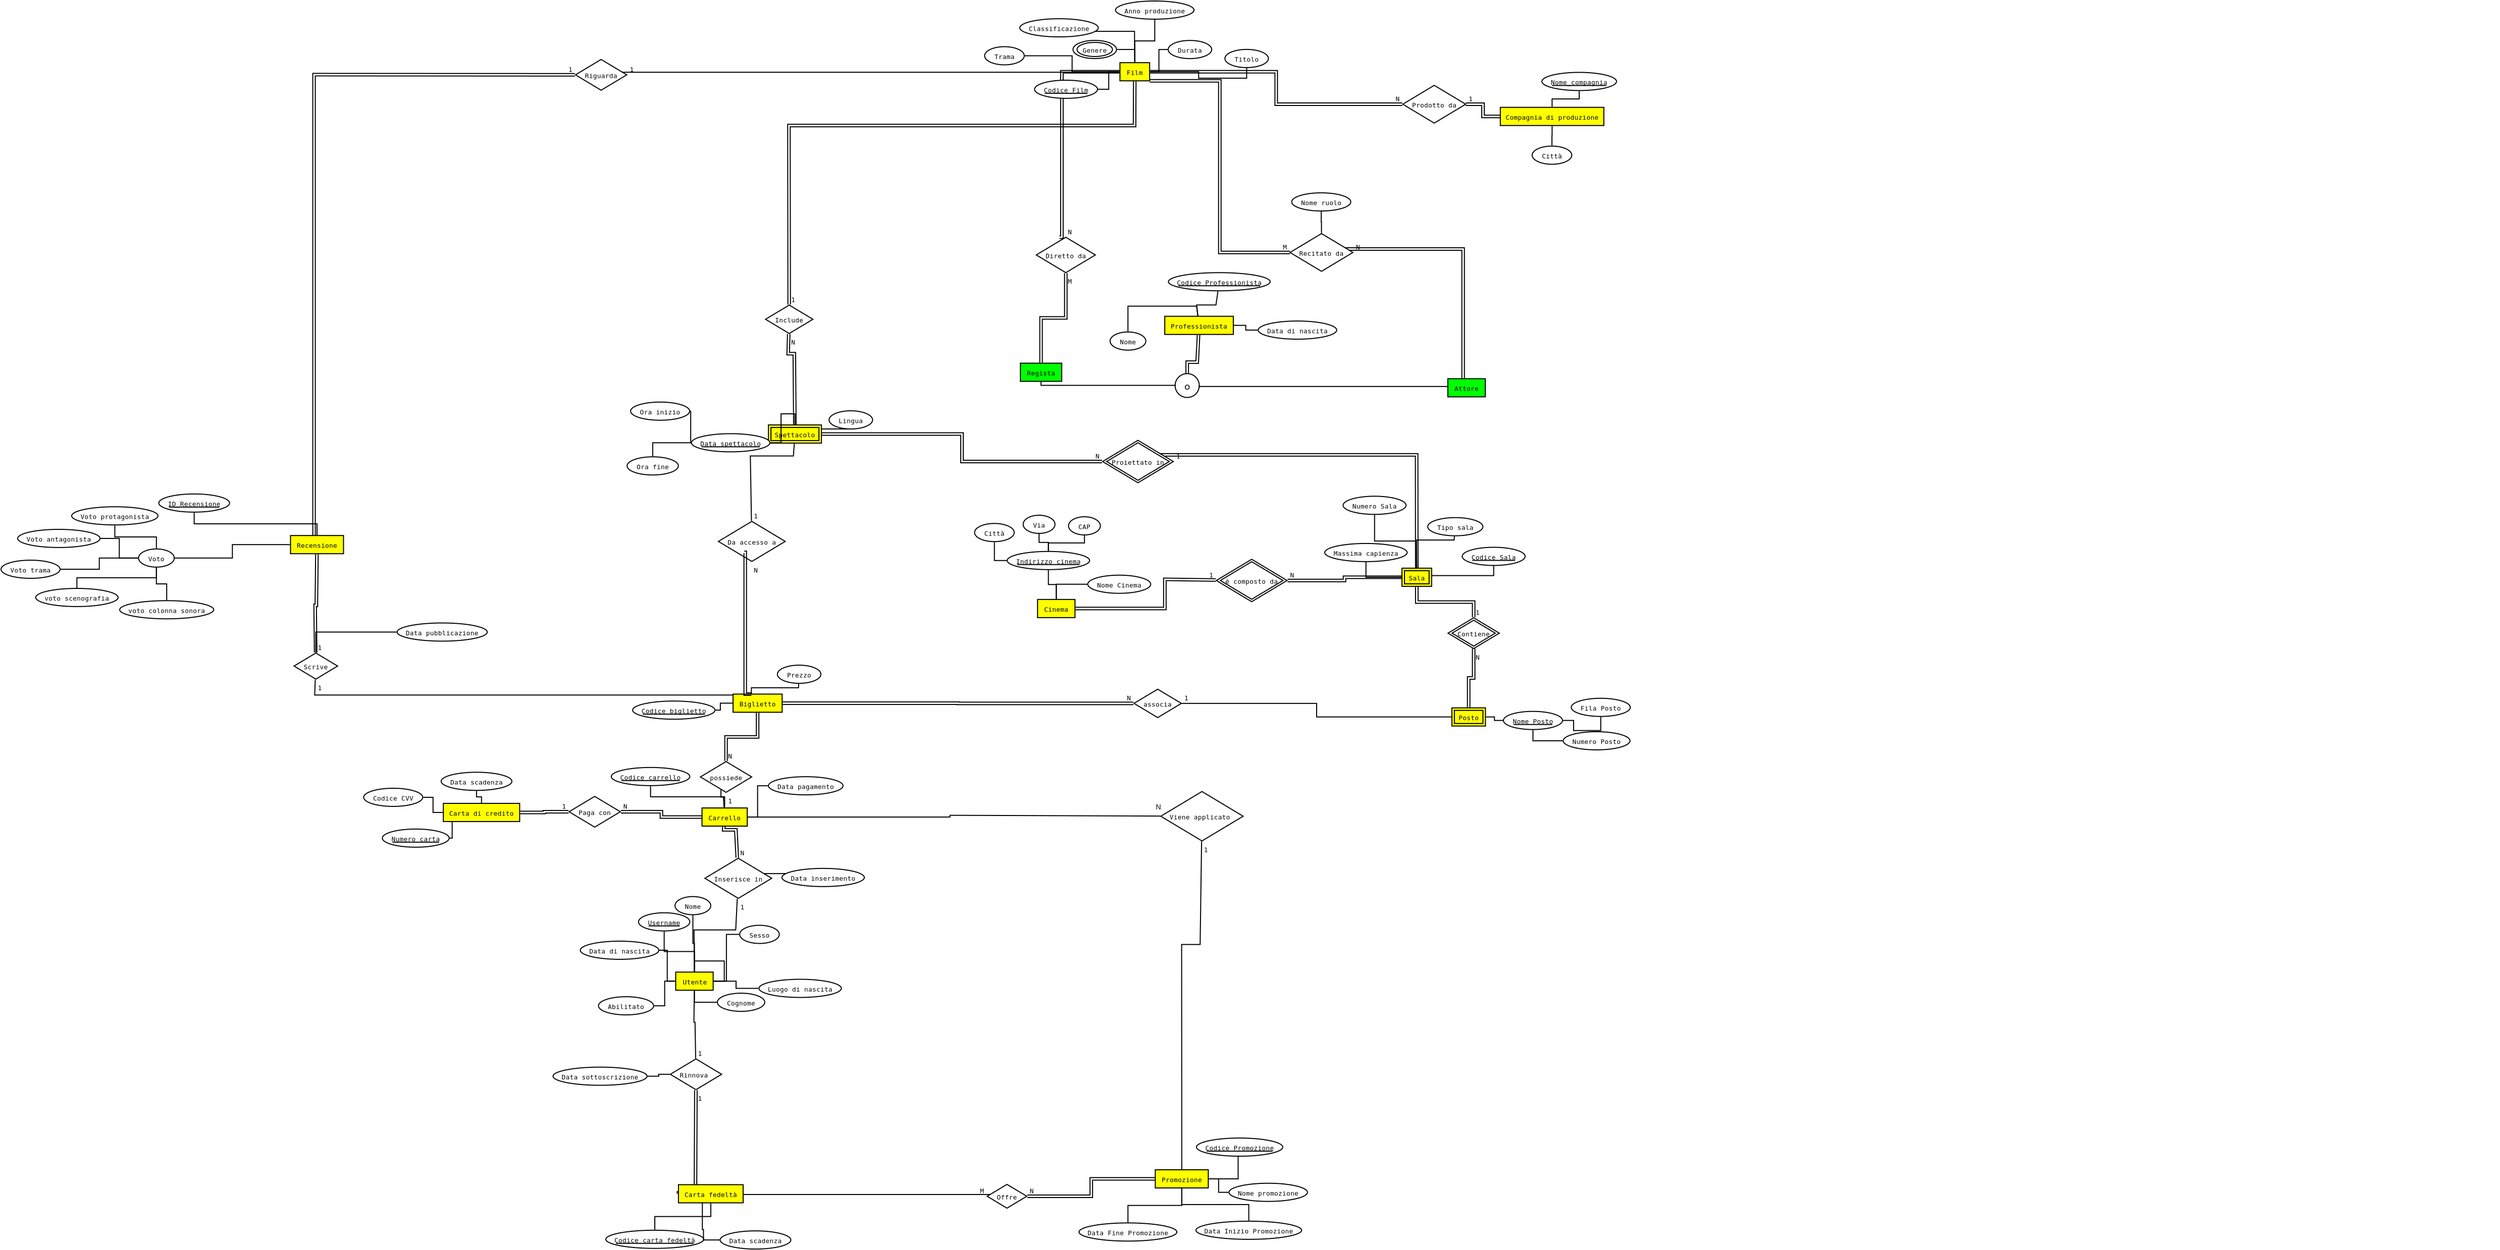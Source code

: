 <?xml version="1.0" encoding="UTF-8"?>
<dia:diagram xmlns:dia="http://www.lysator.liu.se/~alla/dia/">
  <dia:layer name="Sfondo" visible="true" active="true">
    <dia:object type="ER - Participation" version="1" id="O0">
      <dia:attribute name="obj_pos">
        <dia:point val="64.639,-5.294"/>
      </dia:attribute>
      <dia:attribute name="obj_bb">
        <dia:rectangle val="56.218,-8.75;64.716,-5.244"/>
      </dia:attribute>
      <dia:attribute name="orth_points">
        <dia:point val="64.639,-5.294"/>
        <dia:point val="64.666,-8.35"/>
        <dia:point val="56.267,-8.35"/>
        <dia:point val="56.267,-8.7"/>
      </dia:attribute>
      <dia:attribute name="orth_orient">
        <dia:enum val="1"/>
        <dia:enum val="0"/>
        <dia:enum val="1"/>
      </dia:attribute>
      <dia:attribute name="autorouting">
        <dia:boolean val="false"/>
      </dia:attribute>
      <dia:attribute name="total">
        <dia:boolean val="false"/>
      </dia:attribute>
      <dia:connections>
        <dia:connection handle="0" to="O37" connection="8"/>
        <dia:connection handle="1" to="O187" connection="8"/>
      </dia:connections>
    </dia:object>
    <dia:object type="ER - Participation" version="1" id="O1">
      <dia:attribute name="obj_pos">
        <dia:point val="100.327,44.57"/>
      </dia:attribute>
      <dia:attribute name="obj_bb">
        <dia:rectangle val="92.432,44.52;100.377,45.79"/>
      </dia:attribute>
      <dia:attribute name="orth_points">
        <dia:point val="100.327,44.57"/>
        <dia:point val="100.327,45.574"/>
        <dia:point val="92.481,45.574"/>
        <dia:point val="92.481,45.74"/>
      </dia:attribute>
      <dia:attribute name="orth_orient">
        <dia:enum val="1"/>
        <dia:enum val="0"/>
        <dia:enum val="1"/>
      </dia:attribute>
      <dia:attribute name="autorouting">
        <dia:boolean val="false"/>
      </dia:attribute>
      <dia:attribute name="total">
        <dia:boolean val="false"/>
      </dia:attribute>
      <dia:connections>
        <dia:connection handle="0" to="O176" connection="6"/>
        <dia:connection handle="1" to="O110" connection="8"/>
      </dia:connections>
    </dia:object>
    <dia:object type="ER - Participation" version="1" id="O2">
      <dia:attribute name="obj_pos">
        <dia:point val="20.915,96.067"/>
      </dia:attribute>
      <dia:attribute name="obj_bb">
        <dia:rectangle val="19.413,95.892;21.13,106.997"/>
      </dia:attribute>
      <dia:attribute name="orth_points">
        <dia:point val="20.915,96.067"/>
        <dia:point val="20.955,106.739"/>
        <dia:point val="19.588,106.739"/>
        <dia:point val="19.588,106.822"/>
      </dia:attribute>
      <dia:attribute name="orth_orient">
        <dia:enum val="1"/>
        <dia:enum val="0"/>
        <dia:enum val="1"/>
      </dia:attribute>
      <dia:attribute name="autorouting">
        <dia:boolean val="false"/>
      </dia:attribute>
      <dia:attribute name="total">
        <dia:boolean val="true"/>
      </dia:attribute>
      <dia:connections>
        <dia:connection handle="0" to="O124" connection="8"/>
        <dia:connection handle="1" to="O70" connection="3"/>
      </dia:connections>
    </dia:object>
    <dia:object type="ER - Participation" version="1" id="O3">
      <dia:attribute name="obj_pos">
        <dia:point val="24.638,75.041"/>
      </dia:attribute>
      <dia:attribute name="obj_bb">
        <dia:rectangle val="24.588,74.991;33.058,75.536"/>
      </dia:attribute>
      <dia:attribute name="orth_points">
        <dia:point val="24.638,75.041"/>
        <dia:point val="24.638,75.1"/>
        <dia:point val="33.008,75.1"/>
        <dia:point val="33.008,75.486"/>
      </dia:attribute>
      <dia:attribute name="orth_orient">
        <dia:enum val="1"/>
        <dia:enum val="0"/>
        <dia:enum val="1"/>
      </dia:attribute>
      <dia:attribute name="autorouting">
        <dia:boolean val="false"/>
      </dia:attribute>
      <dia:attribute name="total">
        <dia:boolean val="false"/>
      </dia:attribute>
      <dia:connections>
        <dia:connection handle="0" to="O145" connection="8"/>
        <dia:connection handle="1" to="O149" connection="8"/>
      </dia:connections>
    </dia:object>
    <dia:object type="ER - Participation" version="1" id="O4">
      <dia:attribute name="obj_pos">
        <dia:point val="-16.655,55.432"/>
      </dia:attribute>
      <dia:attribute name="obj_bb">
        <dia:rectangle val="-16.707,55.38;26.86,58.265"/>
      </dia:attribute>
      <dia:attribute name="orth_points">
        <dia:point val="-16.655,55.432"/>
        <dia:point val="-16.569,57.407"/>
        <dia:point val="26.81,57.407"/>
        <dia:point val="26.81,58.215"/>
      </dia:attribute>
      <dia:attribute name="orth_orient">
        <dia:enum val="1"/>
        <dia:enum val="0"/>
        <dia:enum val="1"/>
      </dia:attribute>
      <dia:attribute name="autorouting">
        <dia:boolean val="false"/>
      </dia:attribute>
      <dia:attribute name="total">
        <dia:boolean val="false"/>
      </dia:attribute>
      <dia:connections>
        <dia:connection handle="0" to="O65" connection="8"/>
        <dia:connection handle="1" to="O74" connection="8"/>
      </dia:connections>
    </dia:object>
    <dia:object type="ER - Participation" version="1" id="O5">
      <dia:attribute name="obj_pos">
        <dia:point val="24.263,106.822"/>
      </dia:attribute>
      <dia:attribute name="obj_bb">
        <dia:rectangle val="24.213,106.772;51.868,106.946"/>
      </dia:attribute>
      <dia:attribute name="orth_points">
        <dia:point val="24.263,106.822"/>
        <dia:point val="24.263,106.896"/>
        <dia:point val="51.818,106.896"/>
        <dia:point val="51.818,106.889"/>
      </dia:attribute>
      <dia:attribute name="orth_orient">
        <dia:enum val="1"/>
        <dia:enum val="0"/>
        <dia:enum val="1"/>
      </dia:attribute>
      <dia:attribute name="autorouting">
        <dia:boolean val="false"/>
      </dia:attribute>
      <dia:attribute name="total">
        <dia:boolean val="false"/>
      </dia:attribute>
      <dia:connections>
        <dia:connection handle="0" to="O70" connection="4"/>
        <dia:connection handle="1" to="O128" connection="8"/>
      </dia:connections>
    </dia:object>
    <dia:object type="ER - Participation" version="1" id="O6">
      <dia:attribute name="obj_pos">
        <dia:point val="64.188,33.728"/>
      </dia:attribute>
      <dia:attribute name="obj_bb">
        <dia:rectangle val="64.013,33.437;92.675,44.966"/>
      </dia:attribute>
      <dia:attribute name="orth_points">
        <dia:point val="64.188,33.728"/>
        <dia:point val="64.188,33.612"/>
        <dia:point val="92.5,33.612"/>
        <dia:point val="92.483,44.791"/>
      </dia:attribute>
      <dia:attribute name="orth_orient">
        <dia:enum val="1"/>
        <dia:enum val="0"/>
        <dia:enum val="1"/>
      </dia:attribute>
      <dia:attribute name="autorouting">
        <dia:boolean val="false"/>
      </dia:attribute>
      <dia:attribute name="total">
        <dia:boolean val="true"/>
      </dia:attribute>
      <dia:connections>
        <dia:connection handle="0" to="O161" connection="8"/>
        <dia:connection handle="1" to="O110" connection="8"/>
      </dia:connections>
    </dia:object>
    <dia:object type="ER - Participation" version="1" id="O7">
      <dia:attribute name="obj_pos">
        <dia:point val="-4.181,71.586"/>
      </dia:attribute>
      <dia:attribute name="obj_bb">
        <dia:rectangle val="-4.231,68.994;-2.775,71.636"/>
      </dia:attribute>
      <dia:attribute name="orth_points">
        <dia:point val="-4.181,71.586"/>
        <dia:point val="-2.825,71.586"/>
        <dia:point val="-2.825,69.044"/>
        <dia:point val="-3.699,69.044"/>
      </dia:attribute>
      <dia:attribute name="orth_orient">
        <dia:enum val="0"/>
        <dia:enum val="1"/>
        <dia:enum val="0"/>
      </dia:attribute>
      <dia:attribute name="autorouting">
        <dia:boolean val="false"/>
      </dia:attribute>
      <dia:attribute name="total">
        <dia:boolean val="false"/>
      </dia:attribute>
      <dia:connections>
        <dia:connection handle="0" to="O90" connection="8"/>
        <dia:connection handle="1" to="O81" connection="3"/>
      </dia:connections>
    </dia:object>
    <dia:object type="ER - Participation" version="1" id="O8">
      <dia:attribute name="obj_pos">
        <dia:point val="36.432,31.047"/>
      </dia:attribute>
      <dia:attribute name="obj_bb">
        <dia:rectangle val="32.593,30.997;36.482,31.598"/>
      </dia:attribute>
      <dia:attribute name="orth_points">
        <dia:point val="36.432,31.047"/>
        <dia:point val="32.781,31.047"/>
        <dia:point val="32.781,31.548"/>
        <dia:point val="32.643,31.548"/>
      </dia:attribute>
      <dia:attribute name="orth_orient">
        <dia:enum val="0"/>
        <dia:enum val="1"/>
        <dia:enum val="0"/>
      </dia:attribute>
      <dia:attribute name="autorouting">
        <dia:boolean val="false"/>
      </dia:attribute>
      <dia:attribute name="total">
        <dia:boolean val="false"/>
      </dia:attribute>
      <dia:connections>
        <dia:connection handle="0" to="O98" connection="6"/>
        <dia:connection handle="1" to="O76" connection="8"/>
      </dia:connections>
    </dia:object>
    <dia:object type="ER - Participation" version="1" id="O9">
      <dia:attribute name="obj_pos">
        <dia:point val="30.231,21.196"/>
      </dia:attribute>
      <dia:attribute name="obj_bb">
        <dia:rectangle val="30.05,21.015;30.791,30.775"/>
      </dia:attribute>
      <dia:attribute name="orth_points">
        <dia:point val="30.231,21.196"/>
        <dia:point val="30.313,23.587"/>
        <dia:point val="30.614,23.587"/>
        <dia:point val="30.554,30.599"/>
      </dia:attribute>
      <dia:attribute name="orth_orient">
        <dia:enum val="1"/>
        <dia:enum val="0"/>
        <dia:enum val="1"/>
      </dia:attribute>
      <dia:attribute name="autorouting">
        <dia:boolean val="false"/>
      </dia:attribute>
      <dia:attribute name="total">
        <dia:boolean val="true"/>
      </dia:attribute>
      <dia:connections>
        <dia:connection handle="0" to="O64" connection="8"/>
        <dia:connection handle="1" to="O76" connection="8"/>
      </dia:connections>
    </dia:object>
    <dia:object type="ER - Participation" version="1" id="O10">
      <dia:attribute name="obj_pos">
        <dia:point val="26.81,57.315"/>
      </dia:attribute>
      <dia:attribute name="obj_bb">
        <dia:rectangle val="26.76,56.237;31.507,57.365"/>
      </dia:attribute>
      <dia:attribute name="orth_points">
        <dia:point val="26.81,57.315"/>
        <dia:point val="26.81,56.689"/>
        <dia:point val="31.45,56.689"/>
        <dia:point val="31.393,56.294"/>
      </dia:attribute>
      <dia:attribute name="orth_orient">
        <dia:enum val="1"/>
        <dia:enum val="0"/>
        <dia:enum val="1"/>
      </dia:attribute>
      <dia:attribute name="autorouting">
        <dia:boolean val="false"/>
      </dia:attribute>
      <dia:attribute name="total">
        <dia:boolean val="false"/>
      </dia:attribute>
      <dia:connections>
        <dia:connection handle="0" to="O74" connection="1"/>
        <dia:connection handle="1" to="O97" connection="8"/>
      </dia:connections>
    </dia:object>
    <dia:object type="ER - Participation" version="1" id="O11">
      <dia:attribute name="obj_pos">
        <dia:point val="21.121,58.904"/>
      </dia:attribute>
      <dia:attribute name="obj_bb">
        <dia:rectangle val="21.071,58.165;24.996,58.954"/>
      </dia:attribute>
      <dia:attribute name="orth_points">
        <dia:point val="21.121,58.904"/>
        <dia:point val="23.736,58.904"/>
        <dia:point val="23.736,58.215"/>
        <dia:point val="24.946,58.215"/>
      </dia:attribute>
      <dia:attribute name="orth_orient">
        <dia:enum val="0"/>
        <dia:enum val="1"/>
        <dia:enum val="0"/>
      </dia:attribute>
      <dia:attribute name="autorouting">
        <dia:boolean val="false"/>
      </dia:attribute>
      <dia:attribute name="total">
        <dia:boolean val="false"/>
      </dia:attribute>
      <dia:connections>
        <dia:connection handle="0" to="O75" connection="8"/>
        <dia:connection handle="1" to="O74" connection="8"/>
      </dia:connections>
    </dia:object>
    <dia:object type="ER - Participation" version="1" id="O12">
      <dia:attribute name="obj_pos">
        <dia:point val="70.399,19.831"/>
      </dia:attribute>
      <dia:attribute name="obj_bb">
        <dia:rectangle val="70.339,17.344;72.406,19.89"/>
      </dia:attribute>
      <dia:attribute name="orth_points">
        <dia:point val="70.399,19.831"/>
        <dia:point val="70.636,18.763"/>
        <dia:point val="72.343,18.763"/>
        <dia:point val="72.02,17.405"/>
      </dia:attribute>
      <dia:attribute name="orth_orient">
        <dia:enum val="1"/>
        <dia:enum val="0"/>
        <dia:enum val="1"/>
      </dia:attribute>
      <dia:attribute name="autorouting">
        <dia:boolean val="false"/>
      </dia:attribute>
      <dia:attribute name="total">
        <dia:boolean val="false"/>
      </dia:attribute>
      <dia:connections>
        <dia:connection handle="0" to="O83" connection="8"/>
        <dia:connection handle="1" to="O84" connection="8"/>
      </dia:connections>
    </dia:object>
    <dia:object type="ER - Participation" version="1" id="O13">
      <dia:attribute name="obj_pos">
        <dia:point val="64.117,21.387"/>
      </dia:attribute>
      <dia:attribute name="obj_bb">
        <dia:rectangle val="64.064,18.827;70.726,21.437"/>
      </dia:attribute>
      <dia:attribute name="orth_points">
        <dia:point val="64.117,21.387"/>
        <dia:point val="64.114,18.877"/>
        <dia:point val="70.662,18.877"/>
        <dia:point val="70.424,19.832"/>
      </dia:attribute>
      <dia:attribute name="orth_orient">
        <dia:enum val="1"/>
        <dia:enum val="0"/>
        <dia:enum val="1"/>
      </dia:attribute>
      <dia:attribute name="autorouting">
        <dia:boolean val="false"/>
      </dia:attribute>
      <dia:attribute name="total">
        <dia:boolean val="false"/>
      </dia:attribute>
      <dia:connections>
        <dia:connection handle="0" to="O54" connection="8"/>
        <dia:connection handle="1" to="O83" connection="8"/>
      </dia:connections>
    </dia:object>
    <dia:object type="ER - Participation" version="1" id="O14">
      <dia:attribute name="obj_pos">
        <dia:point val="85.007,13.143"/>
      </dia:attribute>
      <dia:attribute name="obj_bb">
        <dia:rectangle val="84.832,12.968;97.477,26.241"/>
      </dia:attribute>
      <dia:attribute name="orth_points">
        <dia:point val="85.007,13.143"/>
        <dia:point val="85.007,13.217"/>
        <dia:point val="97.302,13.217"/>
        <dia:point val="97.302,26.066"/>
      </dia:attribute>
      <dia:attribute name="orth_orient">
        <dia:enum val="1"/>
        <dia:enum val="0"/>
        <dia:enum val="1"/>
      </dia:attribute>
      <dia:attribute name="autorouting">
        <dia:boolean val="false"/>
      </dia:attribute>
      <dia:attribute name="total">
        <dia:boolean val="true"/>
      </dia:attribute>
      <dia:connections>
        <dia:connection handle="0" to="O55" connection="4"/>
        <dia:connection handle="1" to="O52" connection="1"/>
      </dia:connections>
    </dia:object>
    <dia:object type="ER - Participation" version="1" id="O15">
      <dia:attribute name="obj_pos">
        <dia:point val="11.543,-4.27"/>
      </dia:attribute>
      <dia:attribute name="obj_bb">
        <dia:rectangle val="11.493,-4.396;64.68,-4.22"/>
      </dia:attribute>
      <dia:attribute name="orth_points">
        <dia:point val="11.543,-4.27"/>
        <dia:point val="11.543,-4.297"/>
        <dia:point val="64.63,-4.297"/>
        <dia:point val="64.63,-4.346"/>
      </dia:attribute>
      <dia:attribute name="orth_orient">
        <dia:enum val="1"/>
        <dia:enum val="0"/>
        <dia:enum val="1"/>
      </dia:attribute>
      <dia:attribute name="autorouting">
        <dia:boolean val="false"/>
      </dia:attribute>
      <dia:attribute name="total">
        <dia:boolean val="false"/>
      </dia:attribute>
      <dia:connections>
        <dia:connection handle="0" to="O69" connection="8"/>
        <dia:connection handle="1" to="O37" connection="8"/>
      </dia:connections>
    </dia:object>
    <dia:object type="ER - Participation" version="1" id="O16">
      <dia:attribute name="obj_pos">
        <dia:point val="64.635,-3.396"/>
      </dia:attribute>
      <dia:attribute name="obj_bb">
        <dia:rectangle val="30.015,-3.572;64.833,18.895"/>
      </dia:attribute>
      <dia:attribute name="orth_points">
        <dia:point val="64.635,-3.396"/>
        <dia:point val="64.658,0.984"/>
        <dia:point val="30.212,0.984"/>
        <dia:point val="30.19,18.72"/>
      </dia:attribute>
      <dia:attribute name="orth_orient">
        <dia:enum val="1"/>
        <dia:enum val="0"/>
        <dia:enum val="1"/>
      </dia:attribute>
      <dia:attribute name="autorouting">
        <dia:boolean val="false"/>
      </dia:attribute>
      <dia:attribute name="total">
        <dia:boolean val="true"/>
      </dia:attribute>
      <dia:connections>
        <dia:connection handle="0" to="O37" connection="8"/>
        <dia:connection handle="1" to="O64" connection="8"/>
      </dia:connections>
    </dia:object>
    <dia:object type="ER - Participation" version="1" id="O17">
      <dia:attribute name="obj_pos">
        <dia:point val="19.42,29.282"/>
      </dia:attribute>
      <dia:attribute name="obj_bb">
        <dia:rectangle val="19.37,29.232;20.872,32.464"/>
      </dia:attribute>
      <dia:attribute name="orth_points">
        <dia:point val="19.42,29.282"/>
        <dia:point val="20.8,29.282"/>
        <dia:point val="20.8,32.413"/>
        <dia:point val="20.822,32.413"/>
      </dia:attribute>
      <dia:attribute name="orth_orient">
        <dia:enum val="0"/>
        <dia:enum val="1"/>
        <dia:enum val="0"/>
      </dia:attribute>
      <dia:attribute name="autorouting">
        <dia:boolean val="false"/>
      </dia:attribute>
      <dia:attribute name="total">
        <dia:boolean val="false"/>
      </dia:attribute>
      <dia:connections>
        <dia:connection handle="0" to="O77" connection="8"/>
        <dia:connection handle="1" to="O156" connection="8"/>
      </dia:connections>
    </dia:object>
    <dia:object type="ER - Participation" version="1" id="O18">
      <dia:attribute name="obj_pos">
        <dia:point val="9.338,-4.269"/>
      </dia:attribute>
      <dia:attribute name="obj_bb">
        <dia:rectangle val="-16.887,-4.444;9.513,42.68"/>
      </dia:attribute>
      <dia:attribute name="orth_points">
        <dia:point val="9.338,-4.269"/>
        <dia:point val="-16.503,-4.252"/>
        <dia:point val="-16.503,42.505"/>
        <dia:point val="-16.712,42.505"/>
      </dia:attribute>
      <dia:attribute name="orth_orient">
        <dia:enum val="0"/>
        <dia:enum val="1"/>
        <dia:enum val="0"/>
      </dia:attribute>
      <dia:attribute name="autorouting">
        <dia:boolean val="false"/>
      </dia:attribute>
      <dia:attribute name="total">
        <dia:boolean val="true"/>
      </dia:attribute>
      <dia:connections>
        <dia:connection handle="0" to="O69" connection="8"/>
        <dia:connection handle="1" to="O32" connection="8"/>
      </dia:connections>
    </dia:object>
    <dia:object type="ER - Participation" version="1" id="O19">
      <dia:attribute name="obj_pos">
        <dia:point val="60.205,-2.611"/>
      </dia:attribute>
      <dia:attribute name="obj_bb">
        <dia:rectangle val="60.155,-4.396;63.313,-2.561"/>
      </dia:attribute>
      <dia:attribute name="orth_points">
        <dia:point val="60.205,-2.611"/>
        <dia:point val="61.734,-2.611"/>
        <dia:point val="61.734,-4.346"/>
        <dia:point val="63.263,-4.346"/>
      </dia:attribute>
      <dia:attribute name="orth_orient">
        <dia:enum val="0"/>
        <dia:enum val="1"/>
        <dia:enum val="0"/>
      </dia:attribute>
      <dia:attribute name="autorouting">
        <dia:boolean val="true"/>
      </dia:attribute>
      <dia:attribute name="total">
        <dia:boolean val="false"/>
      </dia:attribute>
      <dia:connections>
        <dia:connection handle="0" to="O63" connection="8"/>
        <dia:connection handle="1" to="O37" connection="8"/>
      </dia:connections>
    </dia:object>
    <dia:object type="ER - Entity" version="0" id="O20">
      <dia:attribute name="obj_pos">
        <dia:point val="19.314,84.859"/>
      </dia:attribute>
      <dia:attribute name="obj_bb">
        <dia:rectangle val="19.264,84.809;22.527,86.709"/>
      </dia:attribute>
      <dia:attribute name="elem_corner">
        <dia:point val="19.314,84.859"/>
      </dia:attribute>
      <dia:attribute name="elem_width">
        <dia:real val="3.162"/>
      </dia:attribute>
      <dia:attribute name="elem_height">
        <dia:real val="1.8"/>
      </dia:attribute>
      <dia:attribute name="border_width">
        <dia:real val="0.1"/>
      </dia:attribute>
      <dia:attribute name="border_color">
        <dia:color val="#000000"/>
      </dia:attribute>
      <dia:attribute name="inner_color">
        <dia:color val="#ffff00"/>
      </dia:attribute>
      <dia:attribute name="name">
        <dia:string>#Utente#</dia:string>
      </dia:attribute>
      <dia:attribute name="weak">
        <dia:boolean val="false"/>
      </dia:attribute>
      <dia:attribute name="associative">
        <dia:boolean val="false"/>
      </dia:attribute>
      <dia:attribute name="font">
        <dia:font family="monospace" style="0" name="Courier"/>
      </dia:attribute>
      <dia:attribute name="font_height">
        <dia:real val="0.8"/>
      </dia:attribute>
    </dia:object>
    <dia:object type="ER - Attribute" version="0" id="O21">
      <dia:attribute name="obj_pos">
        <dia:point val="19.246,77.377"/>
      </dia:attribute>
      <dia:attribute name="obj_bb">
        <dia:rectangle val="19.196,77.328;22.863,79.228"/>
      </dia:attribute>
      <dia:attribute name="elem_corner">
        <dia:point val="19.246,77.377"/>
      </dia:attribute>
      <dia:attribute name="elem_width">
        <dia:real val="3.567"/>
      </dia:attribute>
      <dia:attribute name="elem_height">
        <dia:real val="1.8"/>
      </dia:attribute>
      <dia:attribute name="border_width">
        <dia:real val="0.1"/>
      </dia:attribute>
      <dia:attribute name="border_color">
        <dia:color val="#000000"/>
      </dia:attribute>
      <dia:attribute name="inner_color">
        <dia:color val="#ffffff"/>
      </dia:attribute>
      <dia:attribute name="name">
        <dia:string>#Nome#</dia:string>
      </dia:attribute>
      <dia:attribute name="key">
        <dia:boolean val="false"/>
      </dia:attribute>
      <dia:attribute name="weak_key">
        <dia:boolean val="false"/>
      </dia:attribute>
      <dia:attribute name="derived">
        <dia:boolean val="false"/>
      </dia:attribute>
      <dia:attribute name="multivalued">
        <dia:boolean val="false"/>
      </dia:attribute>
      <dia:attribute name="font">
        <dia:font family="monospace" style="0" name="Courier"/>
      </dia:attribute>
      <dia:attribute name="font_height">
        <dia:real val="0.8"/>
      </dia:attribute>
    </dia:object>
    <dia:object type="ER - Attribute" version="0" id="O22">
      <dia:attribute name="obj_pos">
        <dia:point val="23.44,86.95"/>
      </dia:attribute>
      <dia:attribute name="obj_bb">
        <dia:rectangle val="23.39,86.9;27.925,88.8"/>
      </dia:attribute>
      <dia:attribute name="elem_corner">
        <dia:point val="23.44,86.95"/>
      </dia:attribute>
      <dia:attribute name="elem_width">
        <dia:real val="4.435"/>
      </dia:attribute>
      <dia:attribute name="elem_height">
        <dia:real val="1.8"/>
      </dia:attribute>
      <dia:attribute name="border_width">
        <dia:real val="0.1"/>
      </dia:attribute>
      <dia:attribute name="border_color">
        <dia:color val="#000000"/>
      </dia:attribute>
      <dia:attribute name="inner_color">
        <dia:color val="#ffffff"/>
      </dia:attribute>
      <dia:attribute name="name">
        <dia:string>#Cognome#</dia:string>
      </dia:attribute>
      <dia:attribute name="key">
        <dia:boolean val="false"/>
      </dia:attribute>
      <dia:attribute name="weak_key">
        <dia:boolean val="false"/>
      </dia:attribute>
      <dia:attribute name="derived">
        <dia:boolean val="false"/>
      </dia:attribute>
      <dia:attribute name="multivalued">
        <dia:boolean val="false"/>
      </dia:attribute>
      <dia:attribute name="font">
        <dia:font family="monospace" style="0" name="Courier"/>
      </dia:attribute>
      <dia:attribute name="font_height">
        <dia:real val="0.8"/>
      </dia:attribute>
    </dia:object>
    <dia:object type="ER - Attribute" version="0" id="O23">
      <dia:attribute name="obj_pos">
        <dia:point val="25.651,80.224"/>
      </dia:attribute>
      <dia:attribute name="obj_bb">
        <dia:rectangle val="25.601,80.174;29.038,82.074"/>
      </dia:attribute>
      <dia:attribute name="elem_corner">
        <dia:point val="25.651,80.224"/>
      </dia:attribute>
      <dia:attribute name="elem_width">
        <dia:real val="3.337"/>
      </dia:attribute>
      <dia:attribute name="elem_height">
        <dia:real val="1.8"/>
      </dia:attribute>
      <dia:attribute name="border_width">
        <dia:real val="0.1"/>
      </dia:attribute>
      <dia:attribute name="border_color">
        <dia:color val="#000000"/>
      </dia:attribute>
      <dia:attribute name="inner_color">
        <dia:color val="#ffffff"/>
      </dia:attribute>
      <dia:attribute name="name">
        <dia:string>#Sesso#</dia:string>
      </dia:attribute>
      <dia:attribute name="key">
        <dia:boolean val="false"/>
      </dia:attribute>
      <dia:attribute name="weak_key">
        <dia:boolean val="false"/>
      </dia:attribute>
      <dia:attribute name="derived">
        <dia:boolean val="false"/>
      </dia:attribute>
      <dia:attribute name="multivalued">
        <dia:boolean val="false"/>
      </dia:attribute>
      <dia:attribute name="font">
        <dia:font family="monospace" style="0" name="Courier"/>
      </dia:attribute>
      <dia:attribute name="font_height">
        <dia:real val="0.8"/>
      </dia:attribute>
    </dia:object>
    <dia:object type="ER - Attribute" version="0" id="O24">
      <dia:attribute name="obj_pos">
        <dia:point val="15.633,78.983"/>
      </dia:attribute>
      <dia:attribute name="obj_bb">
        <dia:rectangle val="15.583,78.933;20.233,80.833"/>
      </dia:attribute>
      <dia:attribute name="elem_corner">
        <dia:point val="15.633,78.983"/>
      </dia:attribute>
      <dia:attribute name="elem_width">
        <dia:real val="4.55"/>
      </dia:attribute>
      <dia:attribute name="elem_height">
        <dia:real val="1.8"/>
      </dia:attribute>
      <dia:attribute name="border_width">
        <dia:real val="0.1"/>
      </dia:attribute>
      <dia:attribute name="border_color">
        <dia:color val="#000000"/>
      </dia:attribute>
      <dia:attribute name="inner_color">
        <dia:color val="#ffffff"/>
      </dia:attribute>
      <dia:attribute name="name">
        <dia:string>#Username#</dia:string>
      </dia:attribute>
      <dia:attribute name="key">
        <dia:boolean val="true"/>
      </dia:attribute>
      <dia:attribute name="weak_key">
        <dia:boolean val="false"/>
      </dia:attribute>
      <dia:attribute name="derived">
        <dia:boolean val="false"/>
      </dia:attribute>
      <dia:attribute name="multivalued">
        <dia:boolean val="false"/>
      </dia:attribute>
      <dia:attribute name="font">
        <dia:font family="monospace" style="0" name="Courier"/>
      </dia:attribute>
      <dia:attribute name="font_height">
        <dia:real val="0.8"/>
      </dia:attribute>
    </dia:object>
    <dia:object type="ER - Attribute" version="0" id="O25">
      <dia:attribute name="obj_pos">
        <dia:point val="9.867,81.795"/>
      </dia:attribute>
      <dia:attribute name="obj_bb">
        <dia:rectangle val="9.817,81.745;15.642,83.645"/>
      </dia:attribute>
      <dia:attribute name="elem_corner">
        <dia:point val="9.867,81.795"/>
      </dia:attribute>
      <dia:attribute name="elem_width">
        <dia:real val="5.725"/>
      </dia:attribute>
      <dia:attribute name="elem_height">
        <dia:real val="1.8"/>
      </dia:attribute>
      <dia:attribute name="border_width">
        <dia:real val="0.1"/>
      </dia:attribute>
      <dia:attribute name="border_color">
        <dia:color val="#000000"/>
      </dia:attribute>
      <dia:attribute name="inner_color">
        <dia:color val="#ffffff"/>
      </dia:attribute>
      <dia:attribute name="name">
        <dia:string>#Data di nascita#</dia:string>
      </dia:attribute>
      <dia:attribute name="key">
        <dia:boolean val="false"/>
      </dia:attribute>
      <dia:attribute name="weak_key">
        <dia:boolean val="false"/>
      </dia:attribute>
      <dia:attribute name="derived">
        <dia:boolean val="false"/>
      </dia:attribute>
      <dia:attribute name="multivalued">
        <dia:boolean val="false"/>
      </dia:attribute>
      <dia:attribute name="font">
        <dia:font family="monospace" style="0" name="Courier"/>
      </dia:attribute>
      <dia:attribute name="font_height">
        <dia:real val="0.8"/>
      </dia:attribute>
    </dia:object>
    <dia:object type="ER - Attribute" version="0" id="O26">
      <dia:attribute name="obj_pos">
        <dia:point val="27.561,85.572"/>
      </dia:attribute>
      <dia:attribute name="obj_bb">
        <dia:rectangle val="27.511,85.522;33.811,87.422"/>
      </dia:attribute>
      <dia:attribute name="elem_corner">
        <dia:point val="27.561,85.572"/>
      </dia:attribute>
      <dia:attribute name="elem_width">
        <dia:real val="6.2"/>
      </dia:attribute>
      <dia:attribute name="elem_height">
        <dia:real val="1.8"/>
      </dia:attribute>
      <dia:attribute name="border_width">
        <dia:real val="0.1"/>
      </dia:attribute>
      <dia:attribute name="border_color">
        <dia:color val="#000000"/>
      </dia:attribute>
      <dia:attribute name="inner_color">
        <dia:color val="#ffffff"/>
      </dia:attribute>
      <dia:attribute name="name">
        <dia:string>#Luogo di nascita#</dia:string>
      </dia:attribute>
      <dia:attribute name="key">
        <dia:boolean val="false"/>
      </dia:attribute>
      <dia:attribute name="weak_key">
        <dia:boolean val="false"/>
      </dia:attribute>
      <dia:attribute name="derived">
        <dia:boolean val="false"/>
      </dia:attribute>
      <dia:attribute name="multivalued">
        <dia:boolean val="false"/>
      </dia:attribute>
      <dia:attribute name="font">
        <dia:font family="monospace" style="0" name="Courier"/>
      </dia:attribute>
      <dia:attribute name="font_height">
        <dia:real val="0.8"/>
      </dia:attribute>
    </dia:object>
    <dia:object type="ER - Participation" version="1" id="O27">
      <dia:attribute name="obj_pos">
        <dia:point val="23.39,87.85"/>
      </dia:attribute>
      <dia:attribute name="obj_bb">
        <dia:rectangle val="20.846,86.66;23.44,87.9"/>
      </dia:attribute>
      <dia:attribute name="orth_points">
        <dia:point val="23.39,87.85"/>
        <dia:point val="20.896,87.85"/>
        <dia:point val="20.896,86.71"/>
      </dia:attribute>
      <dia:attribute name="orth_orient">
        <dia:enum val="0"/>
        <dia:enum val="1"/>
      </dia:attribute>
      <dia:attribute name="autorouting">
        <dia:boolean val="true"/>
      </dia:attribute>
      <dia:attribute name="total">
        <dia:boolean val="false"/>
      </dia:attribute>
      <dia:connections>
        <dia:connection handle="0" to="O22" connection="8"/>
        <dia:connection handle="1" to="O20" connection="8"/>
      </dia:connections>
    </dia:object>
    <dia:object type="ER - Participation" version="1" id="O28">
      <dia:attribute name="obj_pos">
        <dia:point val="27.319,82.075"/>
      </dia:attribute>
      <dia:attribute name="obj_bb">
        <dia:rectangle val="20.846,82.025;27.369,84.859"/>
      </dia:attribute>
      <dia:attribute name="orth_points">
        <dia:point val="27.319,82.075"/>
        <dia:point val="27.319,83.442"/>
        <dia:point val="20.896,83.442"/>
        <dia:point val="20.896,84.809"/>
      </dia:attribute>
      <dia:attribute name="orth_orient">
        <dia:enum val="1"/>
        <dia:enum val="0"/>
        <dia:enum val="1"/>
      </dia:attribute>
      <dia:attribute name="autorouting">
        <dia:boolean val="true"/>
      </dia:attribute>
      <dia:attribute name="total">
        <dia:boolean val="false"/>
      </dia:attribute>
      <dia:connections>
        <dia:connection handle="0" to="O23" connection="8"/>
        <dia:connection handle="1" to="O20" connection="8"/>
      </dia:connections>
    </dia:object>
    <dia:object type="ER - Participation" version="1" id="O29">
      <dia:attribute name="obj_pos">
        <dia:point val="17.908,80.833"/>
      </dia:attribute>
      <dia:attribute name="obj_bb">
        <dia:rectangle val="17.858,80.783;20.946,84.859"/>
      </dia:attribute>
      <dia:attribute name="orth_points">
        <dia:point val="17.908,80.833"/>
        <dia:point val="17.908,82.821"/>
        <dia:point val="20.896,82.821"/>
        <dia:point val="20.896,84.809"/>
      </dia:attribute>
      <dia:attribute name="orth_orient">
        <dia:enum val="1"/>
        <dia:enum val="0"/>
        <dia:enum val="1"/>
      </dia:attribute>
      <dia:attribute name="autorouting">
        <dia:boolean val="true"/>
      </dia:attribute>
      <dia:attribute name="total">
        <dia:boolean val="false"/>
      </dia:attribute>
      <dia:connections>
        <dia:connection handle="0" to="O24" connection="8"/>
        <dia:connection handle="1" to="O20" connection="8"/>
      </dia:connections>
    </dia:object>
    <dia:object type="ER - Participation" version="1" id="O30">
      <dia:attribute name="obj_pos">
        <dia:point val="15.642,82.695"/>
      </dia:attribute>
      <dia:attribute name="obj_bb">
        <dia:rectangle val="15.592,82.645;19.314,85.809"/>
      </dia:attribute>
      <dia:attribute name="orth_points">
        <dia:point val="15.642,82.695"/>
        <dia:point val="17.453,82.695"/>
        <dia:point val="17.453,85.759"/>
        <dia:point val="19.264,85.759"/>
      </dia:attribute>
      <dia:attribute name="orth_orient">
        <dia:enum val="0"/>
        <dia:enum val="1"/>
        <dia:enum val="0"/>
      </dia:attribute>
      <dia:attribute name="autorouting">
        <dia:boolean val="true"/>
      </dia:attribute>
      <dia:attribute name="total">
        <dia:boolean val="false"/>
      </dia:attribute>
      <dia:connections>
        <dia:connection handle="0" to="O25" connection="8"/>
        <dia:connection handle="1" to="O20" connection="8"/>
      </dia:connections>
    </dia:object>
    <dia:object type="ER - Participation" version="1" id="O31">
      <dia:attribute name="obj_pos">
        <dia:point val="27.511,86.472"/>
      </dia:attribute>
      <dia:attribute name="obj_bb">
        <dia:rectangle val="22.477,85.709;27.561,86.522"/>
      </dia:attribute>
      <dia:attribute name="orth_points">
        <dia:point val="27.511,86.472"/>
        <dia:point val="25.019,86.472"/>
        <dia:point val="25.019,85.759"/>
        <dia:point val="22.527,85.759"/>
      </dia:attribute>
      <dia:attribute name="orth_orient">
        <dia:enum val="0"/>
        <dia:enum val="1"/>
        <dia:enum val="0"/>
      </dia:attribute>
      <dia:attribute name="autorouting">
        <dia:boolean val="true"/>
      </dia:attribute>
      <dia:attribute name="total">
        <dia:boolean val="false"/>
      </dia:attribute>
      <dia:connections>
        <dia:connection handle="0" to="O26" connection="8"/>
        <dia:connection handle="1" to="O20" connection="8"/>
      </dia:connections>
    </dia:object>
    <dia:object type="ER - Entity" version="0" id="O32">
      <dia:attribute name="obj_pos">
        <dia:point val="-18.835,41.605"/>
      </dia:attribute>
      <dia:attribute name="obj_bb">
        <dia:rectangle val="-18.885,41.555;-14.538,43.455"/>
      </dia:attribute>
      <dia:attribute name="elem_corner">
        <dia:point val="-18.835,41.605"/>
      </dia:attribute>
      <dia:attribute name="elem_width">
        <dia:real val="4.248"/>
      </dia:attribute>
      <dia:attribute name="elem_height">
        <dia:real val="1.8"/>
      </dia:attribute>
      <dia:attribute name="border_width">
        <dia:real val="0.1"/>
      </dia:attribute>
      <dia:attribute name="border_color">
        <dia:color val="#000000"/>
      </dia:attribute>
      <dia:attribute name="inner_color">
        <dia:color val="#ffff00"/>
      </dia:attribute>
      <dia:attribute name="name">
        <dia:string>#Recensione#</dia:string>
      </dia:attribute>
      <dia:attribute name="weak">
        <dia:boolean val="false"/>
      </dia:attribute>
      <dia:attribute name="associative">
        <dia:boolean val="false"/>
      </dia:attribute>
      <dia:attribute name="font">
        <dia:font family="monospace" style="0" name="Courier"/>
      </dia:attribute>
      <dia:attribute name="font_height">
        <dia:real val="0.8"/>
      </dia:attribute>
    </dia:object>
    <dia:object type="ER - Attribute" version="0" id="O33">
      <dia:attribute name="obj_pos">
        <dia:point val="-31.878,37.487"/>
      </dia:attribute>
      <dia:attribute name="obj_bb">
        <dia:rectangle val="-31.928,37.437;-25.938,39.337"/>
      </dia:attribute>
      <dia:attribute name="elem_corner">
        <dia:point val="-31.878,37.487"/>
      </dia:attribute>
      <dia:attribute name="elem_width">
        <dia:real val="5.89"/>
      </dia:attribute>
      <dia:attribute name="elem_height">
        <dia:real val="1.8"/>
      </dia:attribute>
      <dia:attribute name="border_width">
        <dia:real val="0.1"/>
      </dia:attribute>
      <dia:attribute name="border_color">
        <dia:color val="#000000"/>
      </dia:attribute>
      <dia:attribute name="inner_color">
        <dia:color val="#ffffff"/>
      </dia:attribute>
      <dia:attribute name="name">
        <dia:string>#ID_Recensione#</dia:string>
      </dia:attribute>
      <dia:attribute name="key">
        <dia:boolean val="true"/>
      </dia:attribute>
      <dia:attribute name="weak_key">
        <dia:boolean val="false"/>
      </dia:attribute>
      <dia:attribute name="derived">
        <dia:boolean val="false"/>
      </dia:attribute>
      <dia:attribute name="multivalued">
        <dia:boolean val="false"/>
      </dia:attribute>
      <dia:attribute name="font">
        <dia:font family="monospace" style="0" name="Courier"/>
      </dia:attribute>
      <dia:attribute name="font_height">
        <dia:real val="0.8"/>
      </dia:attribute>
    </dia:object>
    <dia:object type="ER - Attribute" version="0" id="O34">
      <dia:attribute name="obj_pos">
        <dia:point val="-33.887,42.935"/>
      </dia:attribute>
      <dia:attribute name="obj_bb">
        <dia:rectangle val="-33.937,42.885;-30.639,44.785"/>
      </dia:attribute>
      <dia:attribute name="elem_corner">
        <dia:point val="-33.887,42.935"/>
      </dia:attribute>
      <dia:attribute name="elem_width">
        <dia:real val="3.197"/>
      </dia:attribute>
      <dia:attribute name="elem_height">
        <dia:real val="1.8"/>
      </dia:attribute>
      <dia:attribute name="border_width">
        <dia:real val="0.1"/>
      </dia:attribute>
      <dia:attribute name="border_color">
        <dia:color val="#000000"/>
      </dia:attribute>
      <dia:attribute name="inner_color">
        <dia:color val="#ffffff"/>
      </dia:attribute>
      <dia:attribute name="name">
        <dia:string>#Voto#</dia:string>
      </dia:attribute>
      <dia:attribute name="key">
        <dia:boolean val="false"/>
      </dia:attribute>
      <dia:attribute name="weak_key">
        <dia:boolean val="false"/>
      </dia:attribute>
      <dia:attribute name="derived">
        <dia:boolean val="false"/>
      </dia:attribute>
      <dia:attribute name="multivalued">
        <dia:boolean val="false"/>
      </dia:attribute>
      <dia:attribute name="font">
        <dia:font family="monospace" style="0" name="Courier"/>
      </dia:attribute>
      <dia:attribute name="font_height">
        <dia:real val="0.8"/>
      </dia:attribute>
    </dia:object>
    <dia:object type="ER - Participation" version="1" id="O35">
      <dia:attribute name="obj_pos">
        <dia:point val="-28.933,39.338"/>
      </dia:attribute>
      <dia:attribute name="obj_bb">
        <dia:rectangle val="-28.983,39.288;-16.662,41.604"/>
      </dia:attribute>
      <dia:attribute name="orth_points">
        <dia:point val="-28.933,39.338"/>
        <dia:point val="-28.933,40.446"/>
        <dia:point val="-16.712,40.446"/>
        <dia:point val="-16.712,41.554"/>
      </dia:attribute>
      <dia:attribute name="orth_orient">
        <dia:enum val="1"/>
        <dia:enum val="0"/>
        <dia:enum val="1"/>
      </dia:attribute>
      <dia:attribute name="autorouting">
        <dia:boolean val="true"/>
      </dia:attribute>
      <dia:attribute name="total">
        <dia:boolean val="false"/>
      </dia:attribute>
      <dia:connections>
        <dia:connection handle="0" to="O33" connection="8"/>
        <dia:connection handle="1" to="O32" connection="8"/>
      </dia:connections>
    </dia:object>
    <dia:object type="ER - Participation" version="1" id="O36">
      <dia:attribute name="obj_pos">
        <dia:point val="-30.639,43.835"/>
      </dia:attribute>
      <dia:attribute name="obj_bb">
        <dia:rectangle val="-30.689,42.455;-18.836,43.885"/>
      </dia:attribute>
      <dia:attribute name="orth_points">
        <dia:point val="-30.639,43.835"/>
        <dia:point val="-24.762,43.835"/>
        <dia:point val="-24.762,42.505"/>
        <dia:point val="-18.886,42.505"/>
      </dia:attribute>
      <dia:attribute name="orth_orient">
        <dia:enum val="0"/>
        <dia:enum val="1"/>
        <dia:enum val="0"/>
      </dia:attribute>
      <dia:attribute name="autorouting">
        <dia:boolean val="true"/>
      </dia:attribute>
      <dia:attribute name="total">
        <dia:boolean val="false"/>
      </dia:attribute>
      <dia:connections>
        <dia:connection handle="0" to="O34" connection="8"/>
        <dia:connection handle="1" to="O32" connection="8"/>
      </dia:connections>
    </dia:object>
    <dia:object type="ER - Entity" version="0" id="O37">
      <dia:attribute name="obj_pos">
        <dia:point val="63.313,-5.246"/>
      </dia:attribute>
      <dia:attribute name="obj_bb">
        <dia:rectangle val="63.263,-5.296;65.998,-3.396"/>
      </dia:attribute>
      <dia:attribute name="elem_corner">
        <dia:point val="63.313,-5.246"/>
      </dia:attribute>
      <dia:attribute name="elem_width">
        <dia:real val="2.635"/>
      </dia:attribute>
      <dia:attribute name="elem_height">
        <dia:real val="1.8"/>
      </dia:attribute>
      <dia:attribute name="border_width">
        <dia:real val="0.1"/>
      </dia:attribute>
      <dia:attribute name="border_color">
        <dia:color val="#000000"/>
      </dia:attribute>
      <dia:attribute name="inner_color">
        <dia:color val="#ffff00"/>
      </dia:attribute>
      <dia:attribute name="name">
        <dia:string>#Film#</dia:string>
      </dia:attribute>
      <dia:attribute name="weak">
        <dia:boolean val="false"/>
      </dia:attribute>
      <dia:attribute name="associative">
        <dia:boolean val="false"/>
      </dia:attribute>
      <dia:attribute name="font">
        <dia:font family="monospace" style="0" name="Courier"/>
      </dia:attribute>
      <dia:attribute name="font_height">
        <dia:real val="0.8"/>
      </dia:attribute>
    </dia:object>
    <dia:object type="ER - Attribute" version="0" id="O38">
      <dia:attribute name="obj_pos">
        <dia:point val="49.911,-6.83"/>
      </dia:attribute>
      <dia:attribute name="obj_bb">
        <dia:rectangle val="49.861,-6.88;53.648,-4.98"/>
      </dia:attribute>
      <dia:attribute name="elem_corner">
        <dia:point val="49.911,-6.83"/>
      </dia:attribute>
      <dia:attribute name="elem_width">
        <dia:real val="3.688"/>
      </dia:attribute>
      <dia:attribute name="elem_height">
        <dia:real val="1.8"/>
      </dia:attribute>
      <dia:attribute name="border_width">
        <dia:real val="0.1"/>
      </dia:attribute>
      <dia:attribute name="border_color">
        <dia:color val="#000000"/>
      </dia:attribute>
      <dia:attribute name="inner_color">
        <dia:color val="#ffffff"/>
      </dia:attribute>
      <dia:attribute name="name">
        <dia:string>#Trama#</dia:string>
      </dia:attribute>
      <dia:attribute name="key">
        <dia:boolean val="false"/>
      </dia:attribute>
      <dia:attribute name="weak_key">
        <dia:boolean val="false"/>
      </dia:attribute>
      <dia:attribute name="derived">
        <dia:boolean val="false"/>
      </dia:attribute>
      <dia:attribute name="multivalued">
        <dia:boolean val="false"/>
      </dia:attribute>
      <dia:attribute name="font">
        <dia:font family="monospace" style="0" name="Courier"/>
      </dia:attribute>
      <dia:attribute name="font_height">
        <dia:real val="0.8"/>
      </dia:attribute>
    </dia:object>
    <dia:object type="ER - Attribute" version="0" id="O39">
      <dia:attribute name="obj_pos">
        <dia:point val="58.661,-7.453"/>
      </dia:attribute>
      <dia:attribute name="obj_bb">
        <dia:rectangle val="58.611,-7.503;62.524,-5.603"/>
      </dia:attribute>
      <dia:attribute name="elem_corner">
        <dia:point val="58.661,-7.453"/>
      </dia:attribute>
      <dia:attribute name="elem_width">
        <dia:real val="3.812"/>
      </dia:attribute>
      <dia:attribute name="elem_height">
        <dia:real val="1.8"/>
      </dia:attribute>
      <dia:attribute name="border_width">
        <dia:real val="0.1"/>
      </dia:attribute>
      <dia:attribute name="border_color">
        <dia:color val="#000000"/>
      </dia:attribute>
      <dia:attribute name="inner_color">
        <dia:color val="#ffffff"/>
      </dia:attribute>
      <dia:attribute name="name">
        <dia:string>#Genere#</dia:string>
      </dia:attribute>
      <dia:attribute name="key">
        <dia:boolean val="false"/>
      </dia:attribute>
      <dia:attribute name="weak_key">
        <dia:boolean val="false"/>
      </dia:attribute>
      <dia:attribute name="derived">
        <dia:boolean val="false"/>
      </dia:attribute>
      <dia:attribute name="multivalued">
        <dia:boolean val="true"/>
      </dia:attribute>
      <dia:attribute name="font">
        <dia:font family="monospace" style="0" name="Courier"/>
      </dia:attribute>
      <dia:attribute name="font_height">
        <dia:real val="0.8"/>
      </dia:attribute>
    </dia:object>
    <dia:object type="ER - Attribute" version="0" id="O40">
      <dia:attribute name="obj_pos">
        <dia:point val="73.707,-6.559"/>
      </dia:attribute>
      <dia:attribute name="obj_bb">
        <dia:rectangle val="73.657,-6.609;77.422,-4.709"/>
      </dia:attribute>
      <dia:attribute name="elem_corner">
        <dia:point val="73.707,-6.559"/>
      </dia:attribute>
      <dia:attribute name="elem_width">
        <dia:real val="3.665"/>
      </dia:attribute>
      <dia:attribute name="elem_height">
        <dia:real val="1.8"/>
      </dia:attribute>
      <dia:attribute name="border_width">
        <dia:real val="0.1"/>
      </dia:attribute>
      <dia:attribute name="border_color">
        <dia:color val="#000000"/>
      </dia:attribute>
      <dia:attribute name="inner_color">
        <dia:color val="#ffffff"/>
      </dia:attribute>
      <dia:attribute name="name">
        <dia:string>#Titolo#</dia:string>
      </dia:attribute>
      <dia:attribute name="key">
        <dia:boolean val="false"/>
      </dia:attribute>
      <dia:attribute name="weak_key">
        <dia:boolean val="false"/>
      </dia:attribute>
      <dia:attribute name="derived">
        <dia:boolean val="false"/>
      </dia:attribute>
      <dia:attribute name="multivalued">
        <dia:boolean val="false"/>
      </dia:attribute>
      <dia:attribute name="font">
        <dia:font family="monospace" style="0" name="Courier"/>
      </dia:attribute>
      <dia:attribute name="font_height">
        <dia:real val="0.8"/>
      </dia:attribute>
    </dia:object>
    <dia:object type="ER - Attribute" version="0" id="O41">
      <dia:attribute name="obj_pos">
        <dia:point val="68.092,-7.449"/>
      </dia:attribute>
      <dia:attribute name="obj_bb">
        <dia:rectangle val="68.042,-7.499;71.917,-5.599"/>
      </dia:attribute>
      <dia:attribute name="elem_corner">
        <dia:point val="68.092,-7.449"/>
      </dia:attribute>
      <dia:attribute name="elem_width">
        <dia:real val="3.775"/>
      </dia:attribute>
      <dia:attribute name="elem_height">
        <dia:real val="1.8"/>
      </dia:attribute>
      <dia:attribute name="border_width">
        <dia:real val="0.1"/>
      </dia:attribute>
      <dia:attribute name="border_color">
        <dia:color val="#000000"/>
      </dia:attribute>
      <dia:attribute name="inner_color">
        <dia:color val="#ffffff"/>
      </dia:attribute>
      <dia:attribute name="name">
        <dia:string>#Durata#</dia:string>
      </dia:attribute>
      <dia:attribute name="key">
        <dia:boolean val="false"/>
      </dia:attribute>
      <dia:attribute name="weak_key">
        <dia:boolean val="false"/>
      </dia:attribute>
      <dia:attribute name="derived">
        <dia:boolean val="false"/>
      </dia:attribute>
      <dia:attribute name="multivalued">
        <dia:boolean val="false"/>
      </dia:attribute>
      <dia:attribute name="font">
        <dia:font family="monospace" style="0" name="Courier"/>
      </dia:attribute>
      <dia:attribute name="font_height">
        <dia:real val="0.8"/>
      </dia:attribute>
    </dia:object>
    <dia:object type="ER - Attribute" version="0" id="O42">
      <dia:attribute name="obj_pos">
        <dia:point val="62.873,-11.355"/>
      </dia:attribute>
      <dia:attribute name="obj_bb">
        <dia:rectangle val="62.823,-11.405;69.293,-9.505"/>
      </dia:attribute>
      <dia:attribute name="elem_corner">
        <dia:point val="62.873,-11.355"/>
      </dia:attribute>
      <dia:attribute name="elem_width">
        <dia:real val="6.37"/>
      </dia:attribute>
      <dia:attribute name="elem_height">
        <dia:real val="1.8"/>
      </dia:attribute>
      <dia:attribute name="border_width">
        <dia:real val="0.1"/>
      </dia:attribute>
      <dia:attribute name="border_color">
        <dia:color val="#000000"/>
      </dia:attribute>
      <dia:attribute name="inner_color">
        <dia:color val="#ffffff"/>
      </dia:attribute>
      <dia:attribute name="name">
        <dia:string>#Anno produzione#</dia:string>
      </dia:attribute>
      <dia:attribute name="key">
        <dia:boolean val="false"/>
      </dia:attribute>
      <dia:attribute name="weak_key">
        <dia:boolean val="false"/>
      </dia:attribute>
      <dia:attribute name="derived">
        <dia:boolean val="false"/>
      </dia:attribute>
      <dia:attribute name="multivalued">
        <dia:boolean val="false"/>
      </dia:attribute>
      <dia:attribute name="font">
        <dia:font family="monospace" style="0" name="Courier"/>
      </dia:attribute>
      <dia:attribute name="font_height">
        <dia:real val="0.8"/>
      </dia:attribute>
    </dia:object>
    <dia:object type="ER - Participation" version="1" id="O43">
      <dia:attribute name="obj_pos">
        <dia:point val="53.649,-5.93"/>
      </dia:attribute>
      <dia:attribute name="obj_bb">
        <dia:rectangle val="53.599,-5.98;63.313,-4.296"/>
      </dia:attribute>
      <dia:attribute name="orth_points">
        <dia:point val="53.649,-5.93"/>
        <dia:point val="58.456,-5.93"/>
        <dia:point val="58.456,-4.346"/>
        <dia:point val="63.263,-4.346"/>
      </dia:attribute>
      <dia:attribute name="orth_orient">
        <dia:enum val="0"/>
        <dia:enum val="1"/>
        <dia:enum val="0"/>
      </dia:attribute>
      <dia:attribute name="autorouting">
        <dia:boolean val="true"/>
      </dia:attribute>
      <dia:attribute name="total">
        <dia:boolean val="false"/>
      </dia:attribute>
      <dia:connections>
        <dia:connection handle="0" to="O38" connection="8"/>
        <dia:connection handle="1" to="O37" connection="8"/>
      </dia:connections>
    </dia:object>
    <dia:object type="ER - Participation" version="1" id="O44">
      <dia:attribute name="obj_pos">
        <dia:point val="62.525,-6.553"/>
      </dia:attribute>
      <dia:attribute name="obj_bb">
        <dia:rectangle val="62.474,-6.603;64.68,-5.246"/>
      </dia:attribute>
      <dia:attribute name="orth_points">
        <dia:point val="62.525,-6.553"/>
        <dia:point val="64.63,-6.553"/>
        <dia:point val="64.63,-5.296"/>
      </dia:attribute>
      <dia:attribute name="orth_orient">
        <dia:enum val="0"/>
        <dia:enum val="1"/>
      </dia:attribute>
      <dia:attribute name="autorouting">
        <dia:boolean val="true"/>
      </dia:attribute>
      <dia:attribute name="total">
        <dia:boolean val="false"/>
      </dia:attribute>
      <dia:connections>
        <dia:connection handle="0" to="O39" connection="8"/>
        <dia:connection handle="1" to="O37" connection="8"/>
      </dia:connections>
    </dia:object>
    <dia:object type="ER - Participation" version="1" id="O45">
      <dia:attribute name="obj_pos">
        <dia:point val="75.539,-4.759"/>
      </dia:attribute>
      <dia:attribute name="obj_bb">
        <dia:rectangle val="64.58,-4.809;75.589,-2.295"/>
      </dia:attribute>
      <dia:attribute name="orth_points">
        <dia:point val="75.539,-4.759"/>
        <dia:point val="75.539,-2.345"/>
        <dia:point val="64.63,-2.345"/>
        <dia:point val="64.63,-3.395"/>
      </dia:attribute>
      <dia:attribute name="orth_orient">
        <dia:enum val="1"/>
        <dia:enum val="0"/>
        <dia:enum val="1"/>
      </dia:attribute>
      <dia:attribute name="autorouting">
        <dia:boolean val="true"/>
      </dia:attribute>
      <dia:attribute name="total">
        <dia:boolean val="false"/>
      </dia:attribute>
      <dia:connections>
        <dia:connection handle="0" to="O40" connection="6"/>
        <dia:connection handle="1" to="O37" connection="8"/>
      </dia:connections>
    </dia:object>
    <dia:object type="ER - Participation" version="1" id="O46">
      <dia:attribute name="obj_pos">
        <dia:point val="68.041,-6.549"/>
      </dia:attribute>
      <dia:attribute name="obj_bb">
        <dia:rectangle val="65.948,-6.599;68.091,-4.296"/>
      </dia:attribute>
      <dia:attribute name="orth_points">
        <dia:point val="68.041,-6.549"/>
        <dia:point val="67.02,-6.549"/>
        <dia:point val="67.02,-4.346"/>
        <dia:point val="65.998,-4.346"/>
      </dia:attribute>
      <dia:attribute name="orth_orient">
        <dia:enum val="0"/>
        <dia:enum val="1"/>
        <dia:enum val="0"/>
      </dia:attribute>
      <dia:attribute name="autorouting">
        <dia:boolean val="true"/>
      </dia:attribute>
      <dia:attribute name="total">
        <dia:boolean val="false"/>
      </dia:attribute>
      <dia:connections>
        <dia:connection handle="0" to="O41" connection="8"/>
        <dia:connection handle="1" to="O37" connection="8"/>
      </dia:connections>
    </dia:object>
    <dia:object type="ER - Participation" version="1" id="O47">
      <dia:attribute name="obj_pos">
        <dia:point val="66.058,-9.504"/>
      </dia:attribute>
      <dia:attribute name="obj_bb">
        <dia:rectangle val="64.58,-9.554;66.108,-5.246"/>
      </dia:attribute>
      <dia:attribute name="orth_points">
        <dia:point val="66.058,-9.504"/>
        <dia:point val="66.058,-7.4"/>
        <dia:point val="64.63,-7.4"/>
        <dia:point val="64.63,-5.296"/>
      </dia:attribute>
      <dia:attribute name="orth_orient">
        <dia:enum val="1"/>
        <dia:enum val="0"/>
        <dia:enum val="1"/>
      </dia:attribute>
      <dia:attribute name="autorouting">
        <dia:boolean val="true"/>
      </dia:attribute>
      <dia:attribute name="total">
        <dia:boolean val="false"/>
      </dia:attribute>
      <dia:connections>
        <dia:connection handle="0" to="O42" connection="8"/>
        <dia:connection handle="1" to="O37" connection="8"/>
      </dia:connections>
    </dia:object>
    <dia:object type="ER - Relationship" version="0" id="O48">
      <dia:attribute name="obj_pos">
        <dia:point val="55.025,12.051"/>
      </dia:attribute>
      <dia:attribute name="obj_bb">
        <dia:rectangle val="54.975,10.901;59.672,15.96"/>
      </dia:attribute>
      <dia:attribute name="elem_corner">
        <dia:point val="55.025,12.051"/>
      </dia:attribute>
      <dia:attribute name="elem_width">
        <dia:real val="4.598"/>
      </dia:attribute>
      <dia:attribute name="elem_height">
        <dia:real val="2.759"/>
      </dia:attribute>
      <dia:attribute name="border_width">
        <dia:real val="0.1"/>
      </dia:attribute>
      <dia:attribute name="border_color">
        <dia:color val="#000000"/>
      </dia:attribute>
      <dia:attribute name="inner_color">
        <dia:color val="#ffffff"/>
      </dia:attribute>
      <dia:attribute name="name">
        <dia:string>#Diretto da#</dia:string>
      </dia:attribute>
      <dia:attribute name="left_card">
        <dia:string>#N#</dia:string>
      </dia:attribute>
      <dia:attribute name="right_card">
        <dia:string>#M#</dia:string>
      </dia:attribute>
      <dia:attribute name="identifying">
        <dia:boolean val="false"/>
      </dia:attribute>
      <dia:attribute name="rotated">
        <dia:boolean val="true"/>
      </dia:attribute>
      <dia:attribute name="font">
        <dia:font family="monospace" style="0" name="Courier"/>
      </dia:attribute>
      <dia:attribute name="font_height">
        <dia:real val="0.8"/>
      </dia:attribute>
    </dia:object>
    <dia:object type="ER - Participation" version="1" id="O49">
      <dia:attribute name="obj_pos">
        <dia:point val="63.263,-4.346"/>
      </dia:attribute>
      <dia:attribute name="obj_bb">
        <dia:rectangle val="57.148,-4.521;63.438,12.226"/>
      </dia:attribute>
      <dia:attribute name="orth_points">
        <dia:point val="63.263,-4.346"/>
        <dia:point val="57.562,-4.346"/>
        <dia:point val="57.562,12.051"/>
        <dia:point val="57.324,12.051"/>
      </dia:attribute>
      <dia:attribute name="orth_orient">
        <dia:enum val="0"/>
        <dia:enum val="1"/>
        <dia:enum val="0"/>
      </dia:attribute>
      <dia:attribute name="autorouting">
        <dia:boolean val="false"/>
      </dia:attribute>
      <dia:attribute name="total">
        <dia:boolean val="true"/>
      </dia:attribute>
      <dia:connections>
        <dia:connection handle="0" to="O37" connection="8"/>
        <dia:connection handle="1" to="O48" connection="2"/>
      </dia:connections>
    </dia:object>
    <dia:object type="ER - Entity" version="0" id="O50">
      <dia:attribute name="obj_pos">
        <dia:point val="53.452,24.527"/>
      </dia:attribute>
      <dia:attribute name="obj_bb">
        <dia:rectangle val="53.402,24.477;56.76,26.378"/>
      </dia:attribute>
      <dia:attribute name="elem_corner">
        <dia:point val="53.452,24.527"/>
      </dia:attribute>
      <dia:attribute name="elem_width">
        <dia:real val="3.257"/>
      </dia:attribute>
      <dia:attribute name="elem_height">
        <dia:real val="1.8"/>
      </dia:attribute>
      <dia:attribute name="border_width">
        <dia:real val="0.1"/>
      </dia:attribute>
      <dia:attribute name="border_color">
        <dia:color val="#000000"/>
      </dia:attribute>
      <dia:attribute name="inner_color">
        <dia:color val="#00ff00"/>
      </dia:attribute>
      <dia:attribute name="name">
        <dia:string>#Regista#</dia:string>
      </dia:attribute>
      <dia:attribute name="weak">
        <dia:boolean val="false"/>
      </dia:attribute>
      <dia:attribute name="associative">
        <dia:boolean val="false"/>
      </dia:attribute>
      <dia:attribute name="font">
        <dia:font family="monospace" style="0" name="Courier"/>
      </dia:attribute>
      <dia:attribute name="font_height">
        <dia:real val="0.8"/>
      </dia:attribute>
    </dia:object>
    <dia:object type="ER - Participation" version="1" id="O51">
      <dia:attribute name="obj_pos">
        <dia:point val="57.324,14.859"/>
      </dia:attribute>
      <dia:attribute name="obj_bb">
        <dia:rectangle val="54.906,14.684;57.499,24.652"/>
      </dia:attribute>
      <dia:attribute name="orth_points">
        <dia:point val="57.324,14.859"/>
        <dia:point val="57.324,19.668"/>
        <dia:point val="55.081,19.668"/>
        <dia:point val="55.081,24.477"/>
      </dia:attribute>
      <dia:attribute name="orth_orient">
        <dia:enum val="1"/>
        <dia:enum val="0"/>
        <dia:enum val="1"/>
      </dia:attribute>
      <dia:attribute name="autorouting">
        <dia:boolean val="true"/>
      </dia:attribute>
      <dia:attribute name="total">
        <dia:boolean val="true"/>
      </dia:attribute>
      <dia:connections>
        <dia:connection handle="0" to="O48" connection="8"/>
        <dia:connection handle="1" to="O50" connection="8"/>
      </dia:connections>
    </dia:object>
    <dia:object type="ER - Entity" version="0" id="O52">
      <dia:attribute name="obj_pos">
        <dia:point val="95.786,26.066"/>
      </dia:attribute>
      <dia:attribute name="obj_bb">
        <dia:rectangle val="95.736,26.016;98.868,27.916"/>
      </dia:attribute>
      <dia:attribute name="elem_corner">
        <dia:point val="95.786,26.066"/>
      </dia:attribute>
      <dia:attribute name="elem_width">
        <dia:real val="3.032"/>
      </dia:attribute>
      <dia:attribute name="elem_height">
        <dia:real val="1.8"/>
      </dia:attribute>
      <dia:attribute name="border_width">
        <dia:real val="0.1"/>
      </dia:attribute>
      <dia:attribute name="border_color">
        <dia:color val="#000000"/>
      </dia:attribute>
      <dia:attribute name="inner_color">
        <dia:color val="#00ff00"/>
      </dia:attribute>
      <dia:attribute name="name">
        <dia:string>#Attore#</dia:string>
      </dia:attribute>
      <dia:attribute name="weak">
        <dia:boolean val="false"/>
      </dia:attribute>
      <dia:attribute name="associative">
        <dia:boolean val="false"/>
      </dia:attribute>
      <dia:attribute name="font">
        <dia:font family="monospace" style="0" name="Courier"/>
      </dia:attribute>
      <dia:attribute name="font_height">
        <dia:real val="0.8"/>
      </dia:attribute>
    </dia:object>
    <dia:object type="ER - Attribute" version="0" id="O53">
      <dia:attribute name="obj_pos">
        <dia:point val="77.005,20.351"/>
      </dia:attribute>
      <dia:attribute name="obj_bb">
        <dia:rectangle val="76.955,20.301;82.78,22.201"/>
      </dia:attribute>
      <dia:attribute name="elem_corner">
        <dia:point val="77.005,20.351"/>
      </dia:attribute>
      <dia:attribute name="elem_width">
        <dia:real val="5.725"/>
      </dia:attribute>
      <dia:attribute name="elem_height">
        <dia:real val="1.8"/>
      </dia:attribute>
      <dia:attribute name="border_width">
        <dia:real val="0.1"/>
      </dia:attribute>
      <dia:attribute name="border_color">
        <dia:color val="#000000"/>
      </dia:attribute>
      <dia:attribute name="inner_color">
        <dia:color val="#ffffff"/>
      </dia:attribute>
      <dia:attribute name="name">
        <dia:string>#Data di nascita#</dia:string>
      </dia:attribute>
      <dia:attribute name="key">
        <dia:boolean val="false"/>
      </dia:attribute>
      <dia:attribute name="weak_key">
        <dia:boolean val="false"/>
      </dia:attribute>
      <dia:attribute name="derived">
        <dia:boolean val="false"/>
      </dia:attribute>
      <dia:attribute name="multivalued">
        <dia:boolean val="false"/>
      </dia:attribute>
      <dia:attribute name="font">
        <dia:font family="monospace" style="0" name="Courier"/>
      </dia:attribute>
      <dia:attribute name="font_height">
        <dia:real val="0.8"/>
      </dia:attribute>
    </dia:object>
    <dia:object type="ER - Attribute" version="0" id="O54">
      <dia:attribute name="obj_pos">
        <dia:point val="62.334,21.437"/>
      </dia:attribute>
      <dia:attribute name="obj_bb">
        <dia:rectangle val="62.284,21.387;65.951,23.287"/>
      </dia:attribute>
      <dia:attribute name="elem_corner">
        <dia:point val="62.334,21.437"/>
      </dia:attribute>
      <dia:attribute name="elem_width">
        <dia:real val="3.567"/>
      </dia:attribute>
      <dia:attribute name="elem_height">
        <dia:real val="1.8"/>
      </dia:attribute>
      <dia:attribute name="border_width">
        <dia:real val="0.1"/>
      </dia:attribute>
      <dia:attribute name="border_color">
        <dia:color val="#000000"/>
      </dia:attribute>
      <dia:attribute name="inner_color">
        <dia:color val="#ffffff"/>
      </dia:attribute>
      <dia:attribute name="name">
        <dia:string>#Nome#</dia:string>
      </dia:attribute>
      <dia:attribute name="key">
        <dia:boolean val="false"/>
      </dia:attribute>
      <dia:attribute name="weak_key">
        <dia:boolean val="false"/>
      </dia:attribute>
      <dia:attribute name="derived">
        <dia:boolean val="false"/>
      </dia:attribute>
      <dia:attribute name="multivalued">
        <dia:boolean val="false"/>
      </dia:attribute>
      <dia:attribute name="font">
        <dia:font family="monospace" style="0" name="Courier"/>
      </dia:attribute>
      <dia:attribute name="font_height">
        <dia:real val="0.8"/>
      </dia:attribute>
    </dia:object>
    <dia:object type="ER - Relationship" version="0" id="O55">
      <dia:attribute name="obj_pos">
        <dia:point val="80.154,11.688"/>
      </dia:attribute>
      <dia:attribute name="obj_bb">
        <dia:rectangle val="79.219,11.638;85.882,14.649"/>
      </dia:attribute>
      <dia:attribute name="elem_corner">
        <dia:point val="80.154,11.688"/>
      </dia:attribute>
      <dia:attribute name="elem_width">
        <dia:real val="4.853"/>
      </dia:attribute>
      <dia:attribute name="elem_height">
        <dia:real val="2.911"/>
      </dia:attribute>
      <dia:attribute name="border_width">
        <dia:real val="0.1"/>
      </dia:attribute>
      <dia:attribute name="border_color">
        <dia:color val="#000000"/>
      </dia:attribute>
      <dia:attribute name="inner_color">
        <dia:color val="#ffffff"/>
      </dia:attribute>
      <dia:attribute name="name">
        <dia:string>#Recitato da#</dia:string>
      </dia:attribute>
      <dia:attribute name="left_card">
        <dia:string>#M#</dia:string>
      </dia:attribute>
      <dia:attribute name="right_card">
        <dia:string>#N#</dia:string>
      </dia:attribute>
      <dia:attribute name="identifying">
        <dia:boolean val="false"/>
      </dia:attribute>
      <dia:attribute name="rotated">
        <dia:boolean val="false"/>
      </dia:attribute>
      <dia:attribute name="font">
        <dia:font family="monospace" style="0" name="Courier"/>
      </dia:attribute>
      <dia:attribute name="font_height">
        <dia:real val="0.8"/>
      </dia:attribute>
    </dia:object>
    <dia:object type="ER - Participation" version="1" id="O56">
      <dia:attribute name="obj_pos">
        <dia:point val="65.948,-3.446"/>
      </dia:attribute>
      <dia:attribute name="obj_bb">
        <dia:rectangle val="65.773,-3.621;80.329,13.319"/>
      </dia:attribute>
      <dia:attribute name="orth_points">
        <dia:point val="65.948,-3.446"/>
        <dia:point val="73.051,-3.446"/>
        <dia:point val="73.051,13.143"/>
        <dia:point val="80.154,13.143"/>
      </dia:attribute>
      <dia:attribute name="orth_orient">
        <dia:enum val="0"/>
        <dia:enum val="1"/>
        <dia:enum val="0"/>
      </dia:attribute>
      <dia:attribute name="autorouting">
        <dia:boolean val="true"/>
      </dia:attribute>
      <dia:attribute name="total">
        <dia:boolean val="true"/>
      </dia:attribute>
      <dia:connections>
        <dia:connection handle="0" to="O37" connection="7"/>
        <dia:connection handle="1" to="O55" connection="0"/>
      </dia:connections>
    </dia:object>
    <dia:object type="ER - Relationship" version="0" id="O57">
      <dia:attribute name="obj_pos">
        <dia:point val="91.321,-3.0"/>
      </dia:attribute>
      <dia:attribute name="obj_bb">
        <dia:rectangle val="90.446,-3.05;96.906,0.052"/>
      </dia:attribute>
      <dia:attribute name="elem_corner">
        <dia:point val="91.321,-3.0"/>
      </dia:attribute>
      <dia:attribute name="elem_width">
        <dia:real val="5.002"/>
      </dia:attribute>
      <dia:attribute name="elem_height">
        <dia:real val="3.001"/>
      </dia:attribute>
      <dia:attribute name="border_width">
        <dia:real val="0.1"/>
      </dia:attribute>
      <dia:attribute name="border_color">
        <dia:color val="#000000"/>
      </dia:attribute>
      <dia:attribute name="inner_color">
        <dia:color val="#ffffff"/>
      </dia:attribute>
      <dia:attribute name="name">
        <dia:string>#Prodotto da#</dia:string>
      </dia:attribute>
      <dia:attribute name="left_card">
        <dia:string>#N#</dia:string>
      </dia:attribute>
      <dia:attribute name="right_card">
        <dia:string>#1#</dia:string>
      </dia:attribute>
      <dia:attribute name="identifying">
        <dia:boolean val="false"/>
      </dia:attribute>
      <dia:attribute name="rotated">
        <dia:boolean val="false"/>
      </dia:attribute>
      <dia:attribute name="font">
        <dia:font family="monospace" style="0" name="Courier"/>
      </dia:attribute>
      <dia:attribute name="font_height">
        <dia:real val="0.8"/>
      </dia:attribute>
    </dia:object>
    <dia:object type="ER - Participation" version="1" id="O58">
      <dia:attribute name="obj_pos">
        <dia:point val="65.998,-4.346"/>
      </dia:attribute>
      <dia:attribute name="obj_bb">
        <dia:rectangle val="65.823,-4.521;91.449,-1.324"/>
      </dia:attribute>
      <dia:attribute name="orth_points">
        <dia:point val="65.998,-4.346"/>
        <dia:point val="78.636,-4.346"/>
        <dia:point val="78.636,-1.499"/>
        <dia:point val="91.274,-1.499"/>
      </dia:attribute>
      <dia:attribute name="orth_orient">
        <dia:enum val="0"/>
        <dia:enum val="1"/>
        <dia:enum val="0"/>
      </dia:attribute>
      <dia:attribute name="autorouting">
        <dia:boolean val="true"/>
      </dia:attribute>
      <dia:attribute name="total">
        <dia:boolean val="true"/>
      </dia:attribute>
      <dia:connections>
        <dia:connection handle="0" to="O37" connection="8"/>
        <dia:connection handle="1" to="O57" connection="8"/>
      </dia:connections>
    </dia:object>
    <dia:object type="ER - Entity" version="0" id="O59">
      <dia:attribute name="obj_pos">
        <dia:point val="100.985,-0.818"/>
      </dia:attribute>
      <dia:attribute name="obj_bb">
        <dia:rectangle val="100.935,-0.868;108.938,1.032"/>
      </dia:attribute>
      <dia:attribute name="elem_corner">
        <dia:point val="100.985,-0.818"/>
      </dia:attribute>
      <dia:attribute name="elem_width">
        <dia:real val="7.902"/>
      </dia:attribute>
      <dia:attribute name="elem_height">
        <dia:real val="1.8"/>
      </dia:attribute>
      <dia:attribute name="border_width">
        <dia:real val="0.1"/>
      </dia:attribute>
      <dia:attribute name="border_color">
        <dia:color val="#000000"/>
      </dia:attribute>
      <dia:attribute name="inner_color">
        <dia:color val="#ffff00"/>
      </dia:attribute>
      <dia:attribute name="name">
        <dia:string>#Compagnia di produzione#</dia:string>
      </dia:attribute>
      <dia:attribute name="weak">
        <dia:boolean val="false"/>
      </dia:attribute>
      <dia:attribute name="associative">
        <dia:boolean val="false"/>
      </dia:attribute>
      <dia:attribute name="font">
        <dia:font family="monospace" style="0" name="Courier"/>
      </dia:attribute>
      <dia:attribute name="font_height">
        <dia:real val="0.8"/>
      </dia:attribute>
    </dia:object>
    <dia:object type="ER - Participation" version="1" id="O60">
      <dia:attribute name="obj_pos">
        <dia:point val="96.323,-1.499"/>
      </dia:attribute>
      <dia:attribute name="obj_bb">
        <dia:rectangle val="96.148,-1.674;101.16,0.257"/>
      </dia:attribute>
      <dia:attribute name="orth_points">
        <dia:point val="96.323,-1.499"/>
        <dia:point val="98.654,-1.499"/>
        <dia:point val="98.654,0.082"/>
        <dia:point val="100.985,0.082"/>
      </dia:attribute>
      <dia:attribute name="orth_orient">
        <dia:enum val="0"/>
        <dia:enum val="1"/>
        <dia:enum val="0"/>
      </dia:attribute>
      <dia:attribute name="autorouting">
        <dia:boolean val="true"/>
      </dia:attribute>
      <dia:attribute name="total">
        <dia:boolean val="true"/>
      </dia:attribute>
      <dia:connections>
        <dia:connection handle="0" to="O57" connection="4"/>
        <dia:connection handle="1" to="O59" connection="3"/>
      </dia:connections>
    </dia:object>
    <dia:object type="ER - Attribute" version="0" id="O61">
      <dia:attribute name="obj_pos">
        <dia:point val="105.103,-4.284"/>
      </dia:attribute>
      <dia:attribute name="obj_bb">
        <dia:rectangle val="105.053,-4.334;111.768,-2.434"/>
      </dia:attribute>
      <dia:attribute name="elem_corner">
        <dia:point val="105.103,-4.284"/>
      </dia:attribute>
      <dia:attribute name="elem_width">
        <dia:real val="6.615"/>
      </dia:attribute>
      <dia:attribute name="elem_height">
        <dia:real val="1.8"/>
      </dia:attribute>
      <dia:attribute name="border_width">
        <dia:real val="0.1"/>
      </dia:attribute>
      <dia:attribute name="border_color">
        <dia:color val="#000000"/>
      </dia:attribute>
      <dia:attribute name="inner_color">
        <dia:color val="#ffffff"/>
      </dia:attribute>
      <dia:attribute name="name">
        <dia:string>#Nome_compagnia#</dia:string>
      </dia:attribute>
      <dia:attribute name="key">
        <dia:boolean val="true"/>
      </dia:attribute>
      <dia:attribute name="weak_key">
        <dia:boolean val="false"/>
      </dia:attribute>
      <dia:attribute name="derived">
        <dia:boolean val="false"/>
      </dia:attribute>
      <dia:attribute name="multivalued">
        <dia:boolean val="false"/>
      </dia:attribute>
      <dia:attribute name="font">
        <dia:font family="monospace" style="0" name="Courier"/>
      </dia:attribute>
      <dia:attribute name="font_height">
        <dia:real val="0.8"/>
      </dia:attribute>
    </dia:object>
    <dia:object type="ER - Participation" version="1" id="O62">
      <dia:attribute name="obj_pos">
        <dia:point val="108.41,-2.433"/>
      </dia:attribute>
      <dia:attribute name="obj_bb">
        <dia:rectangle val="104.886,-2.483;108.46,-0.818"/>
      </dia:attribute>
      <dia:attribute name="orth_points">
        <dia:point val="108.41,-2.433"/>
        <dia:point val="108.41,-1.651"/>
        <dia:point val="104.936,-1.651"/>
        <dia:point val="104.936,-0.868"/>
      </dia:attribute>
      <dia:attribute name="orth_orient">
        <dia:enum val="1"/>
        <dia:enum val="0"/>
        <dia:enum val="1"/>
      </dia:attribute>
      <dia:attribute name="autorouting">
        <dia:boolean val="true"/>
      </dia:attribute>
      <dia:attribute name="total">
        <dia:boolean val="false"/>
      </dia:attribute>
      <dia:connections>
        <dia:connection handle="0" to="O61" connection="8"/>
        <dia:connection handle="1" to="O59" connection="8"/>
      </dia:connections>
    </dia:object>
    <dia:object type="ER - Attribute" version="0" id="O63">
      <dia:attribute name="obj_pos">
        <dia:point val="54.857,-3.51"/>
      </dia:attribute>
      <dia:attribute name="obj_bb">
        <dia:rectangle val="54.807,-3.561;60.204,-1.661"/>
      </dia:attribute>
      <dia:attribute name="elem_corner">
        <dia:point val="54.857,-3.51"/>
      </dia:attribute>
      <dia:attribute name="elem_width">
        <dia:real val="5.298"/>
      </dia:attribute>
      <dia:attribute name="elem_height">
        <dia:real val="1.8"/>
      </dia:attribute>
      <dia:attribute name="border_width">
        <dia:real val="0.1"/>
      </dia:attribute>
      <dia:attribute name="border_color">
        <dia:color val="#000000"/>
      </dia:attribute>
      <dia:attribute name="inner_color">
        <dia:color val="#ffffff"/>
      </dia:attribute>
      <dia:attribute name="name">
        <dia:string>#Codice_Film#</dia:string>
      </dia:attribute>
      <dia:attribute name="key">
        <dia:boolean val="true"/>
      </dia:attribute>
      <dia:attribute name="weak_key">
        <dia:boolean val="false"/>
      </dia:attribute>
      <dia:attribute name="derived">
        <dia:boolean val="false"/>
      </dia:attribute>
      <dia:attribute name="multivalued">
        <dia:boolean val="false"/>
      </dia:attribute>
      <dia:attribute name="font">
        <dia:font family="monospace" style="0" name="Courier"/>
      </dia:attribute>
      <dia:attribute name="font_height">
        <dia:real val="0.8"/>
      </dia:attribute>
    </dia:object>
    <dia:object type="ER - Relationship" version="0" id="O64">
      <dia:attribute name="obj_pos">
        <dia:point val="28.208,18.77"/>
      </dia:attribute>
      <dia:attribute name="obj_bb">
        <dia:rectangle val="28.158,17.62;32.218,22.296"/>
      </dia:attribute>
      <dia:attribute name="elem_corner">
        <dia:point val="28.208,18.77"/>
      </dia:attribute>
      <dia:attribute name="elem_width">
        <dia:real val="3.96"/>
      </dia:attribute>
      <dia:attribute name="elem_height">
        <dia:real val="2.376"/>
      </dia:attribute>
      <dia:attribute name="border_width">
        <dia:real val="0.1"/>
      </dia:attribute>
      <dia:attribute name="border_color">
        <dia:color val="#000000"/>
      </dia:attribute>
      <dia:attribute name="inner_color">
        <dia:color val="#ffffff"/>
      </dia:attribute>
      <dia:attribute name="name">
        <dia:string>#Include#</dia:string>
      </dia:attribute>
      <dia:attribute name="left_card">
        <dia:string>#1#</dia:string>
      </dia:attribute>
      <dia:attribute name="right_card">
        <dia:string>#N#</dia:string>
      </dia:attribute>
      <dia:attribute name="identifying">
        <dia:boolean val="false"/>
      </dia:attribute>
      <dia:attribute name="rotated">
        <dia:boolean val="true"/>
      </dia:attribute>
      <dia:attribute name="font">
        <dia:font family="monospace" style="0" name="Courier"/>
      </dia:attribute>
      <dia:attribute name="font_height">
        <dia:real val="0.8"/>
      </dia:attribute>
    </dia:object>
    <dia:object type="ER - Relationship" version="0" id="O65">
      <dia:attribute name="obj_pos">
        <dia:point val="-18.484,53.246"/>
      </dia:attribute>
      <dia:attribute name="obj_bb">
        <dia:rectangle val="-18.534,52.096;-14.874,56.532"/>
      </dia:attribute>
      <dia:attribute name="elem_corner">
        <dia:point val="-18.484,53.246"/>
      </dia:attribute>
      <dia:attribute name="elem_width">
        <dia:real val="3.56"/>
      </dia:attribute>
      <dia:attribute name="elem_height">
        <dia:real val="2.136"/>
      </dia:attribute>
      <dia:attribute name="border_width">
        <dia:real val="0.1"/>
      </dia:attribute>
      <dia:attribute name="border_color">
        <dia:color val="#000000"/>
      </dia:attribute>
      <dia:attribute name="inner_color">
        <dia:color val="#ffffff"/>
      </dia:attribute>
      <dia:attribute name="name">
        <dia:string>#Scrive#</dia:string>
      </dia:attribute>
      <dia:attribute name="left_card">
        <dia:string>#1#</dia:string>
      </dia:attribute>
      <dia:attribute name="right_card">
        <dia:string>#1#</dia:string>
      </dia:attribute>
      <dia:attribute name="identifying">
        <dia:boolean val="false"/>
      </dia:attribute>
      <dia:attribute name="rotated">
        <dia:boolean val="true"/>
      </dia:attribute>
      <dia:attribute name="font">
        <dia:font family="monospace" style="0" name="Courier"/>
      </dia:attribute>
      <dia:attribute name="font_height">
        <dia:real val="0.8"/>
      </dia:attribute>
    </dia:object>
    <dia:object type="ER - Participation" version="1" id="O66">
      <dia:attribute name="obj_pos">
        <dia:point val="-16.699,43.455"/>
      </dia:attribute>
      <dia:attribute name="obj_bb">
        <dia:rectangle val="-16.876,43.277;-16.454,53.374"/>
      </dia:attribute>
      <dia:attribute name="orth_points">
        <dia:point val="-16.699,43.455"/>
        <dia:point val="-16.633,48.524"/>
        <dia:point val="-16.631,48.524"/>
        <dia:point val="-16.69,53.197"/>
      </dia:attribute>
      <dia:attribute name="orth_orient">
        <dia:enum val="1"/>
        <dia:enum val="0"/>
        <dia:enum val="1"/>
      </dia:attribute>
      <dia:attribute name="autorouting">
        <dia:boolean val="false"/>
      </dia:attribute>
      <dia:attribute name="total">
        <dia:boolean val="true"/>
      </dia:attribute>
      <dia:connections>
        <dia:connection handle="0" to="O32" connection="8"/>
        <dia:connection handle="1" to="O65" connection="8"/>
      </dia:connections>
    </dia:object>
    <dia:object type="ER - Attribute" version="0" id="O67">
      <dia:attribute name="obj_pos">
        <dia:point val="-8.279,50.269"/>
      </dia:attribute>
      <dia:attribute name="obj_bb">
        <dia:rectangle val="-8.329,50.219;-1.381,52.119"/>
      </dia:attribute>
      <dia:attribute name="elem_corner">
        <dia:point val="-8.279,50.269"/>
      </dia:attribute>
      <dia:attribute name="elem_width">
        <dia:real val="6.848"/>
      </dia:attribute>
      <dia:attribute name="elem_height">
        <dia:real val="1.8"/>
      </dia:attribute>
      <dia:attribute name="border_width">
        <dia:real val="0.1"/>
      </dia:attribute>
      <dia:attribute name="border_color">
        <dia:color val="#000000"/>
      </dia:attribute>
      <dia:attribute name="inner_color">
        <dia:color val="#ffffff"/>
      </dia:attribute>
      <dia:attribute name="name">
        <dia:string>#Data pubblicazione#</dia:string>
      </dia:attribute>
      <dia:attribute name="key">
        <dia:boolean val="false"/>
      </dia:attribute>
      <dia:attribute name="weak_key">
        <dia:boolean val="false"/>
      </dia:attribute>
      <dia:attribute name="derived">
        <dia:boolean val="false"/>
      </dia:attribute>
      <dia:attribute name="multivalued">
        <dia:boolean val="false"/>
      </dia:attribute>
      <dia:attribute name="font">
        <dia:font family="monospace" style="0" name="Courier"/>
      </dia:attribute>
      <dia:attribute name="font_height">
        <dia:real val="0.8"/>
      </dia:attribute>
    </dia:object>
    <dia:object type="ER - Participation" version="1" id="O68">
      <dia:attribute name="obj_pos">
        <dia:point val="-8.329,51.169"/>
      </dia:attribute>
      <dia:attribute name="obj_bb">
        <dia:rectangle val="-14.923,51.119;-8.279,54.364"/>
      </dia:attribute>
      <dia:attribute name="orth_points">
        <dia:point val="-8.329,51.169"/>
        <dia:point val="-11.601,51.169"/>
        <dia:point val="-11.601,54.314"/>
        <dia:point val="-14.873,54.314"/>
      </dia:attribute>
      <dia:attribute name="orth_orient">
        <dia:enum val="0"/>
        <dia:enum val="1"/>
        <dia:enum val="0"/>
      </dia:attribute>
      <dia:attribute name="autorouting">
        <dia:boolean val="true"/>
      </dia:attribute>
      <dia:attribute name="total">
        <dia:boolean val="false"/>
      </dia:attribute>
      <dia:connections>
        <dia:connection handle="0" to="O67" connection="8"/>
        <dia:connection handle="1" to="O65" connection="8"/>
      </dia:connections>
    </dia:object>
    <dia:object type="ER - Relationship" version="0" id="O69">
      <dia:attribute name="obj_pos">
        <dia:point val="9.387,-5.564"/>
      </dia:attribute>
      <dia:attribute name="obj_bb">
        <dia:rectangle val="8.805,-5.614;14.282,-2.927"/>
      </dia:attribute>
      <dia:attribute name="elem_corner">
        <dia:point val="9.387,-5.564"/>
      </dia:attribute>
      <dia:attribute name="elem_width">
        <dia:real val="4.312"/>
      </dia:attribute>
      <dia:attribute name="elem_height">
        <dia:real val="2.587"/>
      </dia:attribute>
      <dia:attribute name="border_width">
        <dia:real val="0.1"/>
      </dia:attribute>
      <dia:attribute name="border_color">
        <dia:color val="#000000"/>
      </dia:attribute>
      <dia:attribute name="inner_color">
        <dia:color val="#ffffff"/>
      </dia:attribute>
      <dia:attribute name="name">
        <dia:string>#Riguarda#</dia:string>
      </dia:attribute>
      <dia:attribute name="left_card">
        <dia:string>#1#</dia:string>
      </dia:attribute>
      <dia:attribute name="right_card">
        <dia:string>#1#</dia:string>
      </dia:attribute>
      <dia:attribute name="identifying">
        <dia:boolean val="false"/>
      </dia:attribute>
      <dia:attribute name="rotated">
        <dia:boolean val="false"/>
      </dia:attribute>
      <dia:attribute name="font">
        <dia:font family="monospace" style="0" name="Courier"/>
      </dia:attribute>
      <dia:attribute name="font_height">
        <dia:real val="0.8"/>
      </dia:attribute>
    </dia:object>
    <dia:object type="ER - Entity" version="0" id="O70">
      <dia:attribute name="obj_pos">
        <dia:point val="19.588,105.922"/>
      </dia:attribute>
      <dia:attribute name="obj_bb">
        <dia:rectangle val="19.538,105.872;24.313,107.772"/>
      </dia:attribute>
      <dia:attribute name="elem_corner">
        <dia:point val="19.588,105.922"/>
      </dia:attribute>
      <dia:attribute name="elem_width">
        <dia:real val="4.675"/>
      </dia:attribute>
      <dia:attribute name="elem_height">
        <dia:real val="1.8"/>
      </dia:attribute>
      <dia:attribute name="border_width">
        <dia:real val="0.1"/>
      </dia:attribute>
      <dia:attribute name="border_color">
        <dia:color val="#000000"/>
      </dia:attribute>
      <dia:attribute name="inner_color">
        <dia:color val="#ffff00"/>
      </dia:attribute>
      <dia:attribute name="name">
        <dia:string>#Carta fedeltà#</dia:string>
      </dia:attribute>
      <dia:attribute name="weak">
        <dia:boolean val="false"/>
      </dia:attribute>
      <dia:attribute name="associative">
        <dia:boolean val="false"/>
      </dia:attribute>
      <dia:attribute name="font">
        <dia:font family="monospace" style="0" name="Courier"/>
      </dia:attribute>
      <dia:attribute name="font_height">
        <dia:real val="0.8"/>
      </dia:attribute>
    </dia:object>
    <dia:object type="ER - Entity" version="0" id="O71">
      <dia:attribute name="obj_pos">
        <dia:point val="66.812,104.446"/>
      </dia:attribute>
      <dia:attribute name="obj_bb">
        <dia:rectangle val="66.763,104.396;71.323,106.296"/>
      </dia:attribute>
      <dia:attribute name="elem_corner">
        <dia:point val="66.812,104.446"/>
      </dia:attribute>
      <dia:attribute name="elem_width">
        <dia:real val="4.46"/>
      </dia:attribute>
      <dia:attribute name="elem_height">
        <dia:real val="1.8"/>
      </dia:attribute>
      <dia:attribute name="border_width">
        <dia:real val="0.1"/>
      </dia:attribute>
      <dia:attribute name="border_color">
        <dia:color val="#000000"/>
      </dia:attribute>
      <dia:attribute name="inner_color">
        <dia:color val="#ffff00"/>
      </dia:attribute>
      <dia:attribute name="name">
        <dia:string>#Promozione#</dia:string>
      </dia:attribute>
      <dia:attribute name="weak">
        <dia:boolean val="false"/>
      </dia:attribute>
      <dia:attribute name="associative">
        <dia:boolean val="false"/>
      </dia:attribute>
      <dia:attribute name="font">
        <dia:font family="monospace" style="0" name="Courier"/>
      </dia:attribute>
      <dia:attribute name="font_height">
        <dia:real val="0.8"/>
      </dia:attribute>
    </dia:object>
    <dia:object type="ER - Attribute" version="0" id="O72">
      <dia:attribute name="obj_pos">
        <dia:point val="70.892,101.302"/>
      </dia:attribute>
      <dia:attribute name="obj_bb">
        <dia:rectangle val="70.843,101.252;77.9,103.152"/>
      </dia:attribute>
      <dia:attribute name="elem_corner">
        <dia:point val="70.892,101.302"/>
      </dia:attribute>
      <dia:attribute name="elem_width">
        <dia:real val="6.958"/>
      </dia:attribute>
      <dia:attribute name="elem_height">
        <dia:real val="1.8"/>
      </dia:attribute>
      <dia:attribute name="border_width">
        <dia:real val="0.1"/>
      </dia:attribute>
      <dia:attribute name="border_color">
        <dia:color val="#000000"/>
      </dia:attribute>
      <dia:attribute name="inner_color">
        <dia:color val="#ffffff"/>
      </dia:attribute>
      <dia:attribute name="name">
        <dia:string>#Codice Promozione#</dia:string>
      </dia:attribute>
      <dia:attribute name="key">
        <dia:boolean val="true"/>
      </dia:attribute>
      <dia:attribute name="weak_key">
        <dia:boolean val="false"/>
      </dia:attribute>
      <dia:attribute name="derived">
        <dia:boolean val="false"/>
      </dia:attribute>
      <dia:attribute name="multivalued">
        <dia:boolean val="false"/>
      </dia:attribute>
      <dia:attribute name="font">
        <dia:font family="monospace" style="0" name="Courier"/>
      </dia:attribute>
      <dia:attribute name="font_height">
        <dia:real val="0.8"/>
      </dia:attribute>
    </dia:object>
    <dia:object type="ER - Attribute" version="0" id="O73">
      <dia:attribute name="obj_pos">
        <dia:point val="74.108,105.781"/>
      </dia:attribute>
      <dia:attribute name="obj_bb">
        <dia:rectangle val="74.058,105.731;80.87,107.631"/>
      </dia:attribute>
      <dia:attribute name="elem_corner">
        <dia:point val="74.108,105.781"/>
      </dia:attribute>
      <dia:attribute name="elem_width">
        <dia:real val="6.713"/>
      </dia:attribute>
      <dia:attribute name="elem_height">
        <dia:real val="1.8"/>
      </dia:attribute>
      <dia:attribute name="border_width">
        <dia:real val="0.1"/>
      </dia:attribute>
      <dia:attribute name="border_color">
        <dia:color val="#000000"/>
      </dia:attribute>
      <dia:attribute name="inner_color">
        <dia:color val="#ffffff"/>
      </dia:attribute>
      <dia:attribute name="name">
        <dia:string>#Nome promozione#</dia:string>
      </dia:attribute>
      <dia:attribute name="key">
        <dia:boolean val="false"/>
      </dia:attribute>
      <dia:attribute name="weak_key">
        <dia:boolean val="false"/>
      </dia:attribute>
      <dia:attribute name="derived">
        <dia:boolean val="false"/>
      </dia:attribute>
      <dia:attribute name="multivalued">
        <dia:boolean val="false"/>
      </dia:attribute>
      <dia:attribute name="font">
        <dia:font family="monospace" style="0" name="Courier"/>
      </dia:attribute>
      <dia:attribute name="font_height">
        <dia:real val="0.8"/>
      </dia:attribute>
    </dia:object>
    <dia:object type="ER - Entity" version="0" id="O74">
      <dia:attribute name="obj_pos">
        <dia:point val="24.994,57.315"/>
      </dia:attribute>
      <dia:attribute name="obj_bb">
        <dia:rectangle val="24.944,57.265;28.676,59.165"/>
      </dia:attribute>
      <dia:attribute name="elem_corner">
        <dia:point val="24.994,57.315"/>
      </dia:attribute>
      <dia:attribute name="elem_width">
        <dia:real val="3.632"/>
      </dia:attribute>
      <dia:attribute name="elem_height">
        <dia:real val="1.8"/>
      </dia:attribute>
      <dia:attribute name="border_width">
        <dia:real val="0.1"/>
      </dia:attribute>
      <dia:attribute name="border_color">
        <dia:color val="#000000"/>
      </dia:attribute>
      <dia:attribute name="inner_color">
        <dia:color val="#ffff00"/>
      </dia:attribute>
      <dia:attribute name="name">
        <dia:string>#Biglietto#</dia:string>
      </dia:attribute>
      <dia:attribute name="weak">
        <dia:boolean val="false"/>
      </dia:attribute>
      <dia:attribute name="associative">
        <dia:boolean val="false"/>
      </dia:attribute>
      <dia:attribute name="font">
        <dia:font family="monospace" style="0" name="Courier"/>
      </dia:attribute>
      <dia:attribute name="font_height">
        <dia:real val="0.8"/>
      </dia:attribute>
    </dia:object>
    <dia:object type="ER - Attribute" version="0" id="O75">
      <dia:attribute name="obj_pos">
        <dia:point val="15.049,58.004"/>
      </dia:attribute>
      <dia:attribute name="obj_bb">
        <dia:rectangle val="14.998,57.954;21.121,59.854"/>
      </dia:attribute>
      <dia:attribute name="elem_corner">
        <dia:point val="15.049,58.004"/>
      </dia:attribute>
      <dia:attribute name="elem_width">
        <dia:real val="6.022"/>
      </dia:attribute>
      <dia:attribute name="elem_height">
        <dia:real val="1.8"/>
      </dia:attribute>
      <dia:attribute name="border_width">
        <dia:real val="0.1"/>
      </dia:attribute>
      <dia:attribute name="border_color">
        <dia:color val="#000000"/>
      </dia:attribute>
      <dia:attribute name="inner_color">
        <dia:color val="#ffffff"/>
      </dia:attribute>
      <dia:attribute name="name">
        <dia:string>#Codice biglietto#</dia:string>
      </dia:attribute>
      <dia:attribute name="key">
        <dia:boolean val="true"/>
      </dia:attribute>
      <dia:attribute name="weak_key">
        <dia:boolean val="false"/>
      </dia:attribute>
      <dia:attribute name="derived">
        <dia:boolean val="false"/>
      </dia:attribute>
      <dia:attribute name="multivalued">
        <dia:boolean val="false"/>
      </dia:attribute>
      <dia:attribute name="font">
        <dia:font family="monospace" style="0" name="Courier"/>
      </dia:attribute>
      <dia:attribute name="font_height">
        <dia:real val="0.8"/>
      </dia:attribute>
    </dia:object>
    <dia:object type="ER - Entity" version="0" id="O76">
      <dia:attribute name="obj_pos">
        <dia:point val="28.498,30.648"/>
      </dia:attribute>
      <dia:attribute name="obj_bb">
        <dia:rectangle val="28.448,30.598;32.643,32.498"/>
      </dia:attribute>
      <dia:attribute name="elem_corner">
        <dia:point val="28.498,30.648"/>
      </dia:attribute>
      <dia:attribute name="elem_width">
        <dia:real val="4.095"/>
      </dia:attribute>
      <dia:attribute name="elem_height">
        <dia:real val="1.8"/>
      </dia:attribute>
      <dia:attribute name="border_width">
        <dia:real val="0.1"/>
      </dia:attribute>
      <dia:attribute name="border_color">
        <dia:color val="#000000"/>
      </dia:attribute>
      <dia:attribute name="inner_color">
        <dia:color val="#ffff00"/>
      </dia:attribute>
      <dia:attribute name="name">
        <dia:string>#Spettacolo#</dia:string>
      </dia:attribute>
      <dia:attribute name="weak">
        <dia:boolean val="true"/>
      </dia:attribute>
      <dia:attribute name="associative">
        <dia:boolean val="false"/>
      </dia:attribute>
      <dia:attribute name="font">
        <dia:font family="monospace" style="0" name="Courier"/>
      </dia:attribute>
      <dia:attribute name="font_height">
        <dia:real val="0.8"/>
      </dia:attribute>
    </dia:object>
    <dia:object type="ER - Attribute" version="0" id="O77">
      <dia:attribute name="obj_pos">
        <dia:point val="14.847,28.382"/>
      </dia:attribute>
      <dia:attribute name="obj_bb">
        <dia:rectangle val="14.797,28.332;19.419,30.232"/>
      </dia:attribute>
      <dia:attribute name="elem_corner">
        <dia:point val="14.847,28.382"/>
      </dia:attribute>
      <dia:attribute name="elem_width">
        <dia:real val="4.522"/>
      </dia:attribute>
      <dia:attribute name="elem_height">
        <dia:real val="1.8"/>
      </dia:attribute>
      <dia:attribute name="border_width">
        <dia:real val="0.1"/>
      </dia:attribute>
      <dia:attribute name="border_color">
        <dia:color val="#000000"/>
      </dia:attribute>
      <dia:attribute name="inner_color">
        <dia:color val="#ffffff"/>
      </dia:attribute>
      <dia:attribute name="name">
        <dia:string>#Ora inizio#</dia:string>
      </dia:attribute>
      <dia:attribute name="key">
        <dia:boolean val="false"/>
      </dia:attribute>
      <dia:attribute name="weak_key">
        <dia:boolean val="false"/>
      </dia:attribute>
      <dia:attribute name="derived">
        <dia:boolean val="false"/>
      </dia:attribute>
      <dia:attribute name="multivalued">
        <dia:boolean val="false"/>
      </dia:attribute>
      <dia:attribute name="font">
        <dia:font family="monospace" style="0" name="Courier"/>
      </dia:attribute>
      <dia:attribute name="font_height">
        <dia:real val="0.8"/>
      </dia:attribute>
    </dia:object>
    <dia:object type="ER - Attribute" version="0" id="O78">
      <dia:attribute name="obj_pos">
        <dia:point val="14.498,33.806"/>
      </dia:attribute>
      <dia:attribute name="obj_bb">
        <dia:rectangle val="14.448,33.756;18.61,35.656"/>
      </dia:attribute>
      <dia:attribute name="elem_corner">
        <dia:point val="14.498,33.806"/>
      </dia:attribute>
      <dia:attribute name="elem_width">
        <dia:real val="4.062"/>
      </dia:attribute>
      <dia:attribute name="elem_height">
        <dia:real val="1.8"/>
      </dia:attribute>
      <dia:attribute name="border_width">
        <dia:real val="0.1"/>
      </dia:attribute>
      <dia:attribute name="border_color">
        <dia:color val="#000000"/>
      </dia:attribute>
      <dia:attribute name="inner_color">
        <dia:color val="#ffffff"/>
      </dia:attribute>
      <dia:attribute name="name">
        <dia:string>#Ora fine#</dia:string>
      </dia:attribute>
      <dia:attribute name="key">
        <dia:boolean val="false"/>
      </dia:attribute>
      <dia:attribute name="weak_key">
        <dia:boolean val="false"/>
      </dia:attribute>
      <dia:attribute name="derived">
        <dia:boolean val="false"/>
      </dia:attribute>
      <dia:attribute name="multivalued">
        <dia:boolean val="false"/>
      </dia:attribute>
      <dia:attribute name="font">
        <dia:font family="monospace" style="0" name="Courier"/>
      </dia:attribute>
      <dia:attribute name="font_height">
        <dia:real val="0.8"/>
      </dia:attribute>
    </dia:object>
    <dia:object type="ER - Participation" version="1" id="O79">
      <dia:attribute name="obj_pos">
        <dia:point val="18.61,34.706"/>
      </dia:attribute>
      <dia:attribute name="obj_bb">
        <dia:rectangle val="18.561,32.364;20.872,34.756"/>
      </dia:attribute>
      <dia:attribute name="orth_points">
        <dia:point val="18.61,34.706"/>
        <dia:point val="19.716,34.706"/>
        <dia:point val="19.716,32.413"/>
        <dia:point val="20.822,32.413"/>
      </dia:attribute>
      <dia:attribute name="orth_orient">
        <dia:enum val="0"/>
        <dia:enum val="1"/>
        <dia:enum val="0"/>
      </dia:attribute>
      <dia:attribute name="autorouting">
        <dia:boolean val="true"/>
      </dia:attribute>
      <dia:attribute name="total">
        <dia:boolean val="false"/>
      </dia:attribute>
      <dia:connections>
        <dia:connection handle="0" to="O78" connection="8"/>
        <dia:connection handle="1" to="O156" connection="8"/>
      </dia:connections>
    </dia:object>
    <dia:object type="ER - Participation" version="1" id="O80">
      <dia:attribute name="obj_pos">
        <dia:point val="30.641,32.431"/>
      </dia:attribute>
      <dia:attribute name="obj_bb">
        <dia:rectangle val="26.079,32.376;30.83,40.203"/>
      </dia:attribute>
      <dia:attribute name="orth_points">
        <dia:point val="30.641,32.431"/>
        <dia:point val="30.78,33.722"/>
        <dia:point val="26.249,33.722"/>
        <dia:point val="26.13,40.152"/>
      </dia:attribute>
      <dia:attribute name="orth_orient">
        <dia:enum val="1"/>
        <dia:enum val="0"/>
        <dia:enum val="1"/>
      </dia:attribute>
      <dia:attribute name="autorouting">
        <dia:boolean val="false"/>
      </dia:attribute>
      <dia:attribute name="total">
        <dia:boolean val="false"/>
      </dia:attribute>
      <dia:connections>
        <dia:connection handle="0" to="O76" connection="8"/>
        <dia:connection handle="1" to="O82" connection="8"/>
      </dia:connections>
    </dia:object>
    <dia:object type="ER - Entity" version="0" id="O81">
      <dia:attribute name="obj_pos">
        <dia:point val="-3.699,68.144"/>
      </dia:attribute>
      <dia:attribute name="obj_bb">
        <dia:rectangle val="-3.749,68.094;1.704,69.994"/>
      </dia:attribute>
      <dia:attribute name="elem_corner">
        <dia:point val="-3.699,68.144"/>
      </dia:attribute>
      <dia:attribute name="elem_width">
        <dia:real val="5.352"/>
      </dia:attribute>
      <dia:attribute name="elem_height">
        <dia:real val="1.8"/>
      </dia:attribute>
      <dia:attribute name="border_width">
        <dia:real val="0.1"/>
      </dia:attribute>
      <dia:attribute name="border_color">
        <dia:color val="#000000"/>
      </dia:attribute>
      <dia:attribute name="inner_color">
        <dia:color val="#ffff00"/>
      </dia:attribute>
      <dia:attribute name="name">
        <dia:string>#Carta di credito#</dia:string>
      </dia:attribute>
      <dia:attribute name="weak">
        <dia:boolean val="false"/>
      </dia:attribute>
      <dia:attribute name="associative">
        <dia:boolean val="false"/>
      </dia:attribute>
      <dia:attribute name="font">
        <dia:font family="monospace" style="0" name="Courier"/>
      </dia:attribute>
      <dia:attribute name="font_height">
        <dia:real val="0.8"/>
      </dia:attribute>
    </dia:object>
    <dia:object type="ER - Relationship" version="0" id="O82">
      <dia:attribute name="obj_pos">
        <dia:point val="23.542,40.202"/>
      </dia:attribute>
      <dia:attribute name="obj_bb">
        <dia:rectangle val="23.492,39.052;28.71,44.422"/>
      </dia:attribute>
      <dia:attribute name="elem_corner">
        <dia:point val="23.542,40.202"/>
      </dia:attribute>
      <dia:attribute name="elem_width">
        <dia:real val="5.117"/>
      </dia:attribute>
      <dia:attribute name="elem_height">
        <dia:real val="3.07"/>
      </dia:attribute>
      <dia:attribute name="border_width">
        <dia:real val="0.1"/>
      </dia:attribute>
      <dia:attribute name="border_color">
        <dia:color val="#000000"/>
      </dia:attribute>
      <dia:attribute name="inner_color">
        <dia:color val="#ffffff"/>
      </dia:attribute>
      <dia:attribute name="name">
        <dia:string>#Da accesso a#</dia:string>
      </dia:attribute>
      <dia:attribute name="left_card">
        <dia:string>#1#</dia:string>
      </dia:attribute>
      <dia:attribute name="right_card">
        <dia:string>#N#</dia:string>
      </dia:attribute>
      <dia:attribute name="identifying">
        <dia:boolean val="false"/>
      </dia:attribute>
      <dia:attribute name="rotated">
        <dia:boolean val="true"/>
      </dia:attribute>
      <dia:attribute name="font">
        <dia:font family="monospace" style="0" name="Courier"/>
      </dia:attribute>
      <dia:attribute name="font_height">
        <dia:real val="0.8"/>
      </dia:attribute>
    </dia:object>
    <dia:object type="ER - Entity" version="0" id="O83">
      <dia:attribute name="obj_pos">
        <dia:point val="67.751,19.881"/>
      </dia:attribute>
      <dia:attribute name="obj_bb">
        <dia:rectangle val="67.701,19.831;72.674,21.731"/>
      </dia:attribute>
      <dia:attribute name="elem_corner">
        <dia:point val="67.751,19.881"/>
      </dia:attribute>
      <dia:attribute name="elem_width">
        <dia:real val="4.873"/>
      </dia:attribute>
      <dia:attribute name="elem_height">
        <dia:real val="1.8"/>
      </dia:attribute>
      <dia:attribute name="border_width">
        <dia:real val="0.1"/>
      </dia:attribute>
      <dia:attribute name="border_color">
        <dia:color val="#000000"/>
      </dia:attribute>
      <dia:attribute name="inner_color">
        <dia:color val="#ffff00"/>
      </dia:attribute>
      <dia:attribute name="name">
        <dia:string>#Professionista#</dia:string>
      </dia:attribute>
      <dia:attribute name="weak">
        <dia:boolean val="false"/>
      </dia:attribute>
      <dia:attribute name="associative">
        <dia:boolean val="false"/>
      </dia:attribute>
      <dia:attribute name="font">
        <dia:font family="monospace" style="0" name="Courier"/>
      </dia:attribute>
      <dia:attribute name="font_height">
        <dia:real val="0.8"/>
      </dia:attribute>
    </dia:object>
    <dia:object type="ER - Attribute" version="0" id="O84">
      <dia:attribute name="obj_pos">
        <dia:point val="68.11,15.558"/>
      </dia:attribute>
      <dia:attribute name="obj_bb">
        <dia:rectangle val="68.06,15.508;75.53,17.408"/>
      </dia:attribute>
      <dia:attribute name="elem_corner">
        <dia:point val="68.11,15.558"/>
      </dia:attribute>
      <dia:attribute name="elem_width">
        <dia:real val="7.37"/>
      </dia:attribute>
      <dia:attribute name="elem_height">
        <dia:real val="1.8"/>
      </dia:attribute>
      <dia:attribute name="border_width">
        <dia:real val="0.1"/>
      </dia:attribute>
      <dia:attribute name="border_color">
        <dia:color val="#000000"/>
      </dia:attribute>
      <dia:attribute name="inner_color">
        <dia:color val="#ffffff"/>
      </dia:attribute>
      <dia:attribute name="name">
        <dia:string>#Codice Professionista#</dia:string>
      </dia:attribute>
      <dia:attribute name="key">
        <dia:boolean val="true"/>
      </dia:attribute>
      <dia:attribute name="weak_key">
        <dia:boolean val="false"/>
      </dia:attribute>
      <dia:attribute name="derived">
        <dia:boolean val="false"/>
      </dia:attribute>
      <dia:attribute name="multivalued">
        <dia:boolean val="false"/>
      </dia:attribute>
      <dia:attribute name="font">
        <dia:font family="monospace" style="0" name="Courier"/>
      </dia:attribute>
      <dia:attribute name="font_height">
        <dia:real val="0.8"/>
      </dia:attribute>
    </dia:object>
    <dia:object type="ER - Participation" version="1" id="O85">
      <dia:attribute name="obj_pos">
        <dia:point val="76.955,21.251"/>
      </dia:attribute>
      <dia:attribute name="obj_bb">
        <dia:rectangle val="72.624,20.731;77.005,21.301"/>
      </dia:attribute>
      <dia:attribute name="orth_points">
        <dia:point val="76.955,21.251"/>
        <dia:point val="74.815,21.251"/>
        <dia:point val="74.815,20.781"/>
        <dia:point val="72.674,20.781"/>
      </dia:attribute>
      <dia:attribute name="orth_orient">
        <dia:enum val="0"/>
        <dia:enum val="1"/>
        <dia:enum val="0"/>
      </dia:attribute>
      <dia:attribute name="autorouting">
        <dia:boolean val="true"/>
      </dia:attribute>
      <dia:attribute name="total">
        <dia:boolean val="false"/>
      </dia:attribute>
      <dia:connections>
        <dia:connection handle="0" to="O53" connection="8"/>
        <dia:connection handle="1" to="O83" connection="8"/>
      </dia:connections>
    </dia:object>
    <dia:object type="Flowchart - Ellipse" version="0" id="O86">
      <dia:attribute name="obj_pos">
        <dia:point val="68.791,25.577"/>
      </dia:attribute>
      <dia:attribute name="obj_bb">
        <dia:rectangle val="68.741,25.527;71.206,27.964"/>
      </dia:attribute>
      <dia:attribute name="elem_corner">
        <dia:point val="68.791,25.577"/>
      </dia:attribute>
      <dia:attribute name="elem_width">
        <dia:real val="2.365"/>
      </dia:attribute>
      <dia:attribute name="elem_height">
        <dia:real val="2.337"/>
      </dia:attribute>
      <dia:attribute name="border_width">
        <dia:real val="0.1"/>
      </dia:attribute>
      <dia:attribute name="show_background">
        <dia:boolean val="true"/>
      </dia:attribute>
      <dia:attribute name="padding">
        <dia:real val="0.354"/>
      </dia:attribute>
      <dia:attribute name="text">
        <dia:composite type="text">
          <dia:attribute name="string">
            <dia:string>#o#</dia:string>
          </dia:attribute>
          <dia:attribute name="font">
            <dia:font family="sans" style="0" name="Helvetica"/>
          </dia:attribute>
          <dia:attribute name="height">
            <dia:real val="1.171"/>
          </dia:attribute>
          <dia:attribute name="pos">
            <dia:point val="69.973,27.163"/>
          </dia:attribute>
          <dia:attribute name="color">
            <dia:color val="#000000"/>
          </dia:attribute>
          <dia:attribute name="alignment">
            <dia:enum val="1"/>
          </dia:attribute>
        </dia:composite>
      </dia:attribute>
    </dia:object>
    <dia:object type="ER - Participation" version="1" id="O87">
      <dia:attribute name="obj_pos">
        <dia:point val="70.253,21.73"/>
      </dia:attribute>
      <dia:attribute name="obj_bb">
        <dia:rectangle val="69.798,21.543;70.612,25.752"/>
      </dia:attribute>
      <dia:attribute name="orth_points">
        <dia:point val="70.253,21.73"/>
        <dia:point val="70.437,24.425"/>
        <dia:point val="69.973,24.425"/>
        <dia:point val="69.973,25.577"/>
      </dia:attribute>
      <dia:attribute name="orth_orient">
        <dia:enum val="1"/>
        <dia:enum val="0"/>
        <dia:enum val="1"/>
      </dia:attribute>
      <dia:attribute name="autorouting">
        <dia:boolean val="false"/>
      </dia:attribute>
      <dia:attribute name="total">
        <dia:boolean val="true"/>
      </dia:attribute>
      <dia:connections>
        <dia:connection handle="0" to="O83" connection="8"/>
        <dia:connection handle="1" to="O86" connection="4"/>
      </dia:connections>
    </dia:object>
    <dia:object type="ER - Participation" version="1" id="O88">
      <dia:attribute name="obj_pos">
        <dia:point val="68.791,26.746"/>
      </dia:attribute>
      <dia:attribute name="obj_bb">
        <dia:rectangle val="55.45,26.277;68.841,26.796"/>
      </dia:attribute>
      <dia:attribute name="orth_points">
        <dia:point val="68.791,26.746"/>
        <dia:point val="68.791,26.726"/>
        <dia:point val="55.5,26.726"/>
        <dia:point val="55.5,26.328"/>
      </dia:attribute>
      <dia:attribute name="orth_orient">
        <dia:enum val="1"/>
        <dia:enum val="0"/>
        <dia:enum val="1"/>
      </dia:attribute>
      <dia:attribute name="autorouting">
        <dia:boolean val="false"/>
      </dia:attribute>
      <dia:attribute name="total">
        <dia:boolean val="false"/>
      </dia:attribute>
      <dia:connections>
        <dia:connection handle="0" to="O86" connection="8"/>
        <dia:connection handle="1" to="O50" connection="6"/>
      </dia:connections>
    </dia:object>
    <dia:object type="ER - Participation" version="1" id="O89">
      <dia:attribute name="obj_pos">
        <dia:point val="71.156,26.746"/>
      </dia:attribute>
      <dia:attribute name="obj_bb">
        <dia:rectangle val="71.106,26.696;95.836,27.016"/>
      </dia:attribute>
      <dia:attribute name="orth_points">
        <dia:point val="71.156,26.746"/>
        <dia:point val="71.156,26.838"/>
        <dia:point val="95.786,26.838"/>
        <dia:point val="95.786,26.966"/>
      </dia:attribute>
      <dia:attribute name="orth_orient">
        <dia:enum val="1"/>
        <dia:enum val="0"/>
        <dia:enum val="1"/>
      </dia:attribute>
      <dia:attribute name="autorouting">
        <dia:boolean val="false"/>
      </dia:attribute>
      <dia:attribute name="total">
        <dia:boolean val="false"/>
      </dia:attribute>
      <dia:connections>
        <dia:connection handle="0" to="O86" connection="0"/>
        <dia:connection handle="1" to="O52" connection="3"/>
      </dia:connections>
    </dia:object>
    <dia:object type="ER - Attribute" version="0" id="O90">
      <dia:attribute name="obj_pos">
        <dia:point val="-9.741,70.686"/>
      </dia:attribute>
      <dia:attribute name="obj_bb">
        <dia:rectangle val="-9.79,70.636;-4.173,72.536"/>
      </dia:attribute>
      <dia:attribute name="elem_corner">
        <dia:point val="-9.741,70.686"/>
      </dia:attribute>
      <dia:attribute name="elem_width">
        <dia:real val="5.518"/>
      </dia:attribute>
      <dia:attribute name="elem_height">
        <dia:real val="1.8"/>
      </dia:attribute>
      <dia:attribute name="border_width">
        <dia:real val="0.1"/>
      </dia:attribute>
      <dia:attribute name="border_color">
        <dia:color val="#000000"/>
      </dia:attribute>
      <dia:attribute name="inner_color">
        <dia:color val="#ffffff"/>
      </dia:attribute>
      <dia:attribute name="name">
        <dia:string>#Numero carta#</dia:string>
      </dia:attribute>
      <dia:attribute name="key">
        <dia:boolean val="true"/>
      </dia:attribute>
      <dia:attribute name="weak_key">
        <dia:boolean val="false"/>
      </dia:attribute>
      <dia:attribute name="derived">
        <dia:boolean val="false"/>
      </dia:attribute>
      <dia:attribute name="multivalued">
        <dia:boolean val="false"/>
      </dia:attribute>
      <dia:attribute name="font">
        <dia:font family="monospace" style="0" name="Courier"/>
      </dia:attribute>
      <dia:attribute name="font_height">
        <dia:real val="0.8"/>
      </dia:attribute>
    </dia:object>
    <dia:object type="ER - Attribute" version="0" id="O91">
      <dia:attribute name="obj_pos">
        <dia:point val="-3.914,65.058"/>
      </dia:attribute>
      <dia:attribute name="obj_bb">
        <dia:rectangle val="-3.964,65.008;1.734,66.908"/>
      </dia:attribute>
      <dia:attribute name="elem_corner">
        <dia:point val="-3.914,65.058"/>
      </dia:attribute>
      <dia:attribute name="elem_width">
        <dia:real val="5.598"/>
      </dia:attribute>
      <dia:attribute name="elem_height">
        <dia:real val="1.8"/>
      </dia:attribute>
      <dia:attribute name="border_width">
        <dia:real val="0.1"/>
      </dia:attribute>
      <dia:attribute name="border_color">
        <dia:color val="#000000"/>
      </dia:attribute>
      <dia:attribute name="inner_color">
        <dia:color val="#ffffff"/>
      </dia:attribute>
      <dia:attribute name="name">
        <dia:string>#Data scadenza#</dia:string>
      </dia:attribute>
      <dia:attribute name="key">
        <dia:boolean val="false"/>
      </dia:attribute>
      <dia:attribute name="weak_key">
        <dia:boolean val="false"/>
      </dia:attribute>
      <dia:attribute name="derived">
        <dia:boolean val="false"/>
      </dia:attribute>
      <dia:attribute name="multivalued">
        <dia:boolean val="false"/>
      </dia:attribute>
      <dia:attribute name="font">
        <dia:font family="monospace" style="0" name="Courier"/>
      </dia:attribute>
      <dia:attribute name="font_height">
        <dia:real val="0.8"/>
      </dia:attribute>
    </dia:object>
    <dia:object type="ER - Attribute" version="0" id="O92">
      <dia:attribute name="obj_pos">
        <dia:point val="-11.589,66.644"/>
      </dia:attribute>
      <dia:attribute name="obj_bb">
        <dia:rectangle val="-11.639,66.594;-6.406,68.494"/>
      </dia:attribute>
      <dia:attribute name="elem_corner">
        <dia:point val="-11.589,66.644"/>
      </dia:attribute>
      <dia:attribute name="elem_width">
        <dia:real val="5.133"/>
      </dia:attribute>
      <dia:attribute name="elem_height">
        <dia:real val="1.8"/>
      </dia:attribute>
      <dia:attribute name="border_width">
        <dia:real val="0.1"/>
      </dia:attribute>
      <dia:attribute name="border_color">
        <dia:color val="#000000"/>
      </dia:attribute>
      <dia:attribute name="inner_color">
        <dia:color val="#ffffff"/>
      </dia:attribute>
      <dia:attribute name="name">
        <dia:string>#Codice CVV#</dia:string>
      </dia:attribute>
      <dia:attribute name="key">
        <dia:boolean val="false"/>
      </dia:attribute>
      <dia:attribute name="weak_key">
        <dia:boolean val="false"/>
      </dia:attribute>
      <dia:attribute name="derived">
        <dia:boolean val="false"/>
      </dia:attribute>
      <dia:attribute name="multivalued">
        <dia:boolean val="false"/>
      </dia:attribute>
      <dia:attribute name="font">
        <dia:font family="monospace" style="0" name="Courier"/>
      </dia:attribute>
      <dia:attribute name="font_height">
        <dia:real val="0.8"/>
      </dia:attribute>
    </dia:object>
    <dia:object type="ER - Participation" version="1" id="O93">
      <dia:attribute name="obj_pos">
        <dia:point val="-1.022,68.093"/>
      </dia:attribute>
      <dia:attribute name="obj_bb">
        <dia:rectangle val="-1.165,66.859;-0.972,68.143"/>
      </dia:attribute>
      <dia:attribute name="orth_points">
        <dia:point val="-1.022,68.093"/>
        <dia:point val="-1.022,67.501"/>
        <dia:point val="-1.115,67.501"/>
        <dia:point val="-1.115,66.909"/>
      </dia:attribute>
      <dia:attribute name="orth_orient">
        <dia:enum val="1"/>
        <dia:enum val="0"/>
        <dia:enum val="1"/>
      </dia:attribute>
      <dia:attribute name="autorouting">
        <dia:boolean val="true"/>
      </dia:attribute>
      <dia:attribute name="total">
        <dia:boolean val="false"/>
      </dia:attribute>
      <dia:connections>
        <dia:connection handle="0" to="O81" connection="8"/>
        <dia:connection handle="1" to="O91" connection="8"/>
      </dia:connections>
    </dia:object>
    <dia:object type="ER - Participation" version="1" id="O94">
      <dia:attribute name="obj_pos">
        <dia:point val="-3.749,69.044"/>
      </dia:attribute>
      <dia:attribute name="obj_bb">
        <dia:rectangle val="-6.456,67.494;-3.699,69.094"/>
      </dia:attribute>
      <dia:attribute name="orth_points">
        <dia:point val="-3.749,69.044"/>
        <dia:point val="-5.077,69.044"/>
        <dia:point val="-5.077,67.544"/>
        <dia:point val="-6.406,67.544"/>
      </dia:attribute>
      <dia:attribute name="orth_orient">
        <dia:enum val="0"/>
        <dia:enum val="1"/>
        <dia:enum val="0"/>
      </dia:attribute>
      <dia:attribute name="autorouting">
        <dia:boolean val="true"/>
      </dia:attribute>
      <dia:attribute name="total">
        <dia:boolean val="false"/>
      </dia:attribute>
      <dia:connections>
        <dia:connection handle="0" to="O81" connection="8"/>
        <dia:connection handle="1" to="O92" connection="8"/>
      </dia:connections>
    </dia:object>
    <dia:object type="ER - Attribute" version="0" id="O95">
      <dia:attribute name="obj_pos">
        <dia:point val="12.394,110.435"/>
      </dia:attribute>
      <dia:attribute name="obj_bb">
        <dia:rectangle val="12.344,110.385;19.467,112.285"/>
      </dia:attribute>
      <dia:attribute name="elem_corner">
        <dia:point val="12.394,110.435"/>
      </dia:attribute>
      <dia:attribute name="elem_width">
        <dia:real val="7.022"/>
      </dia:attribute>
      <dia:attribute name="elem_height">
        <dia:real val="1.8"/>
      </dia:attribute>
      <dia:attribute name="border_width">
        <dia:real val="0.1"/>
      </dia:attribute>
      <dia:attribute name="border_color">
        <dia:color val="#000000"/>
      </dia:attribute>
      <dia:attribute name="inner_color">
        <dia:color val="#ffffff"/>
      </dia:attribute>
      <dia:attribute name="name">
        <dia:string>#Codice carta fedeltà#</dia:string>
      </dia:attribute>
      <dia:attribute name="key">
        <dia:boolean val="true"/>
      </dia:attribute>
      <dia:attribute name="weak_key">
        <dia:boolean val="false"/>
      </dia:attribute>
      <dia:attribute name="derived">
        <dia:boolean val="false"/>
      </dia:attribute>
      <dia:attribute name="multivalued">
        <dia:boolean val="false"/>
      </dia:attribute>
      <dia:attribute name="font">
        <dia:font family="monospace" style="0" name="Courier"/>
      </dia:attribute>
      <dia:attribute name="font_height">
        <dia:real val="0.8"/>
      </dia:attribute>
    </dia:object>
    <dia:object type="ER - Participation" version="1" id="O96">
      <dia:attribute name="obj_pos">
        <dia:point val="21.925,107.772"/>
      </dia:attribute>
      <dia:attribute name="obj_bb">
        <dia:rectangle val="15.855,107.722;21.975,110.435"/>
      </dia:attribute>
      <dia:attribute name="orth_points">
        <dia:point val="21.925,107.772"/>
        <dia:point val="21.925,109.079"/>
        <dia:point val="15.905,109.079"/>
        <dia:point val="15.905,110.385"/>
      </dia:attribute>
      <dia:attribute name="orth_orient">
        <dia:enum val="1"/>
        <dia:enum val="0"/>
        <dia:enum val="1"/>
      </dia:attribute>
      <dia:attribute name="autorouting">
        <dia:boolean val="true"/>
      </dia:attribute>
      <dia:attribute name="total">
        <dia:boolean val="false"/>
      </dia:attribute>
      <dia:connections>
        <dia:connection handle="0" to="O70" connection="8"/>
        <dia:connection handle="1" to="O95" connection="8"/>
      </dia:connections>
    </dia:object>
    <dia:object type="ER - Attribute" version="0" id="O97">
      <dia:attribute name="obj_pos">
        <dia:point val="29.386,54.449"/>
      </dia:attribute>
      <dia:attribute name="obj_bb">
        <dia:rectangle val="29.336,54.398;33.179,56.298"/>
      </dia:attribute>
      <dia:attribute name="elem_corner">
        <dia:point val="29.386,54.449"/>
      </dia:attribute>
      <dia:attribute name="elem_width">
        <dia:real val="3.743"/>
      </dia:attribute>
      <dia:attribute name="elem_height">
        <dia:real val="1.8"/>
      </dia:attribute>
      <dia:attribute name="border_width">
        <dia:real val="0.1"/>
      </dia:attribute>
      <dia:attribute name="border_color">
        <dia:color val="#000000"/>
      </dia:attribute>
      <dia:attribute name="inner_color">
        <dia:color val="#ffffff"/>
      </dia:attribute>
      <dia:attribute name="name">
        <dia:string>#Prezzo#</dia:string>
      </dia:attribute>
      <dia:attribute name="key">
        <dia:boolean val="false"/>
      </dia:attribute>
      <dia:attribute name="weak_key">
        <dia:boolean val="false"/>
      </dia:attribute>
      <dia:attribute name="derived">
        <dia:boolean val="false"/>
      </dia:attribute>
      <dia:attribute name="multivalued">
        <dia:boolean val="false"/>
      </dia:attribute>
      <dia:attribute name="font">
        <dia:font family="monospace" style="0" name="Courier"/>
      </dia:attribute>
      <dia:attribute name="font_height">
        <dia:real val="0.8"/>
      </dia:attribute>
    </dia:object>
    <dia:object type="ER - Attribute" version="0" id="O98">
      <dia:attribute name="obj_pos">
        <dia:point val="34.504,29.247"/>
      </dia:attribute>
      <dia:attribute name="obj_bb">
        <dia:rectangle val="34.454,29.197;38.409,31.097"/>
      </dia:attribute>
      <dia:attribute name="elem_corner">
        <dia:point val="34.504,29.247"/>
      </dia:attribute>
      <dia:attribute name="elem_width">
        <dia:real val="3.855"/>
      </dia:attribute>
      <dia:attribute name="elem_height">
        <dia:real val="1.8"/>
      </dia:attribute>
      <dia:attribute name="border_width">
        <dia:real val="0.1"/>
      </dia:attribute>
      <dia:attribute name="border_color">
        <dia:color val="#000000"/>
      </dia:attribute>
      <dia:attribute name="inner_color">
        <dia:color val="#ffffff"/>
      </dia:attribute>
      <dia:attribute name="name">
        <dia:string>#Lingua#</dia:string>
      </dia:attribute>
      <dia:attribute name="key">
        <dia:boolean val="false"/>
      </dia:attribute>
      <dia:attribute name="weak_key">
        <dia:boolean val="false"/>
      </dia:attribute>
      <dia:attribute name="derived">
        <dia:boolean val="false"/>
      </dia:attribute>
      <dia:attribute name="multivalued">
        <dia:boolean val="false"/>
      </dia:attribute>
      <dia:attribute name="font">
        <dia:font family="monospace" style="0" name="Courier"/>
      </dia:attribute>
      <dia:attribute name="font_height">
        <dia:real val="0.8"/>
      </dia:attribute>
    </dia:object>
    <dia:object type="ER - Entity" version="0" id="O99">
      <dia:attribute name="obj_pos">
        <dia:point val="55.152,47.938"/>
      </dia:attribute>
      <dia:attribute name="obj_bb">
        <dia:rectangle val="55.102,47.888;58.542,49.788"/>
      </dia:attribute>
      <dia:attribute name="elem_corner">
        <dia:point val="55.152,47.938"/>
      </dia:attribute>
      <dia:attribute name="elem_width">
        <dia:real val="3.34"/>
      </dia:attribute>
      <dia:attribute name="elem_height">
        <dia:real val="1.8"/>
      </dia:attribute>
      <dia:attribute name="border_width">
        <dia:real val="0.1"/>
      </dia:attribute>
      <dia:attribute name="border_color">
        <dia:color val="#000000"/>
      </dia:attribute>
      <dia:attribute name="inner_color">
        <dia:color val="#ffff00"/>
      </dia:attribute>
      <dia:attribute name="name">
        <dia:string>#Cinema#</dia:string>
      </dia:attribute>
      <dia:attribute name="weak">
        <dia:boolean val="false"/>
      </dia:attribute>
      <dia:attribute name="associative">
        <dia:boolean val="false"/>
      </dia:attribute>
      <dia:attribute name="font">
        <dia:font family="monospace" style="0" name="Courier"/>
      </dia:attribute>
      <dia:attribute name="font_height">
        <dia:real val="0.8"/>
      </dia:attribute>
    </dia:object>
    <dia:object type="ER - Attribute" version="0" id="O100">
      <dia:attribute name="obj_pos">
        <dia:point val="52.146,43.182"/>
      </dia:attribute>
      <dia:attribute name="obj_bb">
        <dia:rectangle val="52.096,43.132;58.481,45.032"/>
      </dia:attribute>
      <dia:attribute name="elem_corner">
        <dia:point val="52.146,43.182"/>
      </dia:attribute>
      <dia:attribute name="elem_width">
        <dia:real val="6.285"/>
      </dia:attribute>
      <dia:attribute name="elem_height">
        <dia:real val="1.8"/>
      </dia:attribute>
      <dia:attribute name="border_width">
        <dia:real val="0.1"/>
      </dia:attribute>
      <dia:attribute name="border_color">
        <dia:color val="#000000"/>
      </dia:attribute>
      <dia:attribute name="inner_color">
        <dia:color val="#ffffff"/>
      </dia:attribute>
      <dia:attribute name="name">
        <dia:string>#Indirizzo cinema#</dia:string>
      </dia:attribute>
      <dia:attribute name="key">
        <dia:boolean val="true"/>
      </dia:attribute>
      <dia:attribute name="weak_key">
        <dia:boolean val="false"/>
      </dia:attribute>
      <dia:attribute name="derived">
        <dia:boolean val="false"/>
      </dia:attribute>
      <dia:attribute name="multivalued">
        <dia:boolean val="false"/>
      </dia:attribute>
      <dia:attribute name="font">
        <dia:font family="monospace" style="0" name="Courier"/>
      </dia:attribute>
      <dia:attribute name="font_height">
        <dia:real val="0.8"/>
      </dia:attribute>
    </dia:object>
    <dia:object type="ER - Participation" version="1" id="O101">
      <dia:attribute name="obj_pos">
        <dia:point val="55.288,45.032"/>
      </dia:attribute>
      <dia:attribute name="obj_bb">
        <dia:rectangle val="55.238,44.982;56.872,47.938"/>
      </dia:attribute>
      <dia:attribute name="orth_points">
        <dia:point val="55.288,45.032"/>
        <dia:point val="55.288,46.46"/>
        <dia:point val="56.822,46.46"/>
        <dia:point val="56.822,47.888"/>
      </dia:attribute>
      <dia:attribute name="orth_orient">
        <dia:enum val="1"/>
        <dia:enum val="0"/>
        <dia:enum val="1"/>
      </dia:attribute>
      <dia:attribute name="autorouting">
        <dia:boolean val="true"/>
      </dia:attribute>
      <dia:attribute name="total">
        <dia:boolean val="false"/>
      </dia:attribute>
      <dia:connections>
        <dia:connection handle="0" to="O100" connection="8"/>
        <dia:connection handle="1" to="O99" connection="8"/>
      </dia:connections>
    </dia:object>
    <dia:object type="ER - Attribute" version="0" id="O102">
      <dia:attribute name="obj_pos">
        <dia:point val="53.726,39.594"/>
      </dia:attribute>
      <dia:attribute name="obj_bb">
        <dia:rectangle val="53.676,39.544;56.618,41.444"/>
      </dia:attribute>
      <dia:attribute name="elem_corner">
        <dia:point val="53.726,39.594"/>
      </dia:attribute>
      <dia:attribute name="elem_width">
        <dia:real val="2.843"/>
      </dia:attribute>
      <dia:attribute name="elem_height">
        <dia:real val="1.8"/>
      </dia:attribute>
      <dia:attribute name="border_width">
        <dia:real val="0.1"/>
      </dia:attribute>
      <dia:attribute name="border_color">
        <dia:color val="#000000"/>
      </dia:attribute>
      <dia:attribute name="inner_color">
        <dia:color val="#ffffff"/>
      </dia:attribute>
      <dia:attribute name="name">
        <dia:string>#Via#</dia:string>
      </dia:attribute>
      <dia:attribute name="key">
        <dia:boolean val="false"/>
      </dia:attribute>
      <dia:attribute name="weak_key">
        <dia:boolean val="false"/>
      </dia:attribute>
      <dia:attribute name="derived">
        <dia:boolean val="false"/>
      </dia:attribute>
      <dia:attribute name="multivalued">
        <dia:boolean val="false"/>
      </dia:attribute>
      <dia:attribute name="font">
        <dia:font family="monospace" style="0" name="Courier"/>
      </dia:attribute>
      <dia:attribute name="font_height">
        <dia:real val="0.8"/>
      </dia:attribute>
    </dia:object>
    <dia:object type="ER - Attribute" version="0" id="O103">
      <dia:attribute name="obj_pos">
        <dia:point val="48.916,40.409"/>
      </dia:attribute>
      <dia:attribute name="obj_bb">
        <dia:rectangle val="48.866,40.359;52.239,42.259"/>
      </dia:attribute>
      <dia:attribute name="elem_corner">
        <dia:point val="48.916,40.409"/>
      </dia:attribute>
      <dia:attribute name="elem_width">
        <dia:real val="3.272"/>
      </dia:attribute>
      <dia:attribute name="elem_height">
        <dia:real val="1.8"/>
      </dia:attribute>
      <dia:attribute name="border_width">
        <dia:real val="0.1"/>
      </dia:attribute>
      <dia:attribute name="border_color">
        <dia:color val="#000000"/>
      </dia:attribute>
      <dia:attribute name="inner_color">
        <dia:color val="#ffffff"/>
      </dia:attribute>
      <dia:attribute name="name">
        <dia:string>#Città#</dia:string>
      </dia:attribute>
      <dia:attribute name="key">
        <dia:boolean val="false"/>
      </dia:attribute>
      <dia:attribute name="weak_key">
        <dia:boolean val="false"/>
      </dia:attribute>
      <dia:attribute name="derived">
        <dia:boolean val="false"/>
      </dia:attribute>
      <dia:attribute name="multivalued">
        <dia:boolean val="false"/>
      </dia:attribute>
      <dia:attribute name="font">
        <dia:font family="monospace" style="0" name="Courier"/>
      </dia:attribute>
      <dia:attribute name="font_height">
        <dia:real val="0.8"/>
      </dia:attribute>
    </dia:object>
    <dia:object type="ER - Attribute" version="0" id="O104">
      <dia:attribute name="obj_pos">
        <dia:point val="58.22,39.746"/>
      </dia:attribute>
      <dia:attribute name="obj_bb">
        <dia:rectangle val="58.17,39.697;61.472,41.596"/>
      </dia:attribute>
      <dia:attribute name="elem_corner">
        <dia:point val="58.22,39.746"/>
      </dia:attribute>
      <dia:attribute name="elem_width">
        <dia:real val="3.203"/>
      </dia:attribute>
      <dia:attribute name="elem_height">
        <dia:real val="1.8"/>
      </dia:attribute>
      <dia:attribute name="border_width">
        <dia:real val="0.1"/>
      </dia:attribute>
      <dia:attribute name="border_color">
        <dia:color val="#000000"/>
      </dia:attribute>
      <dia:attribute name="inner_color">
        <dia:color val="#ffffff"/>
      </dia:attribute>
      <dia:attribute name="name">
        <dia:string>#CAP#</dia:string>
      </dia:attribute>
      <dia:attribute name="key">
        <dia:boolean val="false"/>
      </dia:attribute>
      <dia:attribute name="weak_key">
        <dia:boolean val="false"/>
      </dia:attribute>
      <dia:attribute name="derived">
        <dia:boolean val="false"/>
      </dia:attribute>
      <dia:attribute name="multivalued">
        <dia:boolean val="false"/>
      </dia:attribute>
      <dia:attribute name="font">
        <dia:font family="monospace" style="0" name="Courier"/>
      </dia:attribute>
      <dia:attribute name="font_height">
        <dia:real val="0.8"/>
      </dia:attribute>
    </dia:object>
    <dia:object type="ER - Participation" version="1" id="O105">
      <dia:attribute name="obj_pos">
        <dia:point val="50.552,42.26"/>
      </dia:attribute>
      <dia:attribute name="obj_bb">
        <dia:rectangle val="50.502,42.21;52.145,44.132"/>
      </dia:attribute>
      <dia:attribute name="orth_points">
        <dia:point val="50.552,42.26"/>
        <dia:point val="50.552,44.082"/>
        <dia:point val="52.095,44.082"/>
      </dia:attribute>
      <dia:attribute name="orth_orient">
        <dia:enum val="1"/>
        <dia:enum val="0"/>
      </dia:attribute>
      <dia:attribute name="autorouting">
        <dia:boolean val="true"/>
      </dia:attribute>
      <dia:attribute name="total">
        <dia:boolean val="false"/>
      </dia:attribute>
      <dia:connections>
        <dia:connection handle="0" to="O103" connection="8"/>
        <dia:connection handle="1" to="O100" connection="8"/>
      </dia:connections>
    </dia:object>
    <dia:object type="ER - Participation" version="1" id="O106">
      <dia:attribute name="obj_pos">
        <dia:point val="55.147,41.445"/>
      </dia:attribute>
      <dia:attribute name="obj_bb">
        <dia:rectangle val="55.097,41.395;55.338,43.181"/>
      </dia:attribute>
      <dia:attribute name="orth_points">
        <dia:point val="55.147,41.445"/>
        <dia:point val="55.147,42.288"/>
        <dia:point val="55.288,42.288"/>
        <dia:point val="55.288,43.131"/>
      </dia:attribute>
      <dia:attribute name="orth_orient">
        <dia:enum val="1"/>
        <dia:enum val="0"/>
        <dia:enum val="1"/>
      </dia:attribute>
      <dia:attribute name="autorouting">
        <dia:boolean val="true"/>
      </dia:attribute>
      <dia:attribute name="total">
        <dia:boolean val="false"/>
      </dia:attribute>
      <dia:connections>
        <dia:connection handle="0" to="O102" connection="8"/>
        <dia:connection handle="1" to="O100" connection="8"/>
      </dia:connections>
    </dia:object>
    <dia:object type="ER - Participation" version="1" id="O107">
      <dia:attribute name="obj_pos">
        <dia:point val="59.821,41.547"/>
      </dia:attribute>
      <dia:attribute name="obj_bb">
        <dia:rectangle val="58.431,41.496;59.871,44.132"/>
      </dia:attribute>
      <dia:attribute name="orth_points">
        <dia:point val="59.821,41.547"/>
        <dia:point val="59.821,44.082"/>
        <dia:point val="58.481,44.082"/>
      </dia:attribute>
      <dia:attribute name="orth_orient">
        <dia:enum val="1"/>
        <dia:enum val="0"/>
      </dia:attribute>
      <dia:attribute name="autorouting">
        <dia:boolean val="true"/>
      </dia:attribute>
      <dia:attribute name="total">
        <dia:boolean val="false"/>
      </dia:attribute>
      <dia:connections>
        <dia:connection handle="0" to="O104" connection="6"/>
        <dia:connection handle="1" to="O100" connection="8"/>
      </dia:connections>
    </dia:object>
    <dia:object type="ER - Relationship" version="0" id="O108">
      <dia:attribute name="obj_pos">
        <dia:point val="72.858,43.959"/>
      </dia:attribute>
      <dia:attribute name="obj_bb">
        <dia:rectangle val="72.276,43.91;79.293,47.346"/>
      </dia:attribute>
      <dia:attribute name="elem_corner">
        <dia:point val="72.858,43.959"/>
      </dia:attribute>
      <dia:attribute name="elem_width">
        <dia:real val="5.56"/>
      </dia:attribute>
      <dia:attribute name="elem_height">
        <dia:real val="3.336"/>
      </dia:attribute>
      <dia:attribute name="border_width">
        <dia:real val="0.1"/>
      </dia:attribute>
      <dia:attribute name="border_color">
        <dia:color val="#000000"/>
      </dia:attribute>
      <dia:attribute name="inner_color">
        <dia:color val="#ffffff"/>
      </dia:attribute>
      <dia:attribute name="name">
        <dia:string>#è composto da#</dia:string>
      </dia:attribute>
      <dia:attribute name="left_card">
        <dia:string>#1#</dia:string>
      </dia:attribute>
      <dia:attribute name="right_card">
        <dia:string>#N#</dia:string>
      </dia:attribute>
      <dia:attribute name="identifying">
        <dia:boolean val="true"/>
      </dia:attribute>
      <dia:attribute name="rotated">
        <dia:boolean val="false"/>
      </dia:attribute>
      <dia:attribute name="font">
        <dia:font family="monospace" style="0" name="Courier"/>
      </dia:attribute>
      <dia:attribute name="font_height">
        <dia:real val="0.8"/>
      </dia:attribute>
    </dia:object>
    <dia:object type="ER - Participation" version="1" id="O109">
      <dia:attribute name="obj_pos">
        <dia:point val="58.542,48.838"/>
      </dia:attribute>
      <dia:attribute name="obj_bb">
        <dia:rectangle val="58.367,45.505;72.987,49.013"/>
      </dia:attribute>
      <dia:attribute name="orth_points">
        <dia:point val="58.542,48.838"/>
        <dia:point val="67.761,48.838"/>
        <dia:point val="67.761,45.783"/>
        <dia:point val="72.809,45.683"/>
      </dia:attribute>
      <dia:attribute name="orth_orient">
        <dia:enum val="0"/>
        <dia:enum val="1"/>
        <dia:enum val="0"/>
      </dia:attribute>
      <dia:attribute name="autorouting">
        <dia:boolean val="false"/>
      </dia:attribute>
      <dia:attribute name="total">
        <dia:boolean val="true"/>
      </dia:attribute>
      <dia:connections>
        <dia:connection handle="0" to="O99" connection="8"/>
        <dia:connection handle="1" to="O108" connection="8"/>
      </dia:connections>
    </dia:object>
    <dia:object type="ER - Entity" version="0" id="O110">
      <dia:attribute name="obj_pos">
        <dia:point val="91.243,44.84"/>
      </dia:attribute>
      <dia:attribute name="obj_bb">
        <dia:rectangle val="91.193,44.79;93.77,46.69"/>
      </dia:attribute>
      <dia:attribute name="elem_corner">
        <dia:point val="91.243,44.84"/>
      </dia:attribute>
      <dia:attribute name="elem_width">
        <dia:real val="2.478"/>
      </dia:attribute>
      <dia:attribute name="elem_height">
        <dia:real val="1.8"/>
      </dia:attribute>
      <dia:attribute name="border_width">
        <dia:real val="0.1"/>
      </dia:attribute>
      <dia:attribute name="border_color">
        <dia:color val="#000000"/>
      </dia:attribute>
      <dia:attribute name="inner_color">
        <dia:color val="#ffff00"/>
      </dia:attribute>
      <dia:attribute name="name">
        <dia:string>#Sala#</dia:string>
      </dia:attribute>
      <dia:attribute name="weak">
        <dia:boolean val="true"/>
      </dia:attribute>
      <dia:attribute name="associative">
        <dia:boolean val="false"/>
      </dia:attribute>
      <dia:attribute name="font">
        <dia:font family="monospace" style="0" name="Courier"/>
      </dia:attribute>
      <dia:attribute name="font_height">
        <dia:real val="0.8"/>
      </dia:attribute>
    </dia:object>
    <dia:object type="ER - Participation" version="1" id="O111">
      <dia:attribute name="obj_pos">
        <dia:point val="78.467,45.627"/>
      </dia:attribute>
      <dia:attribute name="obj_bb">
        <dia:rectangle val="78.292,45.453;91.368,45.915"/>
      </dia:attribute>
      <dia:attribute name="orth_points">
        <dia:point val="78.467,45.627"/>
        <dia:point val="84.83,45.627"/>
        <dia:point val="84.83,45.74"/>
        <dia:point val="91.192,45.74"/>
      </dia:attribute>
      <dia:attribute name="orth_orient">
        <dia:enum val="0"/>
        <dia:enum val="1"/>
        <dia:enum val="0"/>
      </dia:attribute>
      <dia:attribute name="autorouting">
        <dia:boolean val="true"/>
      </dia:attribute>
      <dia:attribute name="total">
        <dia:boolean val="true"/>
      </dia:attribute>
      <dia:connections>
        <dia:connection handle="0" to="O108" connection="8"/>
        <dia:connection handle="1" to="O110" connection="8"/>
      </dia:connections>
    </dia:object>
    <dia:object type="ER - Relationship" version="0" id="O112">
      <dia:attribute name="obj_pos">
        <dia:point val="95.805,49.755"/>
      </dia:attribute>
      <dia:attribute name="obj_bb">
        <dia:rectangle val="95.755,48.605;100.157,53.487"/>
      </dia:attribute>
      <dia:attribute name="elem_corner">
        <dia:point val="95.805,49.755"/>
      </dia:attribute>
      <dia:attribute name="elem_width">
        <dia:real val="4.303"/>
      </dia:attribute>
      <dia:attribute name="elem_height">
        <dia:real val="2.582"/>
      </dia:attribute>
      <dia:attribute name="border_width">
        <dia:real val="0.1"/>
      </dia:attribute>
      <dia:attribute name="border_color">
        <dia:color val="#000000"/>
      </dia:attribute>
      <dia:attribute name="inner_color">
        <dia:color val="#ffffff"/>
      </dia:attribute>
      <dia:attribute name="name">
        <dia:string>#Contiene#</dia:string>
      </dia:attribute>
      <dia:attribute name="left_card">
        <dia:string>#1#</dia:string>
      </dia:attribute>
      <dia:attribute name="right_card">
        <dia:string>#N#</dia:string>
      </dia:attribute>
      <dia:attribute name="identifying">
        <dia:boolean val="true"/>
      </dia:attribute>
      <dia:attribute name="rotated">
        <dia:boolean val="true"/>
      </dia:attribute>
      <dia:attribute name="font">
        <dia:font family="monospace" style="0" name="Courier"/>
      </dia:attribute>
      <dia:attribute name="font_height">
        <dia:real val="0.8"/>
      </dia:attribute>
    </dia:object>
    <dia:object type="ER - Participation" version="1" id="O113">
      <dia:attribute name="obj_pos">
        <dia:point val="97.956,49.705"/>
      </dia:attribute>
      <dia:attribute name="obj_bb">
        <dia:rectangle val="92.307,46.516;98.131,49.88"/>
      </dia:attribute>
      <dia:attribute name="orth_points">
        <dia:point val="97.956,49.705"/>
        <dia:point val="97.956,48.198"/>
        <dia:point val="92.481,48.198"/>
        <dia:point val="92.481,46.691"/>
      </dia:attribute>
      <dia:attribute name="orth_orient">
        <dia:enum val="1"/>
        <dia:enum val="0"/>
        <dia:enum val="1"/>
      </dia:attribute>
      <dia:attribute name="autorouting">
        <dia:boolean val="true"/>
      </dia:attribute>
      <dia:attribute name="total">
        <dia:boolean val="true"/>
      </dia:attribute>
      <dia:connections>
        <dia:connection handle="0" to="O112" connection="8"/>
        <dia:connection handle="1" to="O110" connection="8"/>
      </dia:connections>
    </dia:object>
    <dia:object type="ER - Entity" version="0" id="O114">
      <dia:attribute name="obj_pos">
        <dia:point val="96.188,58.679"/>
      </dia:attribute>
      <dia:attribute name="obj_bb">
        <dia:rectangle val="96.138,58.629;99.036,60.529"/>
      </dia:attribute>
      <dia:attribute name="elem_corner">
        <dia:point val="96.188,58.679"/>
      </dia:attribute>
      <dia:attribute name="elem_width">
        <dia:real val="2.797"/>
      </dia:attribute>
      <dia:attribute name="elem_height">
        <dia:real val="1.8"/>
      </dia:attribute>
      <dia:attribute name="border_width">
        <dia:real val="0.1"/>
      </dia:attribute>
      <dia:attribute name="border_color">
        <dia:color val="#000000"/>
      </dia:attribute>
      <dia:attribute name="inner_color">
        <dia:color val="#ffff00"/>
      </dia:attribute>
      <dia:attribute name="name">
        <dia:string>#Posto#</dia:string>
      </dia:attribute>
      <dia:attribute name="weak">
        <dia:boolean val="true"/>
      </dia:attribute>
      <dia:attribute name="associative">
        <dia:boolean val="false"/>
      </dia:attribute>
      <dia:attribute name="font">
        <dia:font family="monospace" style="0" name="Courier"/>
      </dia:attribute>
      <dia:attribute name="font_height">
        <dia:real val="0.8"/>
      </dia:attribute>
    </dia:object>
    <dia:object type="ER - Participation" version="1" id="O115">
      <dia:attribute name="obj_pos">
        <dia:point val="97.956,52.337"/>
      </dia:attribute>
      <dia:attribute name="obj_bb">
        <dia:rectangle val="97.412,52.162;98.131,58.803"/>
      </dia:attribute>
      <dia:attribute name="orth_points">
        <dia:point val="97.956,52.337"/>
        <dia:point val="97.956,55.483"/>
        <dia:point val="97.587,55.483"/>
        <dia:point val="97.587,58.628"/>
      </dia:attribute>
      <dia:attribute name="orth_orient">
        <dia:enum val="1"/>
        <dia:enum val="0"/>
        <dia:enum val="1"/>
      </dia:attribute>
      <dia:attribute name="autorouting">
        <dia:boolean val="true"/>
      </dia:attribute>
      <dia:attribute name="total">
        <dia:boolean val="true"/>
      </dia:attribute>
      <dia:connections>
        <dia:connection handle="0" to="O112" connection="6"/>
        <dia:connection handle="1" to="O114" connection="8"/>
      </dia:connections>
    </dia:object>
    <dia:object type="ER - Attribute" version="0" id="O116">
      <dia:attribute name="obj_pos">
        <dia:point val="101.291,59.027"/>
      </dia:attribute>
      <dia:attribute name="obj_bb">
        <dia:rectangle val="101.241,58.977;106.444,60.877"/>
      </dia:attribute>
      <dia:attribute name="elem_corner">
        <dia:point val="101.291,59.027"/>
      </dia:attribute>
      <dia:attribute name="elem_width">
        <dia:real val="5.103"/>
      </dia:attribute>
      <dia:attribute name="elem_height">
        <dia:real val="1.8"/>
      </dia:attribute>
      <dia:attribute name="border_width">
        <dia:real val="0.1"/>
      </dia:attribute>
      <dia:attribute name="border_color">
        <dia:color val="#000000"/>
      </dia:attribute>
      <dia:attribute name="inner_color">
        <dia:color val="#ffffff"/>
      </dia:attribute>
      <dia:attribute name="name">
        <dia:string>#Nome Posto#</dia:string>
      </dia:attribute>
      <dia:attribute name="key">
        <dia:boolean val="true"/>
      </dia:attribute>
      <dia:attribute name="weak_key">
        <dia:boolean val="false"/>
      </dia:attribute>
      <dia:attribute name="derived">
        <dia:boolean val="false"/>
      </dia:attribute>
      <dia:attribute name="multivalued">
        <dia:boolean val="false"/>
      </dia:attribute>
      <dia:attribute name="font">
        <dia:font family="monospace" style="0" name="Courier"/>
      </dia:attribute>
      <dia:attribute name="font_height">
        <dia:real val="0.8"/>
      </dia:attribute>
    </dia:object>
    <dia:object type="ER - Participation" version="1" id="O117">
      <dia:attribute name="obj_pos">
        <dia:point val="99.036,59.579"/>
      </dia:attribute>
      <dia:attribute name="obj_bb">
        <dia:rectangle val="98.986,59.529;101.291,59.977"/>
      </dia:attribute>
      <dia:attribute name="orth_points">
        <dia:point val="99.036,59.579"/>
        <dia:point val="100.138,59.579"/>
        <dia:point val="100.138,59.927"/>
        <dia:point val="101.241,59.927"/>
      </dia:attribute>
      <dia:attribute name="orth_orient">
        <dia:enum val="0"/>
        <dia:enum val="1"/>
        <dia:enum val="0"/>
      </dia:attribute>
      <dia:attribute name="autorouting">
        <dia:boolean val="true"/>
      </dia:attribute>
      <dia:attribute name="total">
        <dia:boolean val="false"/>
      </dia:attribute>
      <dia:connections>
        <dia:connection handle="0" to="O114" connection="8"/>
        <dia:connection handle="1" to="O116" connection="8"/>
      </dia:connections>
    </dia:object>
    <dia:object type="ER - Attribute" version="0" id="O118">
      <dia:attribute name="obj_pos">
        <dia:point val="83.597,42.391"/>
      </dia:attribute>
      <dia:attribute name="obj_bb">
        <dia:rectangle val="83.547,42.341;90.172,44.241"/>
      </dia:attribute>
      <dia:attribute name="elem_corner">
        <dia:point val="83.597,42.391"/>
      </dia:attribute>
      <dia:attribute name="elem_width">
        <dia:real val="6.525"/>
      </dia:attribute>
      <dia:attribute name="elem_height">
        <dia:real val="1.8"/>
      </dia:attribute>
      <dia:attribute name="border_width">
        <dia:real val="0.1"/>
      </dia:attribute>
      <dia:attribute name="border_color">
        <dia:color val="#000000"/>
      </dia:attribute>
      <dia:attribute name="inner_color">
        <dia:color val="#ffffff"/>
      </dia:attribute>
      <dia:attribute name="name">
        <dia:string>#Massima capienza#</dia:string>
      </dia:attribute>
      <dia:attribute name="key">
        <dia:boolean val="false"/>
      </dia:attribute>
      <dia:attribute name="weak_key">
        <dia:boolean val="false"/>
      </dia:attribute>
      <dia:attribute name="derived">
        <dia:boolean val="false"/>
      </dia:attribute>
      <dia:attribute name="multivalued">
        <dia:boolean val="false"/>
      </dia:attribute>
      <dia:attribute name="font">
        <dia:font family="monospace" style="0" name="Courier"/>
      </dia:attribute>
      <dia:attribute name="font_height">
        <dia:real val="0.8"/>
      </dia:attribute>
    </dia:object>
    <dia:object type="ER - Participation" version="1" id="O119">
      <dia:attribute name="obj_pos">
        <dia:point val="92.481,44.79"/>
      </dia:attribute>
      <dia:attribute name="obj_bb">
        <dia:rectangle val="90.122,43.241;92.531,44.84"/>
      </dia:attribute>
      <dia:attribute name="orth_points">
        <dia:point val="92.481,44.79"/>
        <dia:point val="92.481,43.291"/>
        <dia:point val="90.172,43.291"/>
      </dia:attribute>
      <dia:attribute name="orth_orient">
        <dia:enum val="1"/>
        <dia:enum val="0"/>
      </dia:attribute>
      <dia:attribute name="autorouting">
        <dia:boolean val="true"/>
      </dia:attribute>
      <dia:attribute name="total">
        <dia:boolean val="false"/>
      </dia:attribute>
      <dia:connections>
        <dia:connection handle="0" to="O110" connection="8"/>
        <dia:connection handle="1" to="O118" connection="8"/>
      </dia:connections>
    </dia:object>
    <dia:object type="ER - Attribute" version="0" id="O120">
      <dia:attribute name="obj_pos">
        <dia:point val="60.125,45.531"/>
      </dia:attribute>
      <dia:attribute name="obj_bb">
        <dia:rectangle val="60.075,45.481;65.82,47.381"/>
      </dia:attribute>
      <dia:attribute name="elem_corner">
        <dia:point val="60.125,45.531"/>
      </dia:attribute>
      <dia:attribute name="elem_width">
        <dia:real val="5.645"/>
      </dia:attribute>
      <dia:attribute name="elem_height">
        <dia:real val="1.8"/>
      </dia:attribute>
      <dia:attribute name="border_width">
        <dia:real val="0.1"/>
      </dia:attribute>
      <dia:attribute name="border_color">
        <dia:color val="#000000"/>
      </dia:attribute>
      <dia:attribute name="inner_color">
        <dia:color val="#ffffff"/>
      </dia:attribute>
      <dia:attribute name="name">
        <dia:string>#Nome Cinema#</dia:string>
      </dia:attribute>
      <dia:attribute name="key">
        <dia:boolean val="false"/>
      </dia:attribute>
      <dia:attribute name="weak_key">
        <dia:boolean val="false"/>
      </dia:attribute>
      <dia:attribute name="derived">
        <dia:boolean val="false"/>
      </dia:attribute>
      <dia:attribute name="multivalued">
        <dia:boolean val="false"/>
      </dia:attribute>
      <dia:attribute name="font">
        <dia:font family="monospace" style="0" name="Courier"/>
      </dia:attribute>
      <dia:attribute name="font_height">
        <dia:real val="0.8"/>
      </dia:attribute>
    </dia:object>
    <dia:object type="ER - Participation" version="1" id="O121">
      <dia:attribute name="obj_pos">
        <dia:point val="56.822,47.888"/>
      </dia:attribute>
      <dia:attribute name="obj_bb">
        <dia:rectangle val="56.772,46.381;60.125,47.938"/>
      </dia:attribute>
      <dia:attribute name="orth_points">
        <dia:point val="56.822,47.888"/>
        <dia:point val="56.822,46.431"/>
        <dia:point val="60.075,46.431"/>
      </dia:attribute>
      <dia:attribute name="orth_orient">
        <dia:enum val="1"/>
        <dia:enum val="0"/>
      </dia:attribute>
      <dia:attribute name="autorouting">
        <dia:boolean val="true"/>
      </dia:attribute>
      <dia:attribute name="total">
        <dia:boolean val="false"/>
      </dia:attribute>
      <dia:connections>
        <dia:connection handle="0" to="O99" connection="8"/>
        <dia:connection handle="1" to="O120" connection="8"/>
      </dia:connections>
    </dia:object>
    <dia:object type="ER - Attribute" version="0" id="O122">
      <dia:attribute name="obj_pos">
        <dia:point val="23.713,110.5"/>
      </dia:attribute>
      <dia:attribute name="obj_bb">
        <dia:rectangle val="23.663,110.45;29.361,112.35"/>
      </dia:attribute>
      <dia:attribute name="elem_corner">
        <dia:point val="23.713,110.5"/>
      </dia:attribute>
      <dia:attribute name="elem_width">
        <dia:real val="5.598"/>
      </dia:attribute>
      <dia:attribute name="elem_height">
        <dia:real val="1.8"/>
      </dia:attribute>
      <dia:attribute name="border_width">
        <dia:real val="0.1"/>
      </dia:attribute>
      <dia:attribute name="border_color">
        <dia:color val="#000000"/>
      </dia:attribute>
      <dia:attribute name="inner_color">
        <dia:color val="#ffffff"/>
      </dia:attribute>
      <dia:attribute name="name">
        <dia:string>#Data scadenza#</dia:string>
      </dia:attribute>
      <dia:attribute name="key">
        <dia:boolean val="false"/>
      </dia:attribute>
      <dia:attribute name="weak_key">
        <dia:boolean val="false"/>
      </dia:attribute>
      <dia:attribute name="derived">
        <dia:boolean val="false"/>
      </dia:attribute>
      <dia:attribute name="multivalued">
        <dia:boolean val="false"/>
      </dia:attribute>
      <dia:attribute name="font">
        <dia:font family="monospace" style="0" name="Courier"/>
      </dia:attribute>
      <dia:attribute name="font_height">
        <dia:real val="0.8"/>
      </dia:attribute>
    </dia:object>
    <dia:object type="ER - Participation" version="1" id="O123">
      <dia:attribute name="obj_pos">
        <dia:point val="21.925,107.722"/>
      </dia:attribute>
      <dia:attribute name="obj_bb">
        <dia:rectangle val="21.875,107.672;23.764,111.45"/>
      </dia:attribute>
      <dia:attribute name="orth_points">
        <dia:point val="21.925,107.722"/>
        <dia:point val="21.956,107.722"/>
        <dia:point val="21.956,110.368"/>
        <dia:point val="22.064,110.368"/>
        <dia:point val="22.064,111.4"/>
        <dia:point val="23.713,111.4"/>
      </dia:attribute>
      <dia:attribute name="orth_orient">
        <dia:enum val="0"/>
        <dia:enum val="1"/>
        <dia:enum val="0"/>
        <dia:enum val="1"/>
        <dia:enum val="0"/>
      </dia:attribute>
      <dia:attribute name="autorouting">
        <dia:boolean val="false"/>
      </dia:attribute>
      <dia:attribute name="total">
        <dia:boolean val="false"/>
      </dia:attribute>
      <dia:connections>
        <dia:connection handle="0" to="O70" connection="6"/>
        <dia:connection handle="1" to="O122" connection="3"/>
      </dia:connections>
    </dia:object>
    <dia:object type="ER - Relationship" version="0" id="O124">
      <dia:attribute name="obj_pos">
        <dia:point val="18.78,93.462"/>
      </dia:attribute>
      <dia:attribute name="obj_bb">
        <dia:rectangle val="18.73,92.312;23.09,97.168"/>
      </dia:attribute>
      <dia:attribute name="elem_corner">
        <dia:point val="18.78,93.462"/>
      </dia:attribute>
      <dia:attribute name="elem_width">
        <dia:real val="4.26"/>
      </dia:attribute>
      <dia:attribute name="elem_height">
        <dia:real val="2.556"/>
      </dia:attribute>
      <dia:attribute name="border_width">
        <dia:real val="0.1"/>
      </dia:attribute>
      <dia:attribute name="border_color">
        <dia:color val="#000000"/>
      </dia:attribute>
      <dia:attribute name="inner_color">
        <dia:color val="#ffffff"/>
      </dia:attribute>
      <dia:attribute name="name">
        <dia:string>#Rinnova #</dia:string>
      </dia:attribute>
      <dia:attribute name="left_card">
        <dia:string>#1#</dia:string>
      </dia:attribute>
      <dia:attribute name="right_card">
        <dia:string>#1#</dia:string>
      </dia:attribute>
      <dia:attribute name="identifying">
        <dia:boolean val="false"/>
      </dia:attribute>
      <dia:attribute name="rotated">
        <dia:boolean val="true"/>
      </dia:attribute>
      <dia:attribute name="font">
        <dia:font family="monospace" style="0" name="Courier"/>
      </dia:attribute>
      <dia:attribute name="font_height">
        <dia:real val="0.8"/>
      </dia:attribute>
    </dia:object>
    <dia:object type="ER - Participation" version="1" id="O125">
      <dia:attribute name="obj_pos">
        <dia:point val="20.91,86.709"/>
      </dia:attribute>
      <dia:attribute name="obj_bb">
        <dia:rectangle val="20.86,86.659;21.072,93.463"/>
      </dia:attribute>
      <dia:attribute name="orth_points">
        <dia:point val="20.91,86.709"/>
        <dia:point val="20.959,89.825"/>
        <dia:point val="21.02,89.825"/>
        <dia:point val="20.94,93.412"/>
      </dia:attribute>
      <dia:attribute name="orth_orient">
        <dia:enum val="1"/>
        <dia:enum val="0"/>
        <dia:enum val="1"/>
      </dia:attribute>
      <dia:attribute name="autorouting">
        <dia:boolean val="false"/>
      </dia:attribute>
      <dia:attribute name="total">
        <dia:boolean val="false"/>
      </dia:attribute>
      <dia:connections>
        <dia:connection handle="0" to="O20" connection="8"/>
        <dia:connection handle="1" to="O124" connection="8"/>
      </dia:connections>
    </dia:object>
    <dia:object type="ER - Attribute" version="0" id="O126">
      <dia:attribute name="obj_pos">
        <dia:point val="7.165,94.275"/>
      </dia:attribute>
      <dia:attribute name="obj_bb">
        <dia:rectangle val="7.115,94.225;14.07,96.125"/>
      </dia:attribute>
      <dia:attribute name="elem_corner">
        <dia:point val="7.165,94.275"/>
      </dia:attribute>
      <dia:attribute name="elem_width">
        <dia:real val="6.855"/>
      </dia:attribute>
      <dia:attribute name="elem_height">
        <dia:real val="1.8"/>
      </dia:attribute>
      <dia:attribute name="border_width">
        <dia:real val="0.1"/>
      </dia:attribute>
      <dia:attribute name="border_color">
        <dia:color val="#000000"/>
      </dia:attribute>
      <dia:attribute name="inner_color">
        <dia:color val="#ffffff"/>
      </dia:attribute>
      <dia:attribute name="name">
        <dia:string>#Data sottoscrizione#</dia:string>
      </dia:attribute>
      <dia:attribute name="key">
        <dia:boolean val="false"/>
      </dia:attribute>
      <dia:attribute name="weak_key">
        <dia:boolean val="false"/>
      </dia:attribute>
      <dia:attribute name="derived">
        <dia:boolean val="false"/>
      </dia:attribute>
      <dia:attribute name="multivalued">
        <dia:boolean val="false"/>
      </dia:attribute>
      <dia:attribute name="font">
        <dia:font family="monospace" style="0" name="Courier"/>
      </dia:attribute>
      <dia:attribute name="font_height">
        <dia:real val="0.8"/>
      </dia:attribute>
    </dia:object>
    <dia:object type="ER - Participation" version="1" id="O127">
      <dia:attribute name="obj_pos">
        <dia:point val="14.071,95.175"/>
      </dia:attribute>
      <dia:attribute name="obj_bb">
        <dia:rectangle val="14.021,94.69;18.779,95.225"/>
      </dia:attribute>
      <dia:attribute name="orth_points">
        <dia:point val="14.071,95.175"/>
        <dia:point val="16.4,95.175"/>
        <dia:point val="16.4,94.74"/>
        <dia:point val="18.729,94.74"/>
      </dia:attribute>
      <dia:attribute name="orth_orient">
        <dia:enum val="0"/>
        <dia:enum val="1"/>
        <dia:enum val="0"/>
      </dia:attribute>
      <dia:attribute name="autorouting">
        <dia:boolean val="true"/>
      </dia:attribute>
      <dia:attribute name="total">
        <dia:boolean val="false"/>
      </dia:attribute>
      <dia:connections>
        <dia:connection handle="0" to="O126" connection="8"/>
        <dia:connection handle="1" to="O124" connection="8"/>
      </dia:connections>
    </dia:object>
    <dia:object type="ER - Relationship" version="0" id="O128">
      <dia:attribute name="obj_pos">
        <dia:point val="50.16,105.894"/>
      </dia:attribute>
      <dia:attribute name="obj_bb">
        <dia:rectangle val="49.225,105.844;54.35,107.933"/>
      </dia:attribute>
      <dia:attribute name="elem_corner">
        <dia:point val="50.16,105.894"/>
      </dia:attribute>
      <dia:attribute name="elem_width">
        <dia:real val="3.315"/>
      </dia:attribute>
      <dia:attribute name="elem_height">
        <dia:real val="1.989"/>
      </dia:attribute>
      <dia:attribute name="border_width">
        <dia:real val="0.1"/>
      </dia:attribute>
      <dia:attribute name="border_color">
        <dia:color val="#000000"/>
      </dia:attribute>
      <dia:attribute name="inner_color">
        <dia:color val="#ffffff"/>
      </dia:attribute>
      <dia:attribute name="name">
        <dia:string>#Offre#</dia:string>
      </dia:attribute>
      <dia:attribute name="left_card">
        <dia:string>#M#</dia:string>
      </dia:attribute>
      <dia:attribute name="right_card">
        <dia:string>#N#</dia:string>
      </dia:attribute>
      <dia:attribute name="identifying">
        <dia:boolean val="false"/>
      </dia:attribute>
      <dia:attribute name="rotated">
        <dia:boolean val="false"/>
      </dia:attribute>
      <dia:attribute name="font">
        <dia:font family="monospace" style="0" name="Courier"/>
      </dia:attribute>
      <dia:attribute name="font_height">
        <dia:real val="0.8"/>
      </dia:attribute>
    </dia:object>
    <dia:object type="ER - Participation" version="1" id="O129">
      <dia:attribute name="obj_pos">
        <dia:point val="53.525,106.889"/>
      </dia:attribute>
      <dia:attribute name="obj_bb">
        <dia:rectangle val="53.35,105.171;66.987,107.064"/>
      </dia:attribute>
      <dia:attribute name="orth_points">
        <dia:point val="53.525,106.889"/>
        <dia:point val="60.169,106.889"/>
        <dia:point val="60.169,105.346"/>
        <dia:point val="66.812,105.346"/>
      </dia:attribute>
      <dia:attribute name="orth_orient">
        <dia:enum val="0"/>
        <dia:enum val="1"/>
        <dia:enum val="0"/>
      </dia:attribute>
      <dia:attribute name="autorouting">
        <dia:boolean val="true"/>
      </dia:attribute>
      <dia:attribute name="total">
        <dia:boolean val="true"/>
      </dia:attribute>
      <dia:connections>
        <dia:connection handle="0" to="O128" connection="8"/>
        <dia:connection handle="1" to="O71" connection="3"/>
      </dia:connections>
    </dia:object>
    <dia:object type="ER - Relationship" version="0" id="O130">
      <dia:attribute name="obj_pos">
        <dia:point val="67.354,66.969"/>
      </dia:attribute>
      <dia:attribute name="obj_bb">
        <dia:rectangle val="67.304,65.819;73.441,71.742"/>
      </dia:attribute>
      <dia:attribute name="elem_corner">
        <dia:point val="67.354,66.969"/>
      </dia:attribute>
      <dia:attribute name="elem_width">
        <dia:real val="6.037"/>
      </dia:attribute>
      <dia:attribute name="elem_height">
        <dia:real val="3.622"/>
      </dia:attribute>
      <dia:attribute name="border_width">
        <dia:real val="0.1"/>
      </dia:attribute>
      <dia:attribute name="border_color">
        <dia:color val="#000000"/>
      </dia:attribute>
      <dia:attribute name="inner_color">
        <dia:color val="#ffffff"/>
      </dia:attribute>
      <dia:attribute name="name">
        <dia:string>#Viene applicato #</dia:string>
      </dia:attribute>
      <dia:attribute name="left_card">
        <dia:string>##</dia:string>
      </dia:attribute>
      <dia:attribute name="right_card">
        <dia:string>#1#</dia:string>
      </dia:attribute>
      <dia:attribute name="identifying">
        <dia:boolean val="false"/>
      </dia:attribute>
      <dia:attribute name="rotated">
        <dia:boolean val="true"/>
      </dia:attribute>
      <dia:attribute name="font">
        <dia:font family="monospace" style="0" name="Courier"/>
      </dia:attribute>
      <dia:attribute name="font_height">
        <dia:real val="0.8"/>
      </dia:attribute>
    </dia:object>
    <dia:object type="ER - Participation" version="1" id="O131">
      <dia:attribute name="obj_pos">
        <dia:point val="69.043,104.396"/>
      </dia:attribute>
      <dia:attribute name="obj_bb">
        <dia:rectangle val="68.993,70.591;70.571,104.446"/>
      </dia:attribute>
      <dia:attribute name="orth_points">
        <dia:point val="69.043,104.396"/>
        <dia:point val="69.059,82.125"/>
        <dia:point val="70.521,82.125"/>
        <dia:point val="70.393,70.641"/>
      </dia:attribute>
      <dia:attribute name="orth_orient">
        <dia:enum val="1"/>
        <dia:enum val="0"/>
        <dia:enum val="1"/>
      </dia:attribute>
      <dia:attribute name="autorouting">
        <dia:boolean val="false"/>
      </dia:attribute>
      <dia:attribute name="total">
        <dia:boolean val="false"/>
      </dia:attribute>
      <dia:connections>
        <dia:connection handle="0" to="O71" connection="8"/>
        <dia:connection handle="1" to="O130" connection="8"/>
      </dia:connections>
    </dia:object>
    <dia:object type="ER - Participation" version="1" id="O132">
      <dia:attribute name="obj_pos">
        <dia:point val="25.506,69.498"/>
      </dia:attribute>
      <dia:attribute name="obj_bb">
        <dia:rectangle val="25.456,68.741;67.354,69.548"/>
      </dia:attribute>
      <dia:attribute name="orth_points">
        <dia:point val="25.506,69.498"/>
        <dia:point val="46.481,69.498"/>
        <dia:point val="46.481,68.862"/>
        <dia:point val="67.304,68.791"/>
      </dia:attribute>
      <dia:attribute name="orth_orient">
        <dia:enum val="0"/>
        <dia:enum val="1"/>
        <dia:enum val="0"/>
      </dia:attribute>
      <dia:attribute name="autorouting">
        <dia:boolean val="false"/>
      </dia:attribute>
      <dia:attribute name="total">
        <dia:boolean val="false"/>
      </dia:attribute>
      <dia:connections>
        <dia:connection handle="0" to="O148" connection="8"/>
        <dia:connection handle="1" to="O130" connection="8"/>
      </dia:connections>
    </dia:object>
    <dia:object type="ER - Participation" version="1" id="O133">
      <dia:attribute name="obj_pos">
        <dia:point val="20.896,84.809"/>
      </dia:attribute>
      <dia:attribute name="obj_bb">
        <dia:rectangle val="20.846,83.709;23.627,85.809"/>
      </dia:attribute>
      <dia:attribute name="orth_points">
        <dia:point val="20.896,84.809"/>
        <dia:point val="20.896,83.759"/>
        <dia:point val="23.577,83.759"/>
        <dia:point val="23.577,85.759"/>
        <dia:point val="22.527,85.759"/>
      </dia:attribute>
      <dia:attribute name="orth_orient">
        <dia:enum val="1"/>
        <dia:enum val="0"/>
        <dia:enum val="1"/>
        <dia:enum val="0"/>
      </dia:attribute>
      <dia:attribute name="autorouting">
        <dia:boolean val="true"/>
      </dia:attribute>
      <dia:attribute name="total">
        <dia:boolean val="false"/>
      </dia:attribute>
      <dia:connections>
        <dia:connection handle="0" to="O20" connection="8"/>
        <dia:connection handle="1" to="O20" connection="8"/>
      </dia:connections>
    </dia:object>
    <dia:object type="ER - Participation" version="1" id="O134">
      <dia:attribute name="obj_pos">
        <dia:point val="74.057,106.681"/>
      </dia:attribute>
      <dia:attribute name="obj_bb">
        <dia:rectangle val="71.273,105.296;74.107,106.731"/>
      </dia:attribute>
      <dia:attribute name="orth_points">
        <dia:point val="74.057,106.681"/>
        <dia:point val="72.69,106.681"/>
        <dia:point val="72.69,105.346"/>
        <dia:point val="71.323,105.346"/>
      </dia:attribute>
      <dia:attribute name="orth_orient">
        <dia:enum val="0"/>
        <dia:enum val="1"/>
        <dia:enum val="0"/>
      </dia:attribute>
      <dia:attribute name="autorouting">
        <dia:boolean val="true"/>
      </dia:attribute>
      <dia:attribute name="total">
        <dia:boolean val="false"/>
      </dia:attribute>
      <dia:connections>
        <dia:connection handle="0" to="O73" connection="8"/>
        <dia:connection handle="1" to="O71" connection="8"/>
      </dia:connections>
    </dia:object>
    <dia:object type="ER - Participation" version="1" id="O135">
      <dia:attribute name="obj_pos">
        <dia:point val="75.165,103.102"/>
      </dia:attribute>
      <dia:attribute name="obj_bb">
        <dia:rectangle val="71.272,103.052;75.215,105.396"/>
      </dia:attribute>
      <dia:attribute name="orth_points">
        <dia:point val="75.165,103.102"/>
        <dia:point val="75.018,103.102"/>
        <dia:point val="75.018,105.346"/>
        <dia:point val="71.322,105.346"/>
      </dia:attribute>
      <dia:attribute name="orth_orient">
        <dia:enum val="0"/>
        <dia:enum val="1"/>
        <dia:enum val="0"/>
      </dia:attribute>
      <dia:attribute name="autorouting">
        <dia:boolean val="false"/>
      </dia:attribute>
      <dia:attribute name="total">
        <dia:boolean val="false"/>
      </dia:attribute>
      <dia:connections>
        <dia:connection handle="0" to="O72" connection="6"/>
        <dia:connection handle="1" to="O71" connection="8"/>
      </dia:connections>
    </dia:object>
    <dia:object type="ER - Attribute" version="0" id="O136">
      <dia:attribute name="obj_pos">
        <dia:point val="70.837,109.539"/>
      </dia:attribute>
      <dia:attribute name="obj_bb">
        <dia:rectangle val="70.787,109.489;78.97,111.389"/>
      </dia:attribute>
      <dia:attribute name="elem_corner">
        <dia:point val="70.837,109.539"/>
      </dia:attribute>
      <dia:attribute name="elem_width">
        <dia:real val="8.082"/>
      </dia:attribute>
      <dia:attribute name="elem_height">
        <dia:real val="1.8"/>
      </dia:attribute>
      <dia:attribute name="border_width">
        <dia:real val="0.1"/>
      </dia:attribute>
      <dia:attribute name="border_color">
        <dia:color val="#000000"/>
      </dia:attribute>
      <dia:attribute name="inner_color">
        <dia:color val="#ffffff"/>
      </dia:attribute>
      <dia:attribute name="name">
        <dia:string>#Data Inizio Promozione#</dia:string>
      </dia:attribute>
      <dia:attribute name="key">
        <dia:boolean val="false"/>
      </dia:attribute>
      <dia:attribute name="weak_key">
        <dia:boolean val="false"/>
      </dia:attribute>
      <dia:attribute name="derived">
        <dia:boolean val="false"/>
      </dia:attribute>
      <dia:attribute name="multivalued">
        <dia:boolean val="false"/>
      </dia:attribute>
      <dia:attribute name="font">
        <dia:font family="monospace" style="0" name="Courier"/>
      </dia:attribute>
      <dia:attribute name="font_height">
        <dia:real val="0.8"/>
      </dia:attribute>
    </dia:object>
    <dia:object type="ER - Attribute" version="0" id="O137">
      <dia:attribute name="obj_pos">
        <dia:point val="59.256,109.712"/>
      </dia:attribute>
      <dia:attribute name="obj_bb">
        <dia:rectangle val="59.206,109.662;67.024,111.562"/>
      </dia:attribute>
      <dia:attribute name="elem_corner">
        <dia:point val="59.256,109.712"/>
      </dia:attribute>
      <dia:attribute name="elem_width">
        <dia:real val="7.717"/>
      </dia:attribute>
      <dia:attribute name="elem_height">
        <dia:real val="1.8"/>
      </dia:attribute>
      <dia:attribute name="border_width">
        <dia:real val="0.1"/>
      </dia:attribute>
      <dia:attribute name="border_color">
        <dia:color val="#000000"/>
      </dia:attribute>
      <dia:attribute name="inner_color">
        <dia:color val="#ffffff"/>
      </dia:attribute>
      <dia:attribute name="name">
        <dia:string>#Data Fine Promozione#</dia:string>
      </dia:attribute>
      <dia:attribute name="key">
        <dia:boolean val="false"/>
      </dia:attribute>
      <dia:attribute name="weak_key">
        <dia:boolean val="false"/>
      </dia:attribute>
      <dia:attribute name="derived">
        <dia:boolean val="false"/>
      </dia:attribute>
      <dia:attribute name="multivalued">
        <dia:boolean val="false"/>
      </dia:attribute>
      <dia:attribute name="font">
        <dia:font family="monospace" style="0" name="Courier"/>
      </dia:attribute>
      <dia:attribute name="font_height">
        <dia:real val="0.8"/>
      </dia:attribute>
    </dia:object>
    <dia:object type="ER - Participation" version="1" id="O138">
      <dia:attribute name="obj_pos">
        <dia:point val="63.115,109.662"/>
      </dia:attribute>
      <dia:attribute name="obj_bb">
        <dia:rectangle val="63.065,106.246;69.093,109.712"/>
      </dia:attribute>
      <dia:attribute name="orth_points">
        <dia:point val="63.115,109.662"/>
        <dia:point val="63.115,107.979"/>
        <dia:point val="69.043,107.979"/>
        <dia:point val="69.043,106.296"/>
      </dia:attribute>
      <dia:attribute name="orth_orient">
        <dia:enum val="1"/>
        <dia:enum val="0"/>
        <dia:enum val="1"/>
      </dia:attribute>
      <dia:attribute name="autorouting">
        <dia:boolean val="true"/>
      </dia:attribute>
      <dia:attribute name="total">
        <dia:boolean val="false"/>
      </dia:attribute>
      <dia:connections>
        <dia:connection handle="0" to="O137" connection="8"/>
        <dia:connection handle="1" to="O71" connection="8"/>
      </dia:connections>
    </dia:object>
    <dia:object type="ER - Participation" version="1" id="O139">
      <dia:attribute name="obj_pos">
        <dia:point val="74.879,109.489"/>
      </dia:attribute>
      <dia:attribute name="obj_bb">
        <dia:rectangle val="68.993,106.246;74.929,109.539"/>
      </dia:attribute>
      <dia:attribute name="orth_points">
        <dia:point val="74.879,109.489"/>
        <dia:point val="74.879,107.892"/>
        <dia:point val="69.043,107.892"/>
        <dia:point val="69.043,106.296"/>
      </dia:attribute>
      <dia:attribute name="orth_orient">
        <dia:enum val="1"/>
        <dia:enum val="0"/>
        <dia:enum val="1"/>
      </dia:attribute>
      <dia:attribute name="autorouting">
        <dia:boolean val="true"/>
      </dia:attribute>
      <dia:attribute name="total">
        <dia:boolean val="false"/>
      </dia:attribute>
      <dia:connections>
        <dia:connection handle="0" to="O136" connection="8"/>
        <dia:connection handle="1" to="O71" connection="8"/>
      </dia:connections>
    </dia:object>
    <dia:object type="ER - Participation" version="1" id="O140">
      <dia:attribute name="obj_pos">
        <dia:point val="21.029,79.228"/>
      </dia:attribute>
      <dia:attribute name="obj_bb">
        <dia:rectangle val="20.846,79.178;21.079,84.859"/>
      </dia:attribute>
      <dia:attribute name="orth_points">
        <dia:point val="21.029,79.228"/>
        <dia:point val="21.029,82.019"/>
        <dia:point val="20.896,82.019"/>
        <dia:point val="20.896,84.809"/>
      </dia:attribute>
      <dia:attribute name="orth_orient">
        <dia:enum val="1"/>
        <dia:enum val="0"/>
        <dia:enum val="1"/>
      </dia:attribute>
      <dia:attribute name="autorouting">
        <dia:boolean val="true"/>
      </dia:attribute>
      <dia:attribute name="total">
        <dia:boolean val="false"/>
      </dia:attribute>
      <dia:connections>
        <dia:connection handle="0" to="O21" connection="8"/>
        <dia:connection handle="1" to="O20" connection="8"/>
      </dia:connections>
    </dia:object>
    <dia:object type="ER - Attribute" version="0" id="O141">
      <dia:attribute name="obj_pos">
        <dia:point val="104.136,3.02"/>
      </dia:attribute>
      <dia:attribute name="obj_bb">
        <dia:rectangle val="104.086,2.97;107.458,4.87"/>
      </dia:attribute>
      <dia:attribute name="elem_corner">
        <dia:point val="104.136,3.02"/>
      </dia:attribute>
      <dia:attribute name="elem_width">
        <dia:real val="3.272"/>
      </dia:attribute>
      <dia:attribute name="elem_height">
        <dia:real val="1.8"/>
      </dia:attribute>
      <dia:attribute name="border_width">
        <dia:real val="0.1"/>
      </dia:attribute>
      <dia:attribute name="border_color">
        <dia:color val="#000000"/>
      </dia:attribute>
      <dia:attribute name="inner_color">
        <dia:color val="#ffffff"/>
      </dia:attribute>
      <dia:attribute name="name">
        <dia:string>#Città#</dia:string>
      </dia:attribute>
      <dia:attribute name="key">
        <dia:boolean val="false"/>
      </dia:attribute>
      <dia:attribute name="weak_key">
        <dia:boolean val="false"/>
      </dia:attribute>
      <dia:attribute name="derived">
        <dia:boolean val="false"/>
      </dia:attribute>
      <dia:attribute name="multivalued">
        <dia:boolean val="false"/>
      </dia:attribute>
      <dia:attribute name="font">
        <dia:font family="monospace" style="0" name="Courier"/>
      </dia:attribute>
      <dia:attribute name="font_height">
        <dia:real val="0.8"/>
      </dia:attribute>
    </dia:object>
    <dia:object type="ER - Participation" version="1" id="O142">
      <dia:attribute name="obj_pos">
        <dia:point val="104.936,1.033"/>
      </dia:attribute>
      <dia:attribute name="obj_bb">
        <dia:rectangle val="104.886,0.983;105.822,3.02"/>
      </dia:attribute>
      <dia:attribute name="orth_points">
        <dia:point val="104.936,1.033"/>
        <dia:point val="104.936,2.001"/>
        <dia:point val="105.772,2.001"/>
        <dia:point val="105.772,2.97"/>
      </dia:attribute>
      <dia:attribute name="orth_orient">
        <dia:enum val="1"/>
        <dia:enum val="0"/>
        <dia:enum val="1"/>
      </dia:attribute>
      <dia:attribute name="autorouting">
        <dia:boolean val="true"/>
      </dia:attribute>
      <dia:attribute name="total">
        <dia:boolean val="false"/>
      </dia:attribute>
      <dia:connections>
        <dia:connection handle="0" to="O59" connection="8"/>
        <dia:connection handle="1" to="O141" connection="8"/>
      </dia:connections>
    </dia:object>
    <dia:object type="ER - Attribute" version="0" id="O143">
      <dia:attribute name="obj_pos">
        <dia:point val="80.324,7.65"/>
      </dia:attribute>
      <dia:attribute name="obj_bb">
        <dia:rectangle val="80.274,7.6;85.437,9.5"/>
      </dia:attribute>
      <dia:attribute name="elem_corner">
        <dia:point val="80.324,7.65"/>
      </dia:attribute>
      <dia:attribute name="elem_width">
        <dia:real val="5.062"/>
      </dia:attribute>
      <dia:attribute name="elem_height">
        <dia:real val="1.8"/>
      </dia:attribute>
      <dia:attribute name="border_width">
        <dia:real val="0.1"/>
      </dia:attribute>
      <dia:attribute name="border_color">
        <dia:color val="#000000"/>
      </dia:attribute>
      <dia:attribute name="inner_color">
        <dia:color val="#ffffff"/>
      </dia:attribute>
      <dia:attribute name="name">
        <dia:string>#Nome ruolo#</dia:string>
      </dia:attribute>
      <dia:attribute name="key">
        <dia:boolean val="false"/>
      </dia:attribute>
      <dia:attribute name="weak_key">
        <dia:boolean val="false"/>
      </dia:attribute>
      <dia:attribute name="derived">
        <dia:boolean val="false"/>
      </dia:attribute>
      <dia:attribute name="multivalued">
        <dia:boolean val="false"/>
      </dia:attribute>
      <dia:attribute name="font">
        <dia:font family="monospace" style="0" name="Courier"/>
      </dia:attribute>
      <dia:attribute name="font_height">
        <dia:real val="0.8"/>
      </dia:attribute>
    </dia:object>
    <dia:object type="ER - Participation" version="1" id="O144">
      <dia:attribute name="obj_pos">
        <dia:point val="82.581,11.637"/>
      </dia:attribute>
      <dia:attribute name="obj_bb">
        <dia:rectangle val="82.531,9.45;82.906,11.687"/>
      </dia:attribute>
      <dia:attribute name="orth_points">
        <dia:point val="82.581,11.637"/>
        <dia:point val="82.581,10.569"/>
        <dia:point val="82.856,10.569"/>
        <dia:point val="82.856,9.5"/>
      </dia:attribute>
      <dia:attribute name="orth_orient">
        <dia:enum val="1"/>
        <dia:enum val="0"/>
        <dia:enum val="1"/>
      </dia:attribute>
      <dia:attribute name="autorouting">
        <dia:boolean val="true"/>
      </dia:attribute>
      <dia:attribute name="total">
        <dia:boolean val="false"/>
      </dia:attribute>
      <dia:connections>
        <dia:connection handle="0" to="O55" connection="8"/>
        <dia:connection handle="1" to="O143" connection="8"/>
      </dia:connections>
    </dia:object>
    <dia:object type="ER - Relationship" version="0" id="O145">
      <dia:attribute name="obj_pos">
        <dia:point val="22.203,73.58"/>
      </dia:attribute>
      <dia:attribute name="obj_bb">
        <dia:rectangle val="22.153,72.43;27.123,77.652"/>
      </dia:attribute>
      <dia:attribute name="elem_corner">
        <dia:point val="22.203,73.58"/>
      </dia:attribute>
      <dia:attribute name="elem_width">
        <dia:real val="4.87"/>
      </dia:attribute>
      <dia:attribute name="elem_height">
        <dia:real val="2.922"/>
      </dia:attribute>
      <dia:attribute name="border_width">
        <dia:real val="0.1"/>
      </dia:attribute>
      <dia:attribute name="border_color">
        <dia:color val="#000000"/>
      </dia:attribute>
      <dia:attribute name="inner_color">
        <dia:color val="#ffffff"/>
      </dia:attribute>
      <dia:attribute name="name">
        <dia:string>#Inserisce in#</dia:string>
      </dia:attribute>
      <dia:attribute name="left_card">
        <dia:string>#N#</dia:string>
      </dia:attribute>
      <dia:attribute name="right_card">
        <dia:string>#1#</dia:string>
      </dia:attribute>
      <dia:attribute name="identifying">
        <dia:boolean val="false"/>
      </dia:attribute>
      <dia:attribute name="rotated">
        <dia:boolean val="true"/>
      </dia:attribute>
      <dia:attribute name="font">
        <dia:font family="monospace" style="0" name="Courier"/>
      </dia:attribute>
      <dia:attribute name="font_height">
        <dia:real val="0.8"/>
      </dia:attribute>
    </dia:object>
    <dia:object type="ER - Participation" version="1" id="O146">
      <dia:attribute name="obj_pos">
        <dia:point val="24.747,73.53"/>
      </dia:attribute>
      <dia:attribute name="obj_bb">
        <dia:rectangle val="23.728,70.233;25.121,73.717"/>
      </dia:attribute>
      <dia:attribute name="orth_points">
        <dia:point val="24.747,73.53"/>
        <dia:point val="24.946,70.763"/>
        <dia:point val="24.026,70.763"/>
        <dia:point val="23.942,70.448"/>
      </dia:attribute>
      <dia:attribute name="orth_orient">
        <dia:enum val="1"/>
        <dia:enum val="0"/>
        <dia:enum val="1"/>
      </dia:attribute>
      <dia:attribute name="autorouting">
        <dia:boolean val="false"/>
      </dia:attribute>
      <dia:attribute name="total">
        <dia:boolean val="true"/>
      </dia:attribute>
      <dia:connections>
        <dia:connection handle="0" to="O145" connection="8"/>
        <dia:connection handle="1" to="O148" connection="8"/>
      </dia:connections>
    </dia:object>
    <dia:object type="ER - Participation" version="1" id="O147">
      <dia:attribute name="obj_pos">
        <dia:point val="20.905,84.809"/>
      </dia:attribute>
      <dia:attribute name="obj_bb">
        <dia:rectangle val="20.855,76.5;24.924,84.86"/>
      </dia:attribute>
      <dia:attribute name="orth_points">
        <dia:point val="20.905,84.809"/>
        <dia:point val="20.947,80.681"/>
        <dia:point val="24.872,80.681"/>
        <dia:point val="24.701,76.552"/>
      </dia:attribute>
      <dia:attribute name="orth_orient">
        <dia:enum val="1"/>
        <dia:enum val="0"/>
        <dia:enum val="1"/>
      </dia:attribute>
      <dia:attribute name="autorouting">
        <dia:boolean val="false"/>
      </dia:attribute>
      <dia:attribute name="total">
        <dia:boolean val="false"/>
      </dia:attribute>
      <dia:connections>
        <dia:connection handle="0" to="O20" connection="8"/>
        <dia:connection handle="1" to="O145" connection="8"/>
      </dia:connections>
    </dia:object>
    <dia:object type="ER - Entity" version="0" id="O148">
      <dia:attribute name="obj_pos">
        <dia:point val="21.921,68.598"/>
      </dia:attribute>
      <dia:attribute name="obj_bb">
        <dia:rectangle val="21.871,68.548;25.506,70.448"/>
      </dia:attribute>
      <dia:attribute name="elem_corner">
        <dia:point val="21.921,68.598"/>
      </dia:attribute>
      <dia:attribute name="elem_width">
        <dia:real val="3.535"/>
      </dia:attribute>
      <dia:attribute name="elem_height">
        <dia:real val="1.8"/>
      </dia:attribute>
      <dia:attribute name="border_width">
        <dia:real val="0.1"/>
      </dia:attribute>
      <dia:attribute name="border_color">
        <dia:color val="#000000"/>
      </dia:attribute>
      <dia:attribute name="inner_color">
        <dia:color val="#ffff00"/>
      </dia:attribute>
      <dia:attribute name="name">
        <dia:string>#Carrello#</dia:string>
      </dia:attribute>
      <dia:attribute name="weak">
        <dia:boolean val="false"/>
      </dia:attribute>
      <dia:attribute name="associative">
        <dia:boolean val="false"/>
      </dia:attribute>
      <dia:attribute name="font">
        <dia:font family="monospace" style="0" name="Courier"/>
      </dia:attribute>
      <dia:attribute name="font_height">
        <dia:real val="0.8"/>
      </dia:attribute>
    </dia:object>
    <dia:object type="ER - Attribute" version="0" id="O149">
      <dia:attribute name="obj_pos">
        <dia:point val="29.838,74.586"/>
      </dia:attribute>
      <dia:attribute name="obj_bb">
        <dia:rectangle val="29.788,74.536;36.228,76.436"/>
      </dia:attribute>
      <dia:attribute name="elem_corner">
        <dia:point val="29.838,74.586"/>
      </dia:attribute>
      <dia:attribute name="elem_width">
        <dia:real val="6.34"/>
      </dia:attribute>
      <dia:attribute name="elem_height">
        <dia:real val="1.8"/>
      </dia:attribute>
      <dia:attribute name="border_width">
        <dia:real val="0.1"/>
      </dia:attribute>
      <dia:attribute name="border_color">
        <dia:color val="#000000"/>
      </dia:attribute>
      <dia:attribute name="inner_color">
        <dia:color val="#ffffff"/>
      </dia:attribute>
      <dia:attribute name="name">
        <dia:string>#Data inserimento#</dia:string>
      </dia:attribute>
      <dia:attribute name="key">
        <dia:boolean val="false"/>
      </dia:attribute>
      <dia:attribute name="weak_key">
        <dia:boolean val="false"/>
      </dia:attribute>
      <dia:attribute name="derived">
        <dia:boolean val="false"/>
      </dia:attribute>
      <dia:attribute name="multivalued">
        <dia:boolean val="false"/>
      </dia:attribute>
      <dia:attribute name="font">
        <dia:font family="monospace" style="0" name="Courier"/>
      </dia:attribute>
      <dia:attribute name="font_height">
        <dia:real val="0.8"/>
      </dia:attribute>
    </dia:object>
    <dia:object type="ER - Participation" version="1" id="O150">
      <dia:attribute name="obj_pos">
        <dia:point val="23.796,68.551"/>
      </dia:attribute>
      <dia:attribute name="obj_bb">
        <dia:rectangle val="23.741,66.392;23.963,68.607"/>
      </dia:attribute>
      <dia:attribute name="orth_points">
        <dia:point val="23.796,68.551"/>
        <dia:point val="23.914,67.52"/>
        <dia:point val="23.796,67.52"/>
        <dia:point val="23.796,66.442"/>
      </dia:attribute>
      <dia:attribute name="orth_orient">
        <dia:enum val="1"/>
        <dia:enum val="0"/>
        <dia:enum val="1"/>
      </dia:attribute>
      <dia:attribute name="autorouting">
        <dia:boolean val="false"/>
      </dia:attribute>
      <dia:attribute name="total">
        <dia:boolean val="false"/>
      </dia:attribute>
      <dia:connections>
        <dia:connection handle="0" to="O148" connection="8"/>
        <dia:connection handle="1" to="O151" connection="6"/>
      </dia:connections>
    </dia:object>
    <dia:object type="ER - Relationship" version="0" id="O151">
      <dia:attribute name="obj_pos">
        <dia:point val="21.761,64.0"/>
      </dia:attribute>
      <dia:attribute name="obj_bb">
        <dia:rectangle val="21.711,62.85;25.881,67.592"/>
      </dia:attribute>
      <dia:attribute name="elem_corner">
        <dia:point val="21.761,64.0"/>
      </dia:attribute>
      <dia:attribute name="elem_width">
        <dia:real val="4.07"/>
      </dia:attribute>
      <dia:attribute name="elem_height">
        <dia:real val="2.442"/>
      </dia:attribute>
      <dia:attribute name="border_width">
        <dia:real val="0.1"/>
      </dia:attribute>
      <dia:attribute name="border_color">
        <dia:color val="#000000"/>
      </dia:attribute>
      <dia:attribute name="inner_color">
        <dia:color val="#ffffff"/>
      </dia:attribute>
      <dia:attribute name="name">
        <dia:string>#possiede#</dia:string>
      </dia:attribute>
      <dia:attribute name="left_card">
        <dia:string>#N#</dia:string>
      </dia:attribute>
      <dia:attribute name="right_card">
        <dia:string>#1#</dia:string>
      </dia:attribute>
      <dia:attribute name="identifying">
        <dia:boolean val="false"/>
      </dia:attribute>
      <dia:attribute name="rotated">
        <dia:boolean val="true"/>
      </dia:attribute>
      <dia:attribute name="font">
        <dia:font family="monospace" style="0" name="Courier"/>
      </dia:attribute>
      <dia:attribute name="font_height">
        <dia:real val="0.8"/>
      </dia:attribute>
    </dia:object>
    <dia:object type="ER - Participation" version="1" id="O152">
      <dia:attribute name="obj_pos">
        <dia:point val="26.81,59.166"/>
      </dia:attribute>
      <dia:attribute name="obj_bb">
        <dia:rectangle val="23.621,58.991;26.985,64.126"/>
      </dia:attribute>
      <dia:attribute name="orth_points">
        <dia:point val="26.81,59.166"/>
        <dia:point val="26.81,61.558"/>
        <dia:point val="23.796,61.558"/>
        <dia:point val="23.796,63.951"/>
      </dia:attribute>
      <dia:attribute name="orth_orient">
        <dia:enum val="1"/>
        <dia:enum val="0"/>
        <dia:enum val="1"/>
      </dia:attribute>
      <dia:attribute name="autorouting">
        <dia:boolean val="true"/>
      </dia:attribute>
      <dia:attribute name="total">
        <dia:boolean val="true"/>
      </dia:attribute>
      <dia:connections>
        <dia:connection handle="0" to="O74" connection="8"/>
        <dia:connection handle="1" to="O151" connection="8"/>
      </dia:connections>
    </dia:object>
    <dia:object type="ER - Attribute" version="0" id="O153">
      <dia:attribute name="obj_pos">
        <dia:point val="12.935,64.585"/>
      </dia:attribute>
      <dia:attribute name="obj_bb">
        <dia:rectangle val="12.885,64.535;18.868,66.435"/>
      </dia:attribute>
      <dia:attribute name="elem_corner">
        <dia:point val="12.935,64.585"/>
      </dia:attribute>
      <dia:attribute name="elem_width">
        <dia:real val="5.883"/>
      </dia:attribute>
      <dia:attribute name="elem_height">
        <dia:real val="1.8"/>
      </dia:attribute>
      <dia:attribute name="border_width">
        <dia:real val="0.1"/>
      </dia:attribute>
      <dia:attribute name="border_color">
        <dia:color val="#000000"/>
      </dia:attribute>
      <dia:attribute name="inner_color">
        <dia:color val="#ffffff"/>
      </dia:attribute>
      <dia:attribute name="name">
        <dia:string>#Codice carrello#</dia:string>
      </dia:attribute>
      <dia:attribute name="key">
        <dia:boolean val="true"/>
      </dia:attribute>
      <dia:attribute name="weak_key">
        <dia:boolean val="false"/>
      </dia:attribute>
      <dia:attribute name="derived">
        <dia:boolean val="false"/>
      </dia:attribute>
      <dia:attribute name="multivalued">
        <dia:boolean val="false"/>
      </dia:attribute>
      <dia:attribute name="font">
        <dia:font family="monospace" style="0" name="Courier"/>
      </dia:attribute>
      <dia:attribute name="font_height">
        <dia:real val="0.8"/>
      </dia:attribute>
    </dia:object>
    <dia:object type="ER - Participation" version="1" id="O154">
      <dia:attribute name="obj_pos">
        <dia:point val="15.877,66.436"/>
      </dia:attribute>
      <dia:attribute name="obj_bb">
        <dia:rectangle val="15.826,66.386;23.739,68.597"/>
      </dia:attribute>
      <dia:attribute name="orth_points">
        <dia:point val="15.877,66.436"/>
        <dia:point val="15.877,67.492"/>
        <dia:point val="23.689,67.492"/>
        <dia:point val="23.689,68.547"/>
      </dia:attribute>
      <dia:attribute name="orth_orient">
        <dia:enum val="1"/>
        <dia:enum val="0"/>
        <dia:enum val="1"/>
      </dia:attribute>
      <dia:attribute name="autorouting">
        <dia:boolean val="true"/>
      </dia:attribute>
      <dia:attribute name="total">
        <dia:boolean val="false"/>
      </dia:attribute>
      <dia:connections>
        <dia:connection handle="0" to="O153" connection="8"/>
        <dia:connection handle="1" to="O148" connection="8"/>
      </dia:connections>
    </dia:object>
    <dia:object type="ER - Participation" version="1" id="O155">
      <dia:attribute name="obj_pos">
        <dia:point val="26.81,57.315"/>
      </dia:attribute>
      <dia:attribute name="obj_bb">
        <dia:rectangle val="25.926,43.097;26.985,57.49"/>
      </dia:attribute>
      <dia:attribute name="orth_points">
        <dia:point val="26.81,57.315"/>
        <dia:point val="26.2,57.315"/>
        <dia:point val="26.2,43.272"/>
        <dia:point val="26.101,43.272"/>
      </dia:attribute>
      <dia:attribute name="orth_orient">
        <dia:enum val="0"/>
        <dia:enum val="1"/>
        <dia:enum val="0"/>
      </dia:attribute>
      <dia:attribute name="autorouting">
        <dia:boolean val="false"/>
      </dia:attribute>
      <dia:attribute name="total">
        <dia:boolean val="true"/>
      </dia:attribute>
      <dia:connections>
        <dia:connection handle="0" to="O74" connection="1"/>
        <dia:connection handle="1" to="O82" connection="6"/>
      </dia:connections>
    </dia:object>
    <dia:object type="ER - Attribute" version="0" id="O156">
      <dia:attribute name="obj_pos">
        <dia:point val="20.872,31.514"/>
      </dia:attribute>
      <dia:attribute name="obj_bb">
        <dia:rectangle val="20.822,31.463;26.857,33.364"/>
      </dia:attribute>
      <dia:attribute name="elem_corner">
        <dia:point val="20.872,31.514"/>
      </dia:attribute>
      <dia:attribute name="elem_width">
        <dia:real val="5.935"/>
      </dia:attribute>
      <dia:attribute name="elem_height">
        <dia:real val="1.8"/>
      </dia:attribute>
      <dia:attribute name="border_width">
        <dia:real val="0.1"/>
      </dia:attribute>
      <dia:attribute name="border_color">
        <dia:color val="#000000"/>
      </dia:attribute>
      <dia:attribute name="inner_color">
        <dia:color val="#ffffff"/>
      </dia:attribute>
      <dia:attribute name="name">
        <dia:string>#Data spettacolo#</dia:string>
      </dia:attribute>
      <dia:attribute name="key">
        <dia:boolean val="true"/>
      </dia:attribute>
      <dia:attribute name="weak_key">
        <dia:boolean val="false"/>
      </dia:attribute>
      <dia:attribute name="derived">
        <dia:boolean val="false"/>
      </dia:attribute>
      <dia:attribute name="multivalued">
        <dia:boolean val="false"/>
      </dia:attribute>
      <dia:attribute name="font">
        <dia:font family="monospace" style="0" name="Courier"/>
      </dia:attribute>
      <dia:attribute name="font_height">
        <dia:real val="0.8"/>
      </dia:attribute>
    </dia:object>
    <dia:object type="ER - Participation" version="1" id="O157">
      <dia:attribute name="obj_pos">
        <dia:point val="26.858,32.413"/>
      </dia:attribute>
      <dia:attribute name="obj_bb">
        <dia:rectangle val="26.808,31.498;28.498,32.464"/>
      </dia:attribute>
      <dia:attribute name="orth_points">
        <dia:point val="26.858,32.413"/>
        <dia:point val="27.653,32.413"/>
        <dia:point val="27.653,31.548"/>
        <dia:point val="28.448,31.548"/>
      </dia:attribute>
      <dia:attribute name="orth_orient">
        <dia:enum val="0"/>
        <dia:enum val="1"/>
        <dia:enum val="0"/>
      </dia:attribute>
      <dia:attribute name="autorouting">
        <dia:boolean val="true"/>
      </dia:attribute>
      <dia:attribute name="total">
        <dia:boolean val="false"/>
      </dia:attribute>
      <dia:connections>
        <dia:connection handle="0" to="O156" connection="8"/>
        <dia:connection handle="1" to="O76" connection="8"/>
      </dia:connections>
    </dia:object>
    <dia:object type="ER - Relationship" version="0" id="O158">
      <dia:attribute name="obj_pos">
        <dia:point val="64.701,56.829"/>
      </dia:attribute>
      <dia:attribute name="obj_bb">
        <dia:rectangle val="63.825,56.779;69.003,59.111"/>
      </dia:attribute>
      <dia:attribute name="elem_corner">
        <dia:point val="64.701,56.829"/>
      </dia:attribute>
      <dia:attribute name="elem_width">
        <dia:real val="3.72"/>
      </dia:attribute>
      <dia:attribute name="elem_height">
        <dia:real val="2.232"/>
      </dia:attribute>
      <dia:attribute name="border_width">
        <dia:real val="0.1"/>
      </dia:attribute>
      <dia:attribute name="border_color">
        <dia:color val="#000000"/>
      </dia:attribute>
      <dia:attribute name="inner_color">
        <dia:color val="#ffffff"/>
      </dia:attribute>
      <dia:attribute name="name">
        <dia:string>#associa#</dia:string>
      </dia:attribute>
      <dia:attribute name="left_card">
        <dia:string>#N#</dia:string>
      </dia:attribute>
      <dia:attribute name="right_card">
        <dia:string>#1#</dia:string>
      </dia:attribute>
      <dia:attribute name="identifying">
        <dia:boolean val="false"/>
      </dia:attribute>
      <dia:attribute name="rotated">
        <dia:boolean val="false"/>
      </dia:attribute>
      <dia:attribute name="font">
        <dia:font family="monospace" style="0" name="Courier"/>
      </dia:attribute>
      <dia:attribute name="font_height">
        <dia:real val="0.8"/>
      </dia:attribute>
    </dia:object>
    <dia:object type="ER - Participation" version="1" id="O159">
      <dia:attribute name="obj_pos">
        <dia:point val="28.677,58.215"/>
      </dia:attribute>
      <dia:attribute name="obj_bb">
        <dia:rectangle val="28.502,57.77;64.826,58.39"/>
      </dia:attribute>
      <dia:attribute name="orth_points">
        <dia:point val="28.677,58.215"/>
        <dia:point val="46.663,58.215"/>
        <dia:point val="46.663,57.945"/>
        <dia:point val="64.65,57.945"/>
      </dia:attribute>
      <dia:attribute name="orth_orient">
        <dia:enum val="0"/>
        <dia:enum val="1"/>
        <dia:enum val="0"/>
      </dia:attribute>
      <dia:attribute name="autorouting">
        <dia:boolean val="true"/>
      </dia:attribute>
      <dia:attribute name="total">
        <dia:boolean val="true"/>
      </dia:attribute>
      <dia:connections>
        <dia:connection handle="0" to="O74" connection="8"/>
        <dia:connection handle="1" to="O158" connection="8"/>
      </dia:connections>
    </dia:object>
    <dia:object type="ER - Participation" version="1" id="O160">
      <dia:attribute name="obj_pos">
        <dia:point val="68.47,57.945"/>
      </dia:attribute>
      <dia:attribute name="obj_bb">
        <dia:rectangle val="68.42,57.895;96.188,59.629"/>
      </dia:attribute>
      <dia:attribute name="orth_points">
        <dia:point val="68.47,57.945"/>
        <dia:point val="82.304,57.945"/>
        <dia:point val="82.304,59.579"/>
        <dia:point val="96.138,59.579"/>
      </dia:attribute>
      <dia:attribute name="orth_orient">
        <dia:enum val="0"/>
        <dia:enum val="1"/>
        <dia:enum val="0"/>
      </dia:attribute>
      <dia:attribute name="autorouting">
        <dia:boolean val="true"/>
      </dia:attribute>
      <dia:attribute name="total">
        <dia:boolean val="false"/>
      </dia:attribute>
      <dia:connections>
        <dia:connection handle="0" to="O158" connection="8"/>
        <dia:connection handle="1" to="O114" connection="8"/>
      </dia:connections>
    </dia:object>
    <dia:object type="ER - Relationship" version="0" id="O161">
      <dia:attribute name="obj_pos">
        <dia:point val="61.593,32.172"/>
      </dia:attribute>
      <dia:attribute name="obj_bb">
        <dia:rectangle val="60.718,32.121;67.365,35.336"/>
      </dia:attribute>
      <dia:attribute name="elem_corner">
        <dia:point val="61.593,32.172"/>
      </dia:attribute>
      <dia:attribute name="elem_width">
        <dia:real val="5.19"/>
      </dia:attribute>
      <dia:attribute name="elem_height">
        <dia:real val="3.114"/>
      </dia:attribute>
      <dia:attribute name="border_width">
        <dia:real val="0.1"/>
      </dia:attribute>
      <dia:attribute name="border_color">
        <dia:color val="#000000"/>
      </dia:attribute>
      <dia:attribute name="inner_color">
        <dia:color val="#ffffff"/>
      </dia:attribute>
      <dia:attribute name="name">
        <dia:string>#Proiettato in#</dia:string>
      </dia:attribute>
      <dia:attribute name="left_card">
        <dia:string>#N#</dia:string>
      </dia:attribute>
      <dia:attribute name="right_card">
        <dia:string>#1#</dia:string>
      </dia:attribute>
      <dia:attribute name="identifying">
        <dia:boolean val="true"/>
      </dia:attribute>
      <dia:attribute name="rotated">
        <dia:boolean val="false"/>
      </dia:attribute>
      <dia:attribute name="font">
        <dia:font family="monospace" style="0" name="Courier"/>
      </dia:attribute>
      <dia:attribute name="font_height">
        <dia:real val="0.8"/>
      </dia:attribute>
    </dia:object>
    <dia:object type="ER - Participation" version="1" id="O162">
      <dia:attribute name="obj_pos">
        <dia:point val="32.643,31.548"/>
      </dia:attribute>
      <dia:attribute name="obj_bb">
        <dia:rectangle val="32.468,31.373;61.718,33.904"/>
      </dia:attribute>
      <dia:attribute name="orth_points">
        <dia:point val="32.643,31.548"/>
        <dia:point val="47.093,31.548"/>
        <dia:point val="47.093,33.728"/>
        <dia:point val="61.542,33.728"/>
      </dia:attribute>
      <dia:attribute name="orth_orient">
        <dia:enum val="0"/>
        <dia:enum val="1"/>
        <dia:enum val="0"/>
      </dia:attribute>
      <dia:attribute name="autorouting">
        <dia:boolean val="true"/>
      </dia:attribute>
      <dia:attribute name="total">
        <dia:boolean val="true"/>
      </dia:attribute>
      <dia:connections>
        <dia:connection handle="0" to="O76" connection="8"/>
        <dia:connection handle="1" to="O161" connection="8"/>
      </dia:connections>
    </dia:object>
    <dia:object type="ER - Attribute" version="0" id="O163">
      <dia:attribute name="obj_pos">
        <dia:point val="108.008,57.73"/>
      </dia:attribute>
      <dia:attribute name="obj_bb">
        <dia:rectangle val="107.958,57.679;112.618,59.58"/>
      </dia:attribute>
      <dia:attribute name="elem_corner">
        <dia:point val="108.008,57.73"/>
      </dia:attribute>
      <dia:attribute name="elem_width">
        <dia:real val="4.56"/>
      </dia:attribute>
      <dia:attribute name="elem_height">
        <dia:real val="1.8"/>
      </dia:attribute>
      <dia:attribute name="border_width">
        <dia:real val="0.1"/>
      </dia:attribute>
      <dia:attribute name="border_color">
        <dia:color val="#000000"/>
      </dia:attribute>
      <dia:attribute name="inner_color">
        <dia:color val="#ffffff"/>
      </dia:attribute>
      <dia:attribute name="name">
        <dia:string>#Fila Posto#</dia:string>
      </dia:attribute>
      <dia:attribute name="key">
        <dia:boolean val="false"/>
      </dia:attribute>
      <dia:attribute name="weak_key">
        <dia:boolean val="false"/>
      </dia:attribute>
      <dia:attribute name="derived">
        <dia:boolean val="false"/>
      </dia:attribute>
      <dia:attribute name="multivalued">
        <dia:boolean val="false"/>
      </dia:attribute>
      <dia:attribute name="font">
        <dia:font family="monospace" style="0" name="Courier"/>
      </dia:attribute>
      <dia:attribute name="font_height">
        <dia:real val="0.8"/>
      </dia:attribute>
    </dia:object>
    <dia:object type="ER - Attribute" version="0" id="O164">
      <dia:attribute name="obj_pos">
        <dia:point val="107.21,61.042"/>
      </dia:attribute>
      <dia:attribute name="obj_bb">
        <dia:rectangle val="107.16,60.992;112.91,62.892"/>
      </dia:attribute>
      <dia:attribute name="elem_corner">
        <dia:point val="107.21,61.042"/>
      </dia:attribute>
      <dia:attribute name="elem_width">
        <dia:real val="5.65"/>
      </dia:attribute>
      <dia:attribute name="elem_height">
        <dia:real val="1.8"/>
      </dia:attribute>
      <dia:attribute name="border_width">
        <dia:real val="0.1"/>
      </dia:attribute>
      <dia:attribute name="border_color">
        <dia:color val="#000000"/>
      </dia:attribute>
      <dia:attribute name="inner_color">
        <dia:color val="#ffffff"/>
      </dia:attribute>
      <dia:attribute name="name">
        <dia:string>#Numero Posto#</dia:string>
      </dia:attribute>
      <dia:attribute name="key">
        <dia:boolean val="false"/>
      </dia:attribute>
      <dia:attribute name="weak_key">
        <dia:boolean val="false"/>
      </dia:attribute>
      <dia:attribute name="derived">
        <dia:boolean val="false"/>
      </dia:attribute>
      <dia:attribute name="multivalued">
        <dia:boolean val="false"/>
      </dia:attribute>
      <dia:attribute name="font">
        <dia:font family="monospace" style="0" name="Courier"/>
      </dia:attribute>
      <dia:attribute name="font_height">
        <dia:real val="0.8"/>
      </dia:attribute>
    </dia:object>
    <dia:object type="ER - Participation" version="1" id="O165">
      <dia:attribute name="obj_pos">
        <dia:point val="103.842,60.877"/>
      </dia:attribute>
      <dia:attribute name="obj_bb">
        <dia:rectangle val="103.792,60.828;107.21,61.992"/>
      </dia:attribute>
      <dia:attribute name="orth_points">
        <dia:point val="103.842,60.877"/>
        <dia:point val="103.842,61.942"/>
        <dia:point val="107.16,61.942"/>
      </dia:attribute>
      <dia:attribute name="orth_orient">
        <dia:enum val="1"/>
        <dia:enum val="0"/>
      </dia:attribute>
      <dia:attribute name="autorouting">
        <dia:boolean val="true"/>
      </dia:attribute>
      <dia:attribute name="total">
        <dia:boolean val="false"/>
      </dia:attribute>
      <dia:connections>
        <dia:connection handle="0" to="O116" connection="8"/>
        <dia:connection handle="1" to="O164" connection="8"/>
      </dia:connections>
    </dia:object>
    <dia:object type="ER - Participation" version="1" id="O166">
      <dia:attribute name="obj_pos">
        <dia:point val="106.444,59.927"/>
      </dia:attribute>
      <dia:attribute name="obj_bb">
        <dia:rectangle val="106.394,58.58;108.008,59.977"/>
      </dia:attribute>
      <dia:attribute name="orth_points">
        <dia:point val="106.444,59.927"/>
        <dia:point val="107.201,59.927"/>
        <dia:point val="107.201,58.63"/>
        <dia:point val="107.958,58.63"/>
      </dia:attribute>
      <dia:attribute name="orth_orient">
        <dia:enum val="0"/>
        <dia:enum val="1"/>
        <dia:enum val="0"/>
      </dia:attribute>
      <dia:attribute name="autorouting">
        <dia:boolean val="true"/>
      </dia:attribute>
      <dia:attribute name="total">
        <dia:boolean val="false"/>
      </dia:attribute>
      <dia:connections>
        <dia:connection handle="0" to="O116" connection="8"/>
        <dia:connection handle="1" to="O163" connection="8"/>
      </dia:connections>
    </dia:object>
    <dia:object type="ER - Participation" version="1" id="O167">
      <dia:attribute name="obj_pos">
        <dia:point val="21.921,69.498"/>
      </dia:attribute>
      <dia:attribute name="obj_bb">
        <dia:rectangle val="12.91,68.561;22.096,69.673"/>
      </dia:attribute>
      <dia:attribute name="orth_points">
        <dia:point val="21.921,69.498"/>
        <dia:point val="17.503,69.498"/>
        <dia:point val="17.503,68.736"/>
        <dia:point val="13.085,68.736"/>
      </dia:attribute>
      <dia:attribute name="orth_orient">
        <dia:enum val="0"/>
        <dia:enum val="1"/>
        <dia:enum val="0"/>
      </dia:attribute>
      <dia:attribute name="autorouting">
        <dia:boolean val="true"/>
      </dia:attribute>
      <dia:attribute name="total">
        <dia:boolean val="true"/>
      </dia:attribute>
      <dia:connections>
        <dia:connection handle="0" to="O148" connection="3"/>
        <dia:connection handle="1" to="O168" connection="8"/>
      </dia:connections>
    </dia:object>
    <dia:object type="ER - Relationship" version="0" id="O168">
      <dia:attribute name="obj_pos">
        <dia:point val="8.75,67.45"/>
      </dia:attribute>
      <dia:attribute name="obj_bb">
        <dia:rectangle val="8.168,67.4;13.91,70.071"/>
      </dia:attribute>
      <dia:attribute name="elem_corner">
        <dia:point val="8.75,67.45"/>
      </dia:attribute>
      <dia:attribute name="elem_width">
        <dia:real val="4.285"/>
      </dia:attribute>
      <dia:attribute name="elem_height">
        <dia:real val="2.571"/>
      </dia:attribute>
      <dia:attribute name="border_width">
        <dia:real val="0.1"/>
      </dia:attribute>
      <dia:attribute name="border_color">
        <dia:color val="#000000"/>
      </dia:attribute>
      <dia:attribute name="inner_color">
        <dia:color val="#ffffff"/>
      </dia:attribute>
      <dia:attribute name="name">
        <dia:string>#Paga con#</dia:string>
      </dia:attribute>
      <dia:attribute name="left_card">
        <dia:string>#1#</dia:string>
      </dia:attribute>
      <dia:attribute name="right_card">
        <dia:string>#N#</dia:string>
      </dia:attribute>
      <dia:attribute name="identifying">
        <dia:boolean val="false"/>
      </dia:attribute>
      <dia:attribute name="rotated">
        <dia:boolean val="false"/>
      </dia:attribute>
      <dia:attribute name="font">
        <dia:font family="monospace" style="0" name="Courier"/>
      </dia:attribute>
      <dia:attribute name="font_height">
        <dia:real val="0.8"/>
      </dia:attribute>
    </dia:object>
    <dia:object type="ER - Participation" version="1" id="O169">
      <dia:attribute name="obj_pos">
        <dia:point val="1.704,69.044"/>
      </dia:attribute>
      <dia:attribute name="obj_bb">
        <dia:rectangle val="1.529,68.561;8.885,69.219"/>
      </dia:attribute>
      <dia:attribute name="orth_points">
        <dia:point val="1.704,69.044"/>
        <dia:point val="5.207,69.044"/>
        <dia:point val="5.207,68.736"/>
        <dia:point val="8.71,68.736"/>
      </dia:attribute>
      <dia:attribute name="orth_orient">
        <dia:enum val="0"/>
        <dia:enum val="1"/>
        <dia:enum val="0"/>
      </dia:attribute>
      <dia:attribute name="autorouting">
        <dia:boolean val="true"/>
      </dia:attribute>
      <dia:attribute name="total">
        <dia:boolean val="true"/>
      </dia:attribute>
      <dia:connections>
        <dia:connection handle="0" to="O81" connection="8"/>
        <dia:connection handle="1" to="O168" connection="8"/>
      </dia:connections>
    </dia:object>
    <dia:object type="Standard - Text" version="1" id="O170">
      <dia:attribute name="obj_pos">
        <dia:point val="26.852,42.188"/>
      </dia:attribute>
      <dia:attribute name="obj_bb">
        <dia:rectangle val="26.852,41.503;26.852,42.36"/>
      </dia:attribute>
      <dia:attribute name="text">
        <dia:composite type="text">
          <dia:attribute name="string">
            <dia:string>##</dia:string>
          </dia:attribute>
          <dia:attribute name="font">
            <dia:font family="sans" style="0" name="Helvetica"/>
          </dia:attribute>
          <dia:attribute name="height">
            <dia:real val="0.8"/>
          </dia:attribute>
          <dia:attribute name="pos">
            <dia:point val="26.852,42.188"/>
          </dia:attribute>
          <dia:attribute name="color">
            <dia:color val="#000000"/>
          </dia:attribute>
          <dia:attribute name="alignment">
            <dia:enum val="0"/>
          </dia:attribute>
        </dia:composite>
      </dia:attribute>
      <dia:attribute name="valign">
        <dia:enum val="3"/>
      </dia:attribute>
      <dia:connections>
        <dia:connection handle="0" to="O82" connection="8"/>
      </dia:connections>
    </dia:object>
    <dia:object type="ER - Attribute" version="0" id="O171">
      <dia:attribute name="obj_pos">
        <dia:point val="93.795,39.83"/>
      </dia:attribute>
      <dia:attribute name="obj_bb">
        <dia:rectangle val="93.745,39.78;98.215,41.68"/>
      </dia:attribute>
      <dia:attribute name="elem_corner">
        <dia:point val="93.795,39.83"/>
      </dia:attribute>
      <dia:attribute name="elem_width">
        <dia:real val="4.37"/>
      </dia:attribute>
      <dia:attribute name="elem_height">
        <dia:real val="1.8"/>
      </dia:attribute>
      <dia:attribute name="border_width">
        <dia:real val="0.1"/>
      </dia:attribute>
      <dia:attribute name="border_color">
        <dia:color val="#000000"/>
      </dia:attribute>
      <dia:attribute name="inner_color">
        <dia:color val="#ffffff"/>
      </dia:attribute>
      <dia:attribute name="name">
        <dia:string>#Tipo sala#</dia:string>
      </dia:attribute>
      <dia:attribute name="key">
        <dia:boolean val="false"/>
      </dia:attribute>
      <dia:attribute name="weak_key">
        <dia:boolean val="false"/>
      </dia:attribute>
      <dia:attribute name="derived">
        <dia:boolean val="false"/>
      </dia:attribute>
      <dia:attribute name="multivalued">
        <dia:boolean val="false"/>
      </dia:attribute>
      <dia:attribute name="font">
        <dia:font family="monospace" style="0" name="Courier"/>
      </dia:attribute>
      <dia:attribute name="font_height">
        <dia:real val="0.8"/>
      </dia:attribute>
    </dia:object>
    <dia:object type="ER - Participation" version="1" id="O172">
      <dia:attribute name="obj_pos">
        <dia:point val="96.245,41.672"/>
      </dia:attribute>
      <dia:attribute name="obj_bb">
        <dia:rectangle val="92.446,41.61;96.4,44.841"/>
      </dia:attribute>
      <dia:attribute name="orth_points">
        <dia:point val="96.245,41.672"/>
        <dia:point val="96.352,42.05"/>
        <dia:point val="92.541,42.05"/>
        <dia:point val="92.497,44.79"/>
      </dia:attribute>
      <dia:attribute name="orth_orient">
        <dia:enum val="1"/>
        <dia:enum val="0"/>
        <dia:enum val="1"/>
      </dia:attribute>
      <dia:attribute name="autorouting">
        <dia:boolean val="false"/>
      </dia:attribute>
      <dia:attribute name="total">
        <dia:boolean val="false"/>
      </dia:attribute>
      <dia:connections>
        <dia:connection handle="0" to="O171" connection="8"/>
        <dia:connection handle="1" to="O110" connection="8"/>
      </dia:connections>
    </dia:object>
    <dia:object type="ER - Attribute" version="0" id="O173">
      <dia:attribute name="obj_pos">
        <dia:point val="85.413,37.711"/>
      </dia:attribute>
      <dia:attribute name="obj_bb">
        <dia:rectangle val="85.363,37.661;90.793,39.561"/>
      </dia:attribute>
      <dia:attribute name="elem_corner">
        <dia:point val="85.413,37.711"/>
      </dia:attribute>
      <dia:attribute name="elem_width">
        <dia:real val="5.33"/>
      </dia:attribute>
      <dia:attribute name="elem_height">
        <dia:real val="1.8"/>
      </dia:attribute>
      <dia:attribute name="border_width">
        <dia:real val="0.1"/>
      </dia:attribute>
      <dia:attribute name="border_color">
        <dia:color val="#000000"/>
      </dia:attribute>
      <dia:attribute name="inner_color">
        <dia:color val="#ffffff"/>
      </dia:attribute>
      <dia:attribute name="name">
        <dia:string>#Numero Sala#</dia:string>
      </dia:attribute>
      <dia:attribute name="key">
        <dia:boolean val="false"/>
      </dia:attribute>
      <dia:attribute name="weak_key">
        <dia:boolean val="false"/>
      </dia:attribute>
      <dia:attribute name="derived">
        <dia:boolean val="false"/>
      </dia:attribute>
      <dia:attribute name="multivalued">
        <dia:boolean val="false"/>
      </dia:attribute>
      <dia:attribute name="font">
        <dia:font family="monospace" style="0" name="Courier"/>
      </dia:attribute>
      <dia:attribute name="font_height">
        <dia:real val="0.8"/>
      </dia:attribute>
    </dia:object>
    <dia:object type="ER - Participation" version="1" id="O174">
      <dia:attribute name="obj_pos">
        <dia:point val="88.53,39.511"/>
      </dia:attribute>
      <dia:attribute name="obj_bb">
        <dia:rectangle val="88.48,39.461;92.594,44.843"/>
      </dia:attribute>
      <dia:attribute name="orth_points">
        <dia:point val="88.53,39.511"/>
        <dia:point val="88.53,42.15"/>
        <dia:point val="92.543,42.15"/>
        <dia:point val="92.498,44.792"/>
      </dia:attribute>
      <dia:attribute name="orth_orient">
        <dia:enum val="1"/>
        <dia:enum val="0"/>
        <dia:enum val="1"/>
      </dia:attribute>
      <dia:attribute name="autorouting">
        <dia:boolean val="false"/>
      </dia:attribute>
      <dia:attribute name="total">
        <dia:boolean val="false"/>
      </dia:attribute>
      <dia:connections>
        <dia:connection handle="0" to="O173" connection="6"/>
        <dia:connection handle="1" to="O110" connection="8"/>
      </dia:connections>
    </dia:object>
    <dia:object type="Standard - Text" version="1" id="O175">
      <dia:attribute name="obj_pos">
        <dia:point val="66.85,68.75"/>
      </dia:attribute>
      <dia:attribute name="obj_bb">
        <dia:rectangle val="66.85,68;67.358,68.94"/>
      </dia:attribute>
      <dia:attribute name="text">
        <dia:composite type="text">
          <dia:attribute name="string">
            <dia:string>#N#</dia:string>
          </dia:attribute>
          <dia:attribute name="font">
            <dia:font family="sans" style="0" name="Helvetica"/>
          </dia:attribute>
          <dia:attribute name="height">
            <dia:real val="0.878"/>
          </dia:attribute>
          <dia:attribute name="pos">
            <dia:point val="66.85,68.75"/>
          </dia:attribute>
          <dia:attribute name="color">
            <dia:color val="#000000"/>
          </dia:attribute>
          <dia:attribute name="alignment">
            <dia:enum val="0"/>
          </dia:attribute>
        </dia:composite>
      </dia:attribute>
      <dia:attribute name="valign">
        <dia:enum val="3"/>
      </dia:attribute>
    </dia:object>
    <dia:object type="ER - Attribute" version="0" id="O176">
      <dia:attribute name="obj_pos">
        <dia:point val="97.209,42.77"/>
      </dia:attribute>
      <dia:attribute name="obj_bb">
        <dia:rectangle val="97.159,42.72;102.234,44.62"/>
      </dia:attribute>
      <dia:attribute name="elem_corner">
        <dia:point val="97.209,42.77"/>
      </dia:attribute>
      <dia:attribute name="elem_width">
        <dia:real val="4.975"/>
      </dia:attribute>
      <dia:attribute name="elem_height">
        <dia:real val="1.8"/>
      </dia:attribute>
      <dia:attribute name="border_width">
        <dia:real val="0.1"/>
      </dia:attribute>
      <dia:attribute name="border_color">
        <dia:color val="#000000"/>
      </dia:attribute>
      <dia:attribute name="inner_color">
        <dia:color val="#ffffff"/>
      </dia:attribute>
      <dia:attribute name="name">
        <dia:string>#Codice Sala#</dia:string>
      </dia:attribute>
      <dia:attribute name="key">
        <dia:boolean val="true"/>
      </dia:attribute>
      <dia:attribute name="weak_key">
        <dia:boolean val="false"/>
      </dia:attribute>
      <dia:attribute name="derived">
        <dia:boolean val="false"/>
      </dia:attribute>
      <dia:attribute name="multivalued">
        <dia:boolean val="false"/>
      </dia:attribute>
      <dia:attribute name="font">
        <dia:font family="monospace" style="0" name="Courier"/>
      </dia:attribute>
      <dia:attribute name="font_height">
        <dia:real val="0.8"/>
      </dia:attribute>
    </dia:object>
    <dia:object type="ER - Attribute" version="0" id="O177">
      <dia:attribute name="obj_pos">
        <dia:point val="-40.507,38.755"/>
      </dia:attribute>
      <dia:attribute name="obj_bb">
        <dia:rectangle val="-40.557,38.705;-33.957,40.605"/>
      </dia:attribute>
      <dia:attribute name="elem_corner">
        <dia:point val="-40.507,38.755"/>
      </dia:attribute>
      <dia:attribute name="elem_width">
        <dia:real val="6.5"/>
      </dia:attribute>
      <dia:attribute name="elem_height">
        <dia:real val="1.8"/>
      </dia:attribute>
      <dia:attribute name="border_width">
        <dia:real val="0.1"/>
      </dia:attribute>
      <dia:attribute name="border_color">
        <dia:color val="#000000"/>
      </dia:attribute>
      <dia:attribute name="inner_color">
        <dia:color val="#ffffff"/>
      </dia:attribute>
      <dia:attribute name="name">
        <dia:string>#Voto protagonista#</dia:string>
      </dia:attribute>
      <dia:attribute name="key">
        <dia:boolean val="false"/>
      </dia:attribute>
      <dia:attribute name="weak_key">
        <dia:boolean val="false"/>
      </dia:attribute>
      <dia:attribute name="derived">
        <dia:boolean val="false"/>
      </dia:attribute>
      <dia:attribute name="multivalued">
        <dia:boolean val="false"/>
      </dia:attribute>
      <dia:attribute name="font">
        <dia:font family="monospace" style="0" name="Courier"/>
      </dia:attribute>
      <dia:attribute name="font_height">
        <dia:real val="0.8"/>
      </dia:attribute>
    </dia:object>
    <dia:object type="ER - Attribute" version="0" id="O178">
      <dia:attribute name="obj_pos">
        <dia:point val="-45.857,40.993"/>
      </dia:attribute>
      <dia:attribute name="obj_bb">
        <dia:rectangle val="-45.907,40.943;-39.567,42.843"/>
      </dia:attribute>
      <dia:attribute name="elem_corner">
        <dia:point val="-45.857,40.993"/>
      </dia:attribute>
      <dia:attribute name="elem_width">
        <dia:real val="6.24"/>
      </dia:attribute>
      <dia:attribute name="elem_height">
        <dia:real val="1.8"/>
      </dia:attribute>
      <dia:attribute name="border_width">
        <dia:real val="0.1"/>
      </dia:attribute>
      <dia:attribute name="border_color">
        <dia:color val="#000000"/>
      </dia:attribute>
      <dia:attribute name="inner_color">
        <dia:color val="#ffffff"/>
      </dia:attribute>
      <dia:attribute name="name">
        <dia:string>#Voto antagonista#</dia:string>
      </dia:attribute>
      <dia:attribute name="key">
        <dia:boolean val="false"/>
      </dia:attribute>
      <dia:attribute name="weak_key">
        <dia:boolean val="false"/>
      </dia:attribute>
      <dia:attribute name="derived">
        <dia:boolean val="false"/>
      </dia:attribute>
      <dia:attribute name="multivalued">
        <dia:boolean val="false"/>
      </dia:attribute>
      <dia:attribute name="font">
        <dia:font family="monospace" style="0" name="Courier"/>
      </dia:attribute>
      <dia:attribute name="font_height">
        <dia:real val="0.8"/>
      </dia:attribute>
    </dia:object>
    <dia:object type="ER - Attribute" version="0" id="O179">
      <dia:attribute name="obj_pos">
        <dia:point val="-47.507,44.047"/>
      </dia:attribute>
      <dia:attribute name="obj_bb">
        <dia:rectangle val="-47.557,43.997;-42.645,45.897"/>
      </dia:attribute>
      <dia:attribute name="elem_corner">
        <dia:point val="-47.507,44.047"/>
      </dia:attribute>
      <dia:attribute name="elem_width">
        <dia:real val="4.812"/>
      </dia:attribute>
      <dia:attribute name="elem_height">
        <dia:real val="1.8"/>
      </dia:attribute>
      <dia:attribute name="border_width">
        <dia:real val="0.1"/>
      </dia:attribute>
      <dia:attribute name="border_color">
        <dia:color val="#000000"/>
      </dia:attribute>
      <dia:attribute name="inner_color">
        <dia:color val="#ffffff"/>
      </dia:attribute>
      <dia:attribute name="name">
        <dia:string>#Voto trama#</dia:string>
      </dia:attribute>
      <dia:attribute name="key">
        <dia:boolean val="false"/>
      </dia:attribute>
      <dia:attribute name="weak_key">
        <dia:boolean val="false"/>
      </dia:attribute>
      <dia:attribute name="derived">
        <dia:boolean val="false"/>
      </dia:attribute>
      <dia:attribute name="multivalued">
        <dia:boolean val="false"/>
      </dia:attribute>
      <dia:attribute name="font">
        <dia:font family="monospace" style="0" name="Courier"/>
      </dia:attribute>
      <dia:attribute name="font_height">
        <dia:real val="0.8"/>
      </dia:attribute>
    </dia:object>
    <dia:object type="ER - Participation" version="1" id="O180">
      <dia:attribute name="obj_pos">
        <dia:point val="-37.257,40.606"/>
      </dia:attribute>
      <dia:attribute name="obj_bb">
        <dia:rectangle val="-37.307,40.556;-32.238,42.934"/>
      </dia:attribute>
      <dia:attribute name="orth_points">
        <dia:point val="-37.257,40.606"/>
        <dia:point val="-37.257,41.745"/>
        <dia:point val="-32.288,41.745"/>
        <dia:point val="-32.288,42.884"/>
      </dia:attribute>
      <dia:attribute name="orth_orient">
        <dia:enum val="1"/>
        <dia:enum val="0"/>
        <dia:enum val="1"/>
      </dia:attribute>
      <dia:attribute name="autorouting">
        <dia:boolean val="true"/>
      </dia:attribute>
      <dia:attribute name="total">
        <dia:boolean val="false"/>
      </dia:attribute>
      <dia:connections>
        <dia:connection handle="0" to="O177" connection="8"/>
        <dia:connection handle="1" to="O34" connection="8"/>
      </dia:connections>
    </dia:object>
    <dia:object type="ER - Participation" version="1" id="O181">
      <dia:attribute name="obj_pos">
        <dia:point val="-39.567,41.893"/>
      </dia:attribute>
      <dia:attribute name="obj_bb">
        <dia:rectangle val="-39.617,41.843;-33.887,43.885"/>
      </dia:attribute>
      <dia:attribute name="orth_points">
        <dia:point val="-39.567,41.893"/>
        <dia:point val="-36.752,41.893"/>
        <dia:point val="-36.752,43.835"/>
        <dia:point val="-33.937,43.835"/>
      </dia:attribute>
      <dia:attribute name="orth_orient">
        <dia:enum val="0"/>
        <dia:enum val="1"/>
        <dia:enum val="0"/>
      </dia:attribute>
      <dia:attribute name="autorouting">
        <dia:boolean val="true"/>
      </dia:attribute>
      <dia:attribute name="total">
        <dia:boolean val="false"/>
      </dia:attribute>
      <dia:connections>
        <dia:connection handle="0" to="O178" connection="8"/>
        <dia:connection handle="1" to="O34" connection="8"/>
      </dia:connections>
    </dia:object>
    <dia:object type="ER - Participation" version="1" id="O182">
      <dia:attribute name="obj_pos">
        <dia:point val="-42.645,44.947"/>
      </dia:attribute>
      <dia:attribute name="obj_bb">
        <dia:rectangle val="-42.694,43.785;-33.887,44.997"/>
      </dia:attribute>
      <dia:attribute name="orth_points">
        <dia:point val="-42.645,44.947"/>
        <dia:point val="-38.291,44.947"/>
        <dia:point val="-38.291,43.835"/>
        <dia:point val="-33.937,43.835"/>
      </dia:attribute>
      <dia:attribute name="orth_orient">
        <dia:enum val="0"/>
        <dia:enum val="1"/>
        <dia:enum val="0"/>
      </dia:attribute>
      <dia:attribute name="autorouting">
        <dia:boolean val="true"/>
      </dia:attribute>
      <dia:attribute name="total">
        <dia:boolean val="false"/>
      </dia:attribute>
      <dia:connections>
        <dia:connection handle="0" to="O179" connection="8"/>
        <dia:connection handle="1" to="O34" connection="8"/>
      </dia:connections>
    </dia:object>
    <dia:object type="ER - Attribute" version="0" id="O183">
      <dia:attribute name="obj_pos">
        <dia:point val="-44.071,46.843"/>
      </dia:attribute>
      <dia:attribute name="obj_bb">
        <dia:rectangle val="-44.121,46.794;-37.921,48.694"/>
      </dia:attribute>
      <dia:attribute name="elem_corner">
        <dia:point val="-44.071,46.843"/>
      </dia:attribute>
      <dia:attribute name="elem_width">
        <dia:real val="6.1"/>
      </dia:attribute>
      <dia:attribute name="elem_height">
        <dia:real val="1.8"/>
      </dia:attribute>
      <dia:attribute name="border_width">
        <dia:real val="0.1"/>
      </dia:attribute>
      <dia:attribute name="border_color">
        <dia:color val="#000000"/>
      </dia:attribute>
      <dia:attribute name="inner_color">
        <dia:color val="#ffffff"/>
      </dia:attribute>
      <dia:attribute name="name">
        <dia:string>#voto scenografia#</dia:string>
      </dia:attribute>
      <dia:attribute name="key">
        <dia:boolean val="false"/>
      </dia:attribute>
      <dia:attribute name="weak_key">
        <dia:boolean val="false"/>
      </dia:attribute>
      <dia:attribute name="derived">
        <dia:boolean val="false"/>
      </dia:attribute>
      <dia:attribute name="multivalued">
        <dia:boolean val="false"/>
      </dia:attribute>
      <dia:attribute name="font">
        <dia:font family="monospace" style="0" name="Courier"/>
      </dia:attribute>
      <dia:attribute name="font_height">
        <dia:real val="0.8"/>
      </dia:attribute>
    </dia:object>
    <dia:object type="ER - Attribute" version="0" id="O184">
      <dia:attribute name="obj_pos">
        <dia:point val="-35.754,48.058"/>
      </dia:attribute>
      <dia:attribute name="obj_bb">
        <dia:rectangle val="-35.804,48.008;-28.619,49.908"/>
      </dia:attribute>
      <dia:attribute name="elem_corner">
        <dia:point val="-35.754,48.058"/>
      </dia:attribute>
      <dia:attribute name="elem_width">
        <dia:real val="7.085"/>
      </dia:attribute>
      <dia:attribute name="elem_height">
        <dia:real val="1.8"/>
      </dia:attribute>
      <dia:attribute name="border_width">
        <dia:real val="0.1"/>
      </dia:attribute>
      <dia:attribute name="border_color">
        <dia:color val="#000000"/>
      </dia:attribute>
      <dia:attribute name="inner_color">
        <dia:color val="#ffffff"/>
      </dia:attribute>
      <dia:attribute name="name">
        <dia:string>#voto colonna sonora#</dia:string>
      </dia:attribute>
      <dia:attribute name="key">
        <dia:boolean val="false"/>
      </dia:attribute>
      <dia:attribute name="weak_key">
        <dia:boolean val="false"/>
      </dia:attribute>
      <dia:attribute name="derived">
        <dia:boolean val="false"/>
      </dia:attribute>
      <dia:attribute name="multivalued">
        <dia:boolean val="false"/>
      </dia:attribute>
      <dia:attribute name="font">
        <dia:font family="monospace" style="0" name="Courier"/>
      </dia:attribute>
      <dia:attribute name="font_height">
        <dia:real val="0.8"/>
      </dia:attribute>
    </dia:object>
    <dia:object type="ER - Participation" version="1" id="O185">
      <dia:attribute name="obj_pos">
        <dia:point val="-32.288,44.785"/>
      </dia:attribute>
      <dia:attribute name="obj_bb">
        <dia:rectangle val="-41.071,44.735;-32.238,46.843"/>
      </dia:attribute>
      <dia:attribute name="orth_points">
        <dia:point val="-32.288,44.785"/>
        <dia:point val="-32.288,45.789"/>
        <dia:point val="-41.021,45.789"/>
        <dia:point val="-41.021,46.793"/>
      </dia:attribute>
      <dia:attribute name="orth_orient">
        <dia:enum val="1"/>
        <dia:enum val="0"/>
        <dia:enum val="1"/>
      </dia:attribute>
      <dia:attribute name="autorouting">
        <dia:boolean val="true"/>
      </dia:attribute>
      <dia:attribute name="total">
        <dia:boolean val="false"/>
      </dia:attribute>
      <dia:connections>
        <dia:connection handle="0" to="O34" connection="8"/>
        <dia:connection handle="1" to="O183" connection="8"/>
      </dia:connections>
    </dia:object>
    <dia:object type="ER - Participation" version="1" id="O186">
      <dia:attribute name="obj_pos">
        <dia:point val="-32.288,44.785"/>
      </dia:attribute>
      <dia:attribute name="obj_bb">
        <dia:rectangle val="-32.338,44.735;-32.162,48.057"/>
      </dia:attribute>
      <dia:attribute name="orth_points">
        <dia:point val="-32.288,44.785"/>
        <dia:point val="-32.288,46.396"/>
        <dia:point val="-32.212,46.396"/>
        <dia:point val="-32.212,48.008"/>
      </dia:attribute>
      <dia:attribute name="orth_orient">
        <dia:enum val="1"/>
        <dia:enum val="0"/>
        <dia:enum val="1"/>
      </dia:attribute>
      <dia:attribute name="autorouting">
        <dia:boolean val="true"/>
      </dia:attribute>
      <dia:attribute name="total">
        <dia:boolean val="false"/>
      </dia:attribute>
      <dia:connections>
        <dia:connection handle="0" to="O34" connection="8"/>
        <dia:connection handle="1" to="O184" connection="8"/>
      </dia:connections>
    </dia:object>
    <dia:object type="ER - Attribute" version="0" id="O187">
      <dia:attribute name="obj_pos">
        <dia:point val="53.395,-9.6"/>
      </dia:attribute>
      <dia:attribute name="obj_bb">
        <dia:rectangle val="53.345,-9.65;59.19,-7.75"/>
      </dia:attribute>
      <dia:attribute name="elem_corner">
        <dia:point val="53.395,-9.6"/>
      </dia:attribute>
      <dia:attribute name="elem_width">
        <dia:real val="5.745"/>
      </dia:attribute>
      <dia:attribute name="elem_height">
        <dia:real val="1.8"/>
      </dia:attribute>
      <dia:attribute name="border_width">
        <dia:real val="0.1"/>
      </dia:attribute>
      <dia:attribute name="border_color">
        <dia:color val="#000000"/>
      </dia:attribute>
      <dia:attribute name="inner_color">
        <dia:color val="#ffffff"/>
      </dia:attribute>
      <dia:attribute name="name">
        <dia:string>#Classificazione#</dia:string>
      </dia:attribute>
      <dia:attribute name="key">
        <dia:boolean val="false"/>
      </dia:attribute>
      <dia:attribute name="weak_key">
        <dia:boolean val="false"/>
      </dia:attribute>
      <dia:attribute name="derived">
        <dia:boolean val="false"/>
      </dia:attribute>
      <dia:attribute name="multivalued">
        <dia:boolean val="false"/>
      </dia:attribute>
      <dia:attribute name="font">
        <dia:font family="monospace" style="0" name="Courier"/>
      </dia:attribute>
      <dia:attribute name="font_height">
        <dia:real val="0.8"/>
      </dia:attribute>
    </dia:object>
    <dia:object type="ER - Attribute" version="0" id="O188">
      <dia:attribute name="obj_pos">
        <dia:point val="28.5,65.5"/>
      </dia:attribute>
      <dia:attribute name="obj_bb">
        <dia:rectangle val="28.45,65.45;34.688,67.35"/>
      </dia:attribute>
      <dia:attribute name="elem_corner">
        <dia:point val="28.5,65.5"/>
      </dia:attribute>
      <dia:attribute name="elem_width">
        <dia:real val="6.138"/>
      </dia:attribute>
      <dia:attribute name="elem_height">
        <dia:real val="1.8"/>
      </dia:attribute>
      <dia:attribute name="border_width">
        <dia:real val="0.1"/>
      </dia:attribute>
      <dia:attribute name="border_color">
        <dia:color val="#000000"/>
      </dia:attribute>
      <dia:attribute name="inner_color">
        <dia:color val="#ffffff"/>
      </dia:attribute>
      <dia:attribute name="name">
        <dia:string>#Data pagamento#</dia:string>
      </dia:attribute>
      <dia:attribute name="key">
        <dia:boolean val="false"/>
      </dia:attribute>
      <dia:attribute name="weak_key">
        <dia:boolean val="false"/>
      </dia:attribute>
      <dia:attribute name="derived">
        <dia:boolean val="false"/>
      </dia:attribute>
      <dia:attribute name="multivalued">
        <dia:boolean val="false"/>
      </dia:attribute>
      <dia:attribute name="font">
        <dia:font family="monospace" style="0" name="Courier"/>
      </dia:attribute>
      <dia:attribute name="font_height">
        <dia:real val="0.8"/>
      </dia:attribute>
    </dia:object>
    <dia:object type="ER - Participation" version="1" id="O189">
      <dia:attribute name="obj_pos">
        <dia:point val="28.45,66.4"/>
      </dia:attribute>
      <dia:attribute name="obj_bb">
        <dia:rectangle val="25.406,66.35;28.5,69.548"/>
      </dia:attribute>
      <dia:attribute name="orth_points">
        <dia:point val="28.45,66.4"/>
        <dia:point val="26.953,66.4"/>
        <dia:point val="26.953,69.498"/>
        <dia:point val="25.456,69.498"/>
      </dia:attribute>
      <dia:attribute name="orth_orient">
        <dia:enum val="0"/>
        <dia:enum val="1"/>
        <dia:enum val="0"/>
      </dia:attribute>
      <dia:attribute name="autorouting">
        <dia:boolean val="true"/>
      </dia:attribute>
      <dia:attribute name="total">
        <dia:boolean val="false"/>
      </dia:attribute>
      <dia:connections>
        <dia:connection handle="0" to="O188" connection="8"/>
        <dia:connection handle="1" to="O148" connection="4"/>
      </dia:connections>
    </dia:object>
    <dia:object type="ER - Attribute" version="0" id="O190">
      <dia:attribute name="obj_pos">
        <dia:point val="11.665,87.3"/>
      </dia:attribute>
      <dia:attribute name="obj_bb">
        <dia:rectangle val="11.615,87.25;15.94,89.15"/>
      </dia:attribute>
      <dia:attribute name="elem_corner">
        <dia:point val="11.665,87.3"/>
      </dia:attribute>
      <dia:attribute name="elem_width">
        <dia:real val="4.225"/>
      </dia:attribute>
      <dia:attribute name="elem_height">
        <dia:real val="1.8"/>
      </dia:attribute>
      <dia:attribute name="border_width">
        <dia:real val="0.1"/>
      </dia:attribute>
      <dia:attribute name="border_color">
        <dia:color val="#000000"/>
      </dia:attribute>
      <dia:attribute name="inner_color">
        <dia:color val="#ffffff"/>
      </dia:attribute>
      <dia:attribute name="name">
        <dia:string>#Abilitato#</dia:string>
      </dia:attribute>
      <dia:attribute name="key">
        <dia:boolean val="false"/>
      </dia:attribute>
      <dia:attribute name="weak_key">
        <dia:boolean val="false"/>
      </dia:attribute>
      <dia:attribute name="derived">
        <dia:boolean val="false"/>
      </dia:attribute>
      <dia:attribute name="multivalued">
        <dia:boolean val="false"/>
      </dia:attribute>
      <dia:attribute name="font">
        <dia:font family="monospace" style="0" name="Courier"/>
      </dia:attribute>
      <dia:attribute name="font_height">
        <dia:real val="0.8"/>
      </dia:attribute>
    </dia:object>
    <dia:object type="ER - Participation" version="1" id="O191">
      <dia:attribute name="obj_pos">
        <dia:point val="15.94,88.2"/>
      </dia:attribute>
      <dia:attribute name="obj_bb">
        <dia:rectangle val="15.89,85.709;19.314,88.25"/>
      </dia:attribute>
      <dia:attribute name="orth_points">
        <dia:point val="15.94,88.2"/>
        <dia:point val="17.602,88.2"/>
        <dia:point val="17.602,85.759"/>
        <dia:point val="19.264,85.759"/>
      </dia:attribute>
      <dia:attribute name="orth_orient">
        <dia:enum val="0"/>
        <dia:enum val="1"/>
        <dia:enum val="0"/>
      </dia:attribute>
      <dia:attribute name="autorouting">
        <dia:boolean val="true"/>
      </dia:attribute>
      <dia:attribute name="total">
        <dia:boolean val="false"/>
      </dia:attribute>
      <dia:connections>
        <dia:connection handle="0" to="O190" connection="8"/>
        <dia:connection handle="1" to="O20" connection="8"/>
      </dia:connections>
    </dia:object>
  </dia:layer>
</dia:diagram>
